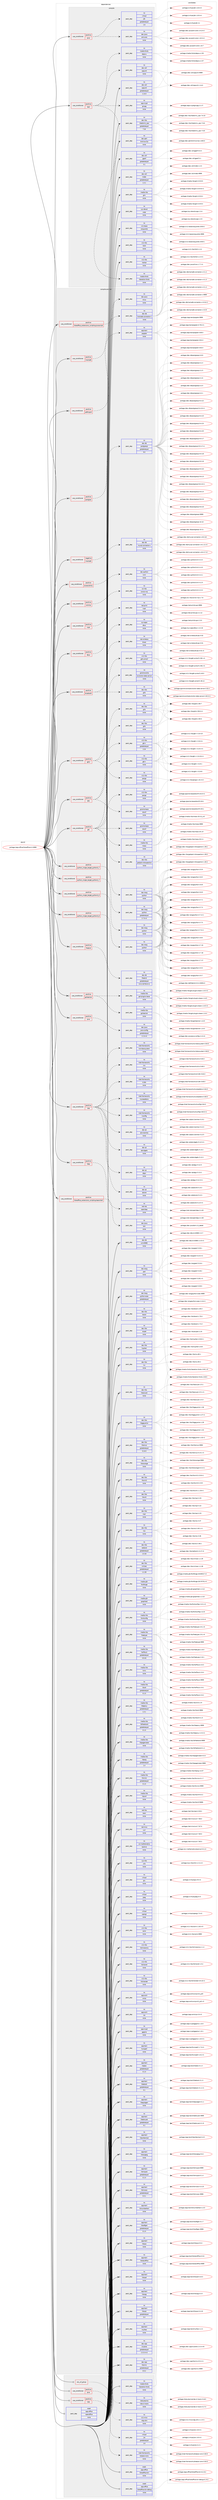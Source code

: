 digraph prolog {

# *************
# Graph options
# *************

newrank=true;
concentrate=true;
compound=true;
graph [rankdir=LR,fontname=Helvetica,fontsize=10,ranksep=1.5];#, ranksep=2.5, nodesep=0.2];
edge  [arrowhead=vee];
node  [fontname=Helvetica,fontsize=10];

# **********
# The ebuild
# **********

subgraph cluster_leftcol {
color=gray;
rank=same;
label=<<i>ebuild</i>>;
id [label="portage://app-office/libreoffice-6.3.9999", color=red, width=4, href="../app-office/libreoffice-6.3.9999.svg"];
}

# ****************
# The dependencies
# ****************

subgraph cluster_midcol {
color=gray;
label=<<i>dependencies</i>>;
subgraph cluster_compile {
fillcolor="#eeeeee";
style=filled;
label=<<i>compile</i>>;
subgraph cond9594 {
dependency38748 [label=<<TABLE BORDER="0" CELLBORDER="1" CELLSPACING="0" CELLPADDING="4"><TR><TD ROWSPAN="3" CELLPADDING="10">use_conditional</TD></TR><TR><TD>positive</TD></TR><TR><TD>java</TD></TR></TABLE>>, shape=none, color=red];
subgraph pack28511 {
dependency38749 [label=<<TABLE BORDER="0" CELLBORDER="1" CELLSPACING="0" CELLPADDING="4" WIDTH="220"><TR><TD ROWSPAN="6" CELLPADDING="30">pack_dep</TD></TR><TR><TD WIDTH="110">no</TD></TR><TR><TD>dev-java</TD></TR><TR><TD>ant-core</TD></TR><TR><TD>none</TD></TR><TR><TD></TD></TR></TABLE>>, shape=none, color=blue];
}
dependency38748:e -> dependency38749:w [weight=20,style="dashed",arrowhead="vee"];
subgraph pack28512 {
dependency38750 [label=<<TABLE BORDER="0" CELLBORDER="1" CELLSPACING="0" CELLPADDING="4" WIDTH="220"><TR><TD ROWSPAN="6" CELLPADDING="30">pack_dep</TD></TR><TR><TD WIDTH="110">no</TD></TR><TR><TD>virtual</TD></TR><TR><TD>jdk</TD></TR><TR><TD>greaterequal</TD></TR><TR><TD>1.6</TD></TR></TABLE>>, shape=none, color=blue];
}
dependency38748:e -> dependency38750:w [weight=20,style="dashed",arrowhead="vee"];
}
id:e -> dependency38748:w [weight=20,style="solid",arrowhead="vee"];
subgraph cond9595 {
dependency38751 [label=<<TABLE BORDER="0" CELLBORDER="1" CELLSPACING="0" CELLPADDING="4"><TR><TD ROWSPAN="3" CELLPADDING="10">use_conditional</TD></TR><TR><TD>positive</TD></TR><TR><TD>test</TD></TR></TABLE>>, shape=none, color=red];
subgraph pack28513 {
dependency38752 [label=<<TABLE BORDER="0" CELLBORDER="1" CELLSPACING="0" CELLPADDING="4" WIDTH="220"><TR><TD ROWSPAN="6" CELLPADDING="30">pack_dep</TD></TR><TR><TD WIDTH="110">no</TD></TR><TR><TD>app-crypt</TD></TR><TR><TD>gnupg</TD></TR><TR><TD>none</TD></TR><TR><TD></TD></TR></TABLE>>, shape=none, color=blue];
}
dependency38751:e -> dependency38752:w [weight=20,style="dashed",arrowhead="vee"];
subgraph pack28514 {
dependency38753 [label=<<TABLE BORDER="0" CELLBORDER="1" CELLSPACING="0" CELLPADDING="4" WIDTH="220"><TR><TD ROWSPAN="6" CELLPADDING="30">pack_dep</TD></TR><TR><TD WIDTH="110">no</TD></TR><TR><TD>dev-util</TD></TR><TR><TD>cppunit</TD></TR><TR><TD>none</TD></TR><TR><TD></TD></TR></TABLE>>, shape=none, color=blue];
}
dependency38751:e -> dependency38753:w [weight=20,style="dashed",arrowhead="vee"];
subgraph pack28515 {
dependency38754 [label=<<TABLE BORDER="0" CELLBORDER="1" CELLSPACING="0" CELLPADDING="4" WIDTH="220"><TR><TD ROWSPAN="6" CELLPADDING="30">pack_dep</TD></TR><TR><TD WIDTH="110">no</TD></TR><TR><TD>media-fonts</TD></TR><TR><TD>dejavu</TD></TR><TR><TD>none</TD></TR><TR><TD></TD></TR></TABLE>>, shape=none, color=blue];
}
dependency38751:e -> dependency38754:w [weight=20,style="dashed",arrowhead="vee"];
subgraph pack28516 {
dependency38755 [label=<<TABLE BORDER="0" CELLBORDER="1" CELLSPACING="0" CELLPADDING="4" WIDTH="220"><TR><TD ROWSPAN="6" CELLPADDING="30">pack_dep</TD></TR><TR><TD WIDTH="110">no</TD></TR><TR><TD>media-fonts</TD></TR><TR><TD>liberation-fonts</TD></TR><TR><TD>none</TD></TR><TR><TD></TD></TR></TABLE>>, shape=none, color=blue];
}
dependency38751:e -> dependency38755:w [weight=20,style="dashed",arrowhead="vee"];
}
id:e -> dependency38751:w [weight=20,style="solid",arrowhead="vee"];
subgraph pack28517 {
dependency38756 [label=<<TABLE BORDER="0" CELLBORDER="1" CELLSPACING="0" CELLPADDING="4" WIDTH="220"><TR><TD ROWSPAN="6" CELLPADDING="30">pack_dep</TD></TR><TR><TD WIDTH="110">no</TD></TR><TR><TD>dev-libs</TD></TR><TR><TD>libatomic_ops</TD></TR><TR><TD>greaterequal</TD></TR><TR><TD>7.2d</TD></TR></TABLE>>, shape=none, color=blue];
}
id:e -> dependency38756:w [weight=20,style="solid",arrowhead="vee"];
subgraph pack28518 {
dependency38757 [label=<<TABLE BORDER="0" CELLBORDER="1" CELLSPACING="0" CELLPADDING="4" WIDTH="220"><TR><TD ROWSPAN="6" CELLPADDING="30">pack_dep</TD></TR><TR><TD WIDTH="110">no</TD></TR><TR><TD>dev-perl</TD></TR><TR><TD>Archive-Zip</TD></TR><TR><TD>none</TD></TR><TR><TD></TD></TR></TABLE>>, shape=none, color=blue];
}
id:e -> dependency38757:w [weight=20,style="solid",arrowhead="vee"];
subgraph pack28519 {
dependency38758 [label=<<TABLE BORDER="0" CELLBORDER="1" CELLSPACING="0" CELLPADDING="4" WIDTH="220"><TR><TD ROWSPAN="6" CELLPADDING="30">pack_dep</TD></TR><TR><TD WIDTH="110">no</TD></TR><TR><TD>dev-util</TD></TR><TR><TD>cppunit</TD></TR><TR><TD>greaterequal</TD></TR><TR><TD>1.14.0</TD></TR></TABLE>>, shape=none, color=blue];
}
id:e -> dependency38758:w [weight=20,style="solid",arrowhead="vee"];
subgraph pack28520 {
dependency38759 [label=<<TABLE BORDER="0" CELLBORDER="1" CELLSPACING="0" CELLPADDING="4" WIDTH="220"><TR><TD ROWSPAN="6" CELLPADDING="30">pack_dep</TD></TR><TR><TD WIDTH="110">no</TD></TR><TR><TD>dev-util</TD></TR><TR><TD>gperf</TD></TR><TR><TD>greaterequal</TD></TR><TR><TD>3.1</TD></TR></TABLE>>, shape=none, color=blue];
}
id:e -> dependency38759:w [weight=20,style="solid",arrowhead="vee"];
subgraph pack28521 {
dependency38760 [label=<<TABLE BORDER="0" CELLBORDER="1" CELLSPACING="0" CELLPADDING="4" WIDTH="220"><TR><TD ROWSPAN="6" CELLPADDING="30">pack_dep</TD></TR><TR><TD WIDTH="110">no</TD></TR><TR><TD>dev-util</TD></TR><TR><TD>mdds</TD></TR><TR><TD>greaterequal</TD></TR><TR><TD>1.4.1</TD></TR></TABLE>>, shape=none, color=blue];
}
id:e -> dependency38760:w [weight=20,style="solid",arrowhead="vee"];
subgraph pack28522 {
dependency38761 [label=<<TABLE BORDER="0" CELLBORDER="1" CELLSPACING="0" CELLPADDING="4" WIDTH="220"><TR><TD ROWSPAN="6" CELLPADDING="30">pack_dep</TD></TR><TR><TD WIDTH="110">no</TD></TR><TR><TD>media-libs</TD></TR><TR><TD>glm</TD></TR><TR><TD>none</TD></TR><TR><TD></TD></TR></TABLE>>, shape=none, color=blue];
}
id:e -> dependency38761:w [weight=20,style="solid",arrowhead="vee"];
subgraph pack28523 {
dependency38762 [label=<<TABLE BORDER="0" CELLBORDER="1" CELLSPACING="0" CELLPADDING="4" WIDTH="220"><TR><TD ROWSPAN="6" CELLPADDING="30">pack_dep</TD></TR><TR><TD WIDTH="110">no</TD></TR><TR><TD>sys-devel</TD></TR><TR><TD>ucpp</TD></TR><TR><TD>none</TD></TR><TR><TD></TD></TR></TABLE>>, shape=none, color=blue];
}
id:e -> dependency38762:w [weight=20,style="solid",arrowhead="vee"];
subgraph pack28524 {
dependency38763 [label=<<TABLE BORDER="0" CELLBORDER="1" CELLSPACING="0" CELLPADDING="4" WIDTH="220"><TR><TD ROWSPAN="6" CELLPADDING="30">pack_dep</TD></TR><TR><TD WIDTH="110">no</TD></TR><TR><TD>x11-base</TD></TR><TR><TD>xorg-proto</TD></TR><TR><TD>none</TD></TR><TR><TD></TD></TR></TABLE>>, shape=none, color=blue];
}
id:e -> dependency38763:w [weight=20,style="solid",arrowhead="vee"];
subgraph pack28525 {
dependency38764 [label=<<TABLE BORDER="0" CELLBORDER="1" CELLSPACING="0" CELLPADDING="4" WIDTH="220"><TR><TD ROWSPAN="6" CELLPADDING="30">pack_dep</TD></TR><TR><TD WIDTH="110">no</TD></TR><TR><TD>x11-libs</TD></TR><TR><TD>libXt</TD></TR><TR><TD>none</TD></TR><TR><TD></TD></TR></TABLE>>, shape=none, color=blue];
}
id:e -> dependency38764:w [weight=20,style="solid",arrowhead="vee"];
subgraph pack28526 {
dependency38765 [label=<<TABLE BORDER="0" CELLBORDER="1" CELLSPACING="0" CELLPADDING="4" WIDTH="220"><TR><TD ROWSPAN="6" CELLPADDING="30">pack_dep</TD></TR><TR><TD WIDTH="110">no</TD></TR><TR><TD>x11-libs</TD></TR><TR><TD>libXtst</TD></TR><TR><TD>none</TD></TR><TR><TD></TD></TR></TABLE>>, shape=none, color=blue];
}
id:e -> dependency38765:w [weight=20,style="solid",arrowhead="vee"];
}
subgraph cluster_compileandrun {
fillcolor="#eeeeee";
style=filled;
label=<<i>compile and run</i>>;
subgraph cond9596 {
dependency38766 [label=<<TABLE BORDER="0" CELLBORDER="1" CELLSPACING="0" CELLPADDING="4"><TR><TD ROWSPAN="3" CELLPADDING="10">use_conditional</TD></TR><TR><TD>negative</TD></TR><TR><TD>mariadb</TD></TR></TABLE>>, shape=none, color=red];
subgraph pack28527 {
dependency38767 [label=<<TABLE BORDER="0" CELLBORDER="1" CELLSPACING="0" CELLPADDING="4" WIDTH="220"><TR><TD ROWSPAN="6" CELLPADDING="30">pack_dep</TD></TR><TR><TD WIDTH="110">no</TD></TR><TR><TD>dev-db</TD></TR><TR><TD>mysql-connector-c</TD></TR><TR><TD>none</TD></TR><TR><TD></TD></TR></TABLE>>, shape=none, color=blue];
}
dependency38766:e -> dependency38767:w [weight=20,style="dashed",arrowhead="vee"];
}
id:e -> dependency38766:w [weight=20,style="solid",arrowhead="odotvee"];
subgraph cond9597 {
dependency38768 [label=<<TABLE BORDER="0" CELLBORDER="1" CELLSPACING="0" CELLPADDING="4"><TR><TD ROWSPAN="3" CELLPADDING="10">use_conditional</TD></TR><TR><TD>positive</TD></TR><TR><TD>accessibility</TD></TR></TABLE>>, shape=none, color=red];
subgraph pack28528 {
dependency38769 [label=<<TABLE BORDER="0" CELLBORDER="1" CELLSPACING="0" CELLPADDING="4" WIDTH="220"><TR><TD ROWSPAN="6" CELLPADDING="30">pack_dep</TD></TR><TR><TD WIDTH="110">no</TD></TR><TR><TD>dev-python</TD></TR><TR><TD>lxml</TD></TR><TR><TD>none</TD></TR><TR><TD></TD></TR></TABLE>>, shape=none, color=blue];
}
dependency38768:e -> dependency38769:w [weight=20,style="dashed",arrowhead="vee"];
}
id:e -> dependency38768:w [weight=20,style="solid",arrowhead="odotvee"];
subgraph cond9598 {
dependency38770 [label=<<TABLE BORDER="0" CELLBORDER="1" CELLSPACING="0" CELLPADDING="4"><TR><TD ROWSPAN="3" CELLPADDING="10">use_conditional</TD></TR><TR><TD>positive</TD></TR><TR><TD>bluetooth</TD></TR></TABLE>>, shape=none, color=red];
subgraph pack28529 {
dependency38771 [label=<<TABLE BORDER="0" CELLBORDER="1" CELLSPACING="0" CELLPADDING="4" WIDTH="220"><TR><TD ROWSPAN="6" CELLPADDING="30">pack_dep</TD></TR><TR><TD WIDTH="110">no</TD></TR><TR><TD>dev-libs</TD></TR><TR><TD>glib</TD></TR><TR><TD>none</TD></TR><TR><TD></TD></TR></TABLE>>, shape=none, color=blue];
}
dependency38770:e -> dependency38771:w [weight=20,style="dashed",arrowhead="vee"];
subgraph pack28530 {
dependency38772 [label=<<TABLE BORDER="0" CELLBORDER="1" CELLSPACING="0" CELLPADDING="4" WIDTH="220"><TR><TD ROWSPAN="6" CELLPADDING="30">pack_dep</TD></TR><TR><TD WIDTH="110">no</TD></TR><TR><TD>net-wireless</TD></TR><TR><TD>bluez</TD></TR><TR><TD>none</TD></TR><TR><TD></TD></TR></TABLE>>, shape=none, color=blue];
}
dependency38770:e -> dependency38772:w [weight=20,style="dashed",arrowhead="vee"];
}
id:e -> dependency38770:w [weight=20,style="solid",arrowhead="odotvee"];
subgraph cond9599 {
dependency38773 [label=<<TABLE BORDER="0" CELLBORDER="1" CELLSPACING="0" CELLPADDING="4"><TR><TD ROWSPAN="3" CELLPADDING="10">use_conditional</TD></TR><TR><TD>positive</TD></TR><TR><TD>coinmp</TD></TR></TABLE>>, shape=none, color=red];
subgraph pack28531 {
dependency38774 [label=<<TABLE BORDER="0" CELLBORDER="1" CELLSPACING="0" CELLPADDING="4" WIDTH="220"><TR><TD ROWSPAN="6" CELLPADDING="30">pack_dep</TD></TR><TR><TD WIDTH="110">no</TD></TR><TR><TD>sci-libs</TD></TR><TR><TD>coinor-mp</TD></TR><TR><TD>none</TD></TR><TR><TD></TD></TR></TABLE>>, shape=none, color=blue];
}
dependency38773:e -> dependency38774:w [weight=20,style="dashed",arrowhead="vee"];
}
id:e -> dependency38773:w [weight=20,style="solid",arrowhead="odotvee"];
subgraph cond9600 {
dependency38775 [label=<<TABLE BORDER="0" CELLBORDER="1" CELLSPACING="0" CELLPADDING="4"><TR><TD ROWSPAN="3" CELLPADDING="10">use_conditional</TD></TR><TR><TD>positive</TD></TR><TR><TD>cups</TD></TR></TABLE>>, shape=none, color=red];
subgraph pack28532 {
dependency38776 [label=<<TABLE BORDER="0" CELLBORDER="1" CELLSPACING="0" CELLPADDING="4" WIDTH="220"><TR><TD ROWSPAN="6" CELLPADDING="30">pack_dep</TD></TR><TR><TD WIDTH="110">no</TD></TR><TR><TD>net-print</TD></TR><TR><TD>cups</TD></TR><TR><TD>none</TD></TR><TR><TD></TD></TR></TABLE>>, shape=none, color=blue];
}
dependency38775:e -> dependency38776:w [weight=20,style="dashed",arrowhead="vee"];
}
id:e -> dependency38775:w [weight=20,style="solid",arrowhead="odotvee"];
subgraph cond9601 {
dependency38777 [label=<<TABLE BORDER="0" CELLBORDER="1" CELLSPACING="0" CELLPADDING="4"><TR><TD ROWSPAN="3" CELLPADDING="10">use_conditional</TD></TR><TR><TD>positive</TD></TR><TR><TD>dbus</TD></TR></TABLE>>, shape=none, color=red];
subgraph pack28533 {
dependency38778 [label=<<TABLE BORDER="0" CELLBORDER="1" CELLSPACING="0" CELLPADDING="4" WIDTH="220"><TR><TD ROWSPAN="6" CELLPADDING="30">pack_dep</TD></TR><TR><TD WIDTH="110">no</TD></TR><TR><TD>sys-apps</TD></TR><TR><TD>dbus</TD></TR><TR><TD>none</TD></TR><TR><TD></TD></TR></TABLE>>, shape=none, color=blue];
}
dependency38777:e -> dependency38778:w [weight=20,style="dashed",arrowhead="vee"];
}
id:e -> dependency38777:w [weight=20,style="solid",arrowhead="odotvee"];
subgraph cond9602 {
dependency38779 [label=<<TABLE BORDER="0" CELLBORDER="1" CELLSPACING="0" CELLPADDING="4"><TR><TD ROWSPAN="3" CELLPADDING="10">use_conditional</TD></TR><TR><TD>positive</TD></TR><TR><TD>eds</TD></TR></TABLE>>, shape=none, color=red];
subgraph pack28534 {
dependency38780 [label=<<TABLE BORDER="0" CELLBORDER="1" CELLSPACING="0" CELLPADDING="4" WIDTH="220"><TR><TD ROWSPAN="6" CELLPADDING="30">pack_dep</TD></TR><TR><TD WIDTH="110">no</TD></TR><TR><TD>dev-libs</TD></TR><TR><TD>glib</TD></TR><TR><TD>none</TD></TR><TR><TD></TD></TR></TABLE>>, shape=none, color=blue];
}
dependency38779:e -> dependency38780:w [weight=20,style="dashed",arrowhead="vee"];
subgraph pack28535 {
dependency38781 [label=<<TABLE BORDER="0" CELLBORDER="1" CELLSPACING="0" CELLPADDING="4" WIDTH="220"><TR><TD ROWSPAN="6" CELLPADDING="30">pack_dep</TD></TR><TR><TD WIDTH="110">no</TD></TR><TR><TD>gnome-base</TD></TR><TR><TD>dconf</TD></TR><TR><TD>none</TD></TR><TR><TD></TD></TR></TABLE>>, shape=none, color=blue];
}
dependency38779:e -> dependency38781:w [weight=20,style="dashed",arrowhead="vee"];
subgraph pack28536 {
dependency38782 [label=<<TABLE BORDER="0" CELLBORDER="1" CELLSPACING="0" CELLPADDING="4" WIDTH="220"><TR><TD ROWSPAN="6" CELLPADDING="30">pack_dep</TD></TR><TR><TD WIDTH="110">no</TD></TR><TR><TD>gnome-extra</TD></TR><TR><TD>evolution-data-server</TD></TR><TR><TD>none</TD></TR><TR><TD></TD></TR></TABLE>>, shape=none, color=blue];
}
dependency38779:e -> dependency38782:w [weight=20,style="dashed",arrowhead="vee"];
}
id:e -> dependency38779:w [weight=20,style="solid",arrowhead="odotvee"];
subgraph cond9603 {
dependency38783 [label=<<TABLE BORDER="0" CELLBORDER="1" CELLSPACING="0" CELLPADDING="4"><TR><TD ROWSPAN="3" CELLPADDING="10">use_conditional</TD></TR><TR><TD>positive</TD></TR><TR><TD>firebird</TD></TR></TABLE>>, shape=none, color=red];
subgraph pack28537 {
dependency38784 [label=<<TABLE BORDER="0" CELLBORDER="1" CELLSPACING="0" CELLPADDING="4" WIDTH="220"><TR><TD ROWSPAN="6" CELLPADDING="30">pack_dep</TD></TR><TR><TD WIDTH="110">no</TD></TR><TR><TD>dev-db</TD></TR><TR><TD>firebird</TD></TR><TR><TD>greaterequal</TD></TR><TR><TD>3.0.2.32703.0-r1</TD></TR></TABLE>>, shape=none, color=blue];
}
dependency38783:e -> dependency38784:w [weight=20,style="dashed",arrowhead="vee"];
}
id:e -> dependency38783:w [weight=20,style="solid",arrowhead="odotvee"];
subgraph cond9604 {
dependency38785 [label=<<TABLE BORDER="0" CELLBORDER="1" CELLSPACING="0" CELLPADDING="4"><TR><TD ROWSPAN="3" CELLPADDING="10">use_conditional</TD></TR><TR><TD>positive</TD></TR><TR><TD>gstreamer</TD></TR></TABLE>>, shape=none, color=red];
subgraph pack28538 {
dependency38786 [label=<<TABLE BORDER="0" CELLBORDER="1" CELLSPACING="0" CELLPADDING="4" WIDTH="220"><TR><TD ROWSPAN="6" CELLPADDING="30">pack_dep</TD></TR><TR><TD WIDTH="110">no</TD></TR><TR><TD>media-libs</TD></TR><TR><TD>gstreamer</TD></TR><TR><TD>none</TD></TR><TR><TD></TD></TR></TABLE>>, shape=none, color=blue];
}
dependency38785:e -> dependency38786:w [weight=20,style="dashed",arrowhead="vee"];
subgraph pack28539 {
dependency38787 [label=<<TABLE BORDER="0" CELLBORDER="1" CELLSPACING="0" CELLPADDING="4" WIDTH="220"><TR><TD ROWSPAN="6" CELLPADDING="30">pack_dep</TD></TR><TR><TD WIDTH="110">no</TD></TR><TR><TD>media-libs</TD></TR><TR><TD>gst-plugins-base</TD></TR><TR><TD>none</TD></TR><TR><TD></TD></TR></TABLE>>, shape=none, color=blue];
}
dependency38785:e -> dependency38787:w [weight=20,style="dashed",arrowhead="vee"];
}
id:e -> dependency38785:w [weight=20,style="solid",arrowhead="odotvee"];
subgraph cond9605 {
dependency38788 [label=<<TABLE BORDER="0" CELLBORDER="1" CELLSPACING="0" CELLPADDING="4"><TR><TD ROWSPAN="3" CELLPADDING="10">use_conditional</TD></TR><TR><TD>positive</TD></TR><TR><TD>gtk</TD></TR></TABLE>>, shape=none, color=red];
subgraph pack28540 {
dependency38789 [label=<<TABLE BORDER="0" CELLBORDER="1" CELLSPACING="0" CELLPADDING="4" WIDTH="220"><TR><TD ROWSPAN="6" CELLPADDING="30">pack_dep</TD></TR><TR><TD WIDTH="110">no</TD></TR><TR><TD>dev-libs</TD></TR><TR><TD>glib</TD></TR><TR><TD>none</TD></TR><TR><TD></TD></TR></TABLE>>, shape=none, color=blue];
}
dependency38788:e -> dependency38789:w [weight=20,style="dashed",arrowhead="vee"];
subgraph pack28541 {
dependency38790 [label=<<TABLE BORDER="0" CELLBORDER="1" CELLSPACING="0" CELLPADDING="4" WIDTH="220"><TR><TD ROWSPAN="6" CELLPADDING="30">pack_dep</TD></TR><TR><TD WIDTH="110">no</TD></TR><TR><TD>dev-libs</TD></TR><TR><TD>gobject-introspection</TD></TR><TR><TD>none</TD></TR><TR><TD></TD></TR></TABLE>>, shape=none, color=blue];
}
dependency38788:e -> dependency38790:w [weight=20,style="dashed",arrowhead="vee"];
subgraph pack28542 {
dependency38791 [label=<<TABLE BORDER="0" CELLBORDER="1" CELLSPACING="0" CELLPADDING="4" WIDTH="220"><TR><TD ROWSPAN="6" CELLPADDING="30">pack_dep</TD></TR><TR><TD WIDTH="110">no</TD></TR><TR><TD>gnome-base</TD></TR><TR><TD>dconf</TD></TR><TR><TD>none</TD></TR><TR><TD></TD></TR></TABLE>>, shape=none, color=blue];
}
dependency38788:e -> dependency38791:w [weight=20,style="dashed",arrowhead="vee"];
subgraph pack28543 {
dependency38792 [label=<<TABLE BORDER="0" CELLBORDER="1" CELLSPACING="0" CELLPADDING="4" WIDTH="220"><TR><TD ROWSPAN="6" CELLPADDING="30">pack_dep</TD></TR><TR><TD WIDTH="110">no</TD></TR><TR><TD>media-libs</TD></TR><TR><TD>mesa</TD></TR><TR><TD>none</TD></TR><TR><TD></TD></TR></TABLE>>, shape=none, color=blue];
}
dependency38788:e -> dependency38792:w [weight=20,style="dashed",arrowhead="vee"];
subgraph pack28544 {
dependency38793 [label=<<TABLE BORDER="0" CELLBORDER="1" CELLSPACING="0" CELLPADDING="4" WIDTH="220"><TR><TD ROWSPAN="6" CELLPADDING="30">pack_dep</TD></TR><TR><TD WIDTH="110">no</TD></TR><TR><TD>x11-libs</TD></TR><TR><TD>gtk+</TD></TR><TR><TD>none</TD></TR><TR><TD></TD></TR></TABLE>>, shape=none, color=blue];
}
dependency38788:e -> dependency38793:w [weight=20,style="dashed",arrowhead="vee"];
subgraph pack28545 {
dependency38794 [label=<<TABLE BORDER="0" CELLBORDER="1" CELLSPACING="0" CELLPADDING="4" WIDTH="220"><TR><TD ROWSPAN="6" CELLPADDING="30">pack_dep</TD></TR><TR><TD WIDTH="110">no</TD></TR><TR><TD>x11-libs</TD></TR><TR><TD>pango</TD></TR><TR><TD>none</TD></TR><TR><TD></TD></TR></TABLE>>, shape=none, color=blue];
}
dependency38788:e -> dependency38794:w [weight=20,style="dashed",arrowhead="vee"];
}
id:e -> dependency38788:w [weight=20,style="solid",arrowhead="odotvee"];
subgraph cond9606 {
dependency38795 [label=<<TABLE BORDER="0" CELLBORDER="1" CELLSPACING="0" CELLPADDING="4"><TR><TD ROWSPAN="3" CELLPADDING="10">use_conditional</TD></TR><TR><TD>positive</TD></TR><TR><TD>gtk2</TD></TR></TABLE>>, shape=none, color=red];
subgraph pack28546 {
dependency38796 [label=<<TABLE BORDER="0" CELLBORDER="1" CELLSPACING="0" CELLPADDING="4" WIDTH="220"><TR><TD ROWSPAN="6" CELLPADDING="30">pack_dep</TD></TR><TR><TD WIDTH="110">no</TD></TR><TR><TD>x11-libs</TD></TR><TR><TD>gdk-pixbuf</TD></TR><TR><TD>none</TD></TR><TR><TD></TD></TR></TABLE>>, shape=none, color=blue];
}
dependency38795:e -> dependency38796:w [weight=20,style="dashed",arrowhead="vee"];
subgraph pack28547 {
dependency38797 [label=<<TABLE BORDER="0" CELLBORDER="1" CELLSPACING="0" CELLPADDING="4" WIDTH="220"><TR><TD ROWSPAN="6" CELLPADDING="30">pack_dep</TD></TR><TR><TD WIDTH="110">no</TD></TR><TR><TD>x11-libs</TD></TR><TR><TD>gtk+</TD></TR><TR><TD>greaterequal</TD></TR><TR><TD>2.24</TD></TR></TABLE>>, shape=none, color=blue];
}
dependency38795:e -> dependency38797:w [weight=20,style="dashed",arrowhead="vee"];
subgraph pack28548 {
dependency38798 [label=<<TABLE BORDER="0" CELLBORDER="1" CELLSPACING="0" CELLPADDING="4" WIDTH="220"><TR><TD ROWSPAN="6" CELLPADDING="30">pack_dep</TD></TR><TR><TD WIDTH="110">no</TD></TR><TR><TD>x11-libs</TD></TR><TR><TD>pango</TD></TR><TR><TD>none</TD></TR><TR><TD></TD></TR></TABLE>>, shape=none, color=blue];
}
dependency38795:e -> dependency38798:w [weight=20,style="dashed",arrowhead="vee"];
}
id:e -> dependency38795:w [weight=20,style="solid",arrowhead="odotvee"];
subgraph cond9607 {
dependency38799 [label=<<TABLE BORDER="0" CELLBORDER="1" CELLSPACING="0" CELLPADDING="4"><TR><TD ROWSPAN="3" CELLPADDING="10">use_conditional</TD></TR><TR><TD>positive</TD></TR><TR><TD>java</TD></TR></TABLE>>, shape=none, color=red];
subgraph pack28549 {
dependency38800 [label=<<TABLE BORDER="0" CELLBORDER="1" CELLSPACING="0" CELLPADDING="4" WIDTH="220"><TR><TD ROWSPAN="6" CELLPADDING="30">pack_dep</TD></TR><TR><TD WIDTH="110">no</TD></TR><TR><TD>dev-java</TD></TR><TR><TD>java-config</TD></TR><TR><TD>greaterequal</TD></TR><TR><TD>2.2.0-r3</TD></TR></TABLE>>, shape=none, color=blue];
}
dependency38799:e -> dependency38800:w [weight=20,style="dashed",arrowhead="vee"];
}
id:e -> dependency38799:w [weight=20,style="solid",arrowhead="odotvee"];
subgraph cond9608 {
dependency38801 [label=<<TABLE BORDER="0" CELLBORDER="1" CELLSPACING="0" CELLPADDING="4"><TR><TD ROWSPAN="3" CELLPADDING="10">use_conditional</TD></TR><TR><TD>positive</TD></TR><TR><TD>kde</TD></TR></TABLE>>, shape=none, color=red];
subgraph pack28550 {
dependency38802 [label=<<TABLE BORDER="0" CELLBORDER="1" CELLSPACING="0" CELLPADDING="4" WIDTH="220"><TR><TD ROWSPAN="6" CELLPADDING="30">pack_dep</TD></TR><TR><TD WIDTH="110">no</TD></TR><TR><TD>dev-qt</TD></TR><TR><TD>qtcore</TD></TR><TR><TD>none</TD></TR><TR><TD></TD></TR></TABLE>>, shape=none, color=blue];
}
dependency38801:e -> dependency38802:w [weight=20,style="dashed",arrowhead="vee"];
subgraph pack28551 {
dependency38803 [label=<<TABLE BORDER="0" CELLBORDER="1" CELLSPACING="0" CELLPADDING="4" WIDTH="220"><TR><TD ROWSPAN="6" CELLPADDING="30">pack_dep</TD></TR><TR><TD WIDTH="110">no</TD></TR><TR><TD>dev-qt</TD></TR><TR><TD>qtgui</TD></TR><TR><TD>none</TD></TR><TR><TD></TD></TR></TABLE>>, shape=none, color=blue];
}
dependency38801:e -> dependency38803:w [weight=20,style="dashed",arrowhead="vee"];
subgraph pack28552 {
dependency38804 [label=<<TABLE BORDER="0" CELLBORDER="1" CELLSPACING="0" CELLPADDING="4" WIDTH="220"><TR><TD ROWSPAN="6" CELLPADDING="30">pack_dep</TD></TR><TR><TD WIDTH="110">no</TD></TR><TR><TD>dev-qt</TD></TR><TR><TD>qtwidgets</TD></TR><TR><TD>none</TD></TR><TR><TD></TD></TR></TABLE>>, shape=none, color=blue];
}
dependency38801:e -> dependency38804:w [weight=20,style="dashed",arrowhead="vee"];
subgraph pack28553 {
dependency38805 [label=<<TABLE BORDER="0" CELLBORDER="1" CELLSPACING="0" CELLPADDING="4" WIDTH="220"><TR><TD ROWSPAN="6" CELLPADDING="30">pack_dep</TD></TR><TR><TD WIDTH="110">no</TD></TR><TR><TD>dev-qt</TD></TR><TR><TD>qtx11extras</TD></TR><TR><TD>none</TD></TR><TR><TD></TD></TR></TABLE>>, shape=none, color=blue];
}
dependency38801:e -> dependency38805:w [weight=20,style="dashed",arrowhead="vee"];
subgraph pack28554 {
dependency38806 [label=<<TABLE BORDER="0" CELLBORDER="1" CELLSPACING="0" CELLPADDING="4" WIDTH="220"><TR><TD ROWSPAN="6" CELLPADDING="30">pack_dep</TD></TR><TR><TD WIDTH="110">no</TD></TR><TR><TD>kde-frameworks</TD></TR><TR><TD>kconfig</TD></TR><TR><TD>none</TD></TR><TR><TD></TD></TR></TABLE>>, shape=none, color=blue];
}
dependency38801:e -> dependency38806:w [weight=20,style="dashed",arrowhead="vee"];
subgraph pack28555 {
dependency38807 [label=<<TABLE BORDER="0" CELLBORDER="1" CELLSPACING="0" CELLPADDING="4" WIDTH="220"><TR><TD ROWSPAN="6" CELLPADDING="30">pack_dep</TD></TR><TR><TD WIDTH="110">no</TD></TR><TR><TD>kde-frameworks</TD></TR><TR><TD>kcoreaddons</TD></TR><TR><TD>none</TD></TR><TR><TD></TD></TR></TABLE>>, shape=none, color=blue];
}
dependency38801:e -> dependency38807:w [weight=20,style="dashed",arrowhead="vee"];
subgraph pack28556 {
dependency38808 [label=<<TABLE BORDER="0" CELLBORDER="1" CELLSPACING="0" CELLPADDING="4" WIDTH="220"><TR><TD ROWSPAN="6" CELLPADDING="30">pack_dep</TD></TR><TR><TD WIDTH="110">no</TD></TR><TR><TD>kde-frameworks</TD></TR><TR><TD>ki18n</TD></TR><TR><TD>none</TD></TR><TR><TD></TD></TR></TABLE>>, shape=none, color=blue];
}
dependency38801:e -> dependency38808:w [weight=20,style="dashed",arrowhead="vee"];
subgraph pack28557 {
dependency38809 [label=<<TABLE BORDER="0" CELLBORDER="1" CELLSPACING="0" CELLPADDING="4" WIDTH="220"><TR><TD ROWSPAN="6" CELLPADDING="30">pack_dep</TD></TR><TR><TD WIDTH="110">no</TD></TR><TR><TD>kde-frameworks</TD></TR><TR><TD>kio</TD></TR><TR><TD>none</TD></TR><TR><TD></TD></TR></TABLE>>, shape=none, color=blue];
}
dependency38801:e -> dependency38809:w [weight=20,style="dashed",arrowhead="vee"];
subgraph pack28558 {
dependency38810 [label=<<TABLE BORDER="0" CELLBORDER="1" CELLSPACING="0" CELLPADDING="4" WIDTH="220"><TR><TD ROWSPAN="6" CELLPADDING="30">pack_dep</TD></TR><TR><TD WIDTH="110">no</TD></TR><TR><TD>kde-frameworks</TD></TR><TR><TD>kwindowsystem</TD></TR><TR><TD>none</TD></TR><TR><TD></TD></TR></TABLE>>, shape=none, color=blue];
}
dependency38801:e -> dependency38810:w [weight=20,style="dashed",arrowhead="vee"];
}
id:e -> dependency38801:w [weight=20,style="solid",arrowhead="odotvee"];
subgraph cond9609 {
dependency38811 [label=<<TABLE BORDER="0" CELLBORDER="1" CELLSPACING="0" CELLPADDING="4"><TR><TD ROWSPAN="3" CELLPADDING="10">use_conditional</TD></TR><TR><TD>positive</TD></TR><TR><TD>ldap</TD></TR></TABLE>>, shape=none, color=red];
subgraph pack28559 {
dependency38812 [label=<<TABLE BORDER="0" CELLBORDER="1" CELLSPACING="0" CELLPADDING="4" WIDTH="220"><TR><TD ROWSPAN="6" CELLPADDING="30">pack_dep</TD></TR><TR><TD WIDTH="110">no</TD></TR><TR><TD>net-nds</TD></TR><TR><TD>openldap</TD></TR><TR><TD>none</TD></TR><TR><TD></TD></TR></TABLE>>, shape=none, color=blue];
}
dependency38811:e -> dependency38812:w [weight=20,style="dashed",arrowhead="vee"];
}
id:e -> dependency38811:w [weight=20,style="solid",arrowhead="odotvee"];
subgraph cond9610 {
dependency38813 [label=<<TABLE BORDER="0" CELLBORDER="1" CELLSPACING="0" CELLPADDING="4"><TR><TD ROWSPAN="3" CELLPADDING="10">use_conditional</TD></TR><TR><TD>positive</TD></TR><TR><TD>libreoffice_extensions_scripting-beanshell</TD></TR></TABLE>>, shape=none, color=red];
subgraph pack28560 {
dependency38814 [label=<<TABLE BORDER="0" CELLBORDER="1" CELLSPACING="0" CELLPADDING="4" WIDTH="220"><TR><TD ROWSPAN="6" CELLPADDING="30">pack_dep</TD></TR><TR><TD WIDTH="110">no</TD></TR><TR><TD>dev-java</TD></TR><TR><TD>bsh</TD></TR><TR><TD>none</TD></TR><TR><TD></TD></TR></TABLE>>, shape=none, color=blue];
}
dependency38813:e -> dependency38814:w [weight=20,style="dashed",arrowhead="vee"];
}
id:e -> dependency38813:w [weight=20,style="solid",arrowhead="odotvee"];
subgraph cond9611 {
dependency38815 [label=<<TABLE BORDER="0" CELLBORDER="1" CELLSPACING="0" CELLPADDING="4"><TR><TD ROWSPAN="3" CELLPADDING="10">use_conditional</TD></TR><TR><TD>positive</TD></TR><TR><TD>libreoffice_extensions_scripting-javascript</TD></TR></TABLE>>, shape=none, color=red];
subgraph pack28561 {
dependency38816 [label=<<TABLE BORDER="0" CELLBORDER="1" CELLSPACING="0" CELLPADDING="4" WIDTH="220"><TR><TD ROWSPAN="6" CELLPADDING="30">pack_dep</TD></TR><TR><TD WIDTH="110">no</TD></TR><TR><TD>dev-java</TD></TR><TR><TD>rhino</TD></TR><TR><TD>none</TD></TR><TR><TD></TD></TR></TABLE>>, shape=none, color=blue];
}
dependency38815:e -> dependency38816:w [weight=20,style="dashed",arrowhead="vee"];
}
id:e -> dependency38815:w [weight=20,style="solid",arrowhead="odotvee"];
subgraph cond9612 {
dependency38817 [label=<<TABLE BORDER="0" CELLBORDER="1" CELLSPACING="0" CELLPADDING="4"><TR><TD ROWSPAN="3" CELLPADDING="10">use_conditional</TD></TR><TR><TD>positive</TD></TR><TR><TD>mariadb</TD></TR></TABLE>>, shape=none, color=red];
subgraph pack28562 {
dependency38818 [label=<<TABLE BORDER="0" CELLBORDER="1" CELLSPACING="0" CELLPADDING="4" WIDTH="220"><TR><TD ROWSPAN="6" CELLPADDING="30">pack_dep</TD></TR><TR><TD WIDTH="110">no</TD></TR><TR><TD>dev-db</TD></TR><TR><TD>mariadb-connector-c</TD></TR><TR><TD>none</TD></TR><TR><TD></TD></TR></TABLE>>, shape=none, color=blue];
}
dependency38817:e -> dependency38818:w [weight=20,style="dashed",arrowhead="vee"];
}
id:e -> dependency38817:w [weight=20,style="solid",arrowhead="odotvee"];
subgraph cond9613 {
dependency38819 [label=<<TABLE BORDER="0" CELLBORDER="1" CELLSPACING="0" CELLPADDING="4"><TR><TD ROWSPAN="3" CELLPADDING="10">use_conditional</TD></TR><TR><TD>positive</TD></TR><TR><TD>pdfimport</TD></TR></TABLE>>, shape=none, color=red];
subgraph pack28563 {
dependency38820 [label=<<TABLE BORDER="0" CELLBORDER="1" CELLSPACING="0" CELLPADDING="4" WIDTH="220"><TR><TD ROWSPAN="6" CELLPADDING="30">pack_dep</TD></TR><TR><TD WIDTH="110">no</TD></TR><TR><TD>app-text</TD></TR><TR><TD>poppler</TD></TR><TR><TD>none</TD></TR><TR><TD></TD></TR></TABLE>>, shape=none, color=blue];
}
dependency38819:e -> dependency38820:w [weight=20,style="dashed",arrowhead="vee"];
}
id:e -> dependency38819:w [weight=20,style="solid",arrowhead="odotvee"];
subgraph cond9614 {
dependency38821 [label=<<TABLE BORDER="0" CELLBORDER="1" CELLSPACING="0" CELLPADDING="4"><TR><TD ROWSPAN="3" CELLPADDING="10">use_conditional</TD></TR><TR><TD>positive</TD></TR><TR><TD>postgres</TD></TR></TABLE>>, shape=none, color=red];
subgraph pack28564 {
dependency38822 [label=<<TABLE BORDER="0" CELLBORDER="1" CELLSPACING="0" CELLPADDING="4" WIDTH="220"><TR><TD ROWSPAN="6" CELLPADDING="30">pack_dep</TD></TR><TR><TD WIDTH="110">no</TD></TR><TR><TD>dev-db</TD></TR><TR><TD>postgresql</TD></TR><TR><TD>greaterequal</TD></TR><TR><TD>9.0</TD></TR></TABLE>>, shape=none, color=blue];
}
dependency38821:e -> dependency38822:w [weight=20,style="dashed",arrowhead="vee"];
}
id:e -> dependency38821:w [weight=20,style="solid",arrowhead="odotvee"];
subgraph cond9615 {
dependency38823 [label=<<TABLE BORDER="0" CELLBORDER="1" CELLSPACING="0" CELLPADDING="4"><TR><TD ROWSPAN="3" CELLPADDING="10">use_conditional</TD></TR><TR><TD>positive</TD></TR><TR><TD>python_single_target_python2_7</TD></TR></TABLE>>, shape=none, color=red];
subgraph pack28565 {
dependency38824 [label=<<TABLE BORDER="0" CELLBORDER="1" CELLSPACING="0" CELLPADDING="4" WIDTH="220"><TR><TD ROWSPAN="6" CELLPADDING="30">pack_dep</TD></TR><TR><TD WIDTH="110">no</TD></TR><TR><TD>dev-lang</TD></TR><TR><TD>python</TD></TR><TR><TD>greaterequal</TD></TR><TR><TD>2.7.5-r2</TD></TR></TABLE>>, shape=none, color=blue];
}
dependency38823:e -> dependency38824:w [weight=20,style="dashed",arrowhead="vee"];
}
id:e -> dependency38823:w [weight=20,style="solid",arrowhead="odotvee"];
subgraph cond9616 {
dependency38825 [label=<<TABLE BORDER="0" CELLBORDER="1" CELLSPACING="0" CELLPADDING="4"><TR><TD ROWSPAN="3" CELLPADDING="10">use_conditional</TD></TR><TR><TD>positive</TD></TR><TR><TD>python_single_target_python3_5</TD></TR></TABLE>>, shape=none, color=red];
subgraph pack28566 {
dependency38826 [label=<<TABLE BORDER="0" CELLBORDER="1" CELLSPACING="0" CELLPADDING="4" WIDTH="220"><TR><TD ROWSPAN="6" CELLPADDING="30">pack_dep</TD></TR><TR><TD WIDTH="110">no</TD></TR><TR><TD>dev-lang</TD></TR><TR><TD>python</TD></TR><TR><TD>none</TD></TR><TR><TD></TD></TR></TABLE>>, shape=none, color=blue];
}
dependency38825:e -> dependency38826:w [weight=20,style="dashed",arrowhead="vee"];
}
id:e -> dependency38825:w [weight=20,style="solid",arrowhead="odotvee"];
subgraph cond9617 {
dependency38827 [label=<<TABLE BORDER="0" CELLBORDER="1" CELLSPACING="0" CELLPADDING="4"><TR><TD ROWSPAN="3" CELLPADDING="10">use_conditional</TD></TR><TR><TD>positive</TD></TR><TR><TD>python_single_target_python3_6</TD></TR></TABLE>>, shape=none, color=red];
subgraph pack28567 {
dependency38828 [label=<<TABLE BORDER="0" CELLBORDER="1" CELLSPACING="0" CELLPADDING="4" WIDTH="220"><TR><TD ROWSPAN="6" CELLPADDING="30">pack_dep</TD></TR><TR><TD WIDTH="110">no</TD></TR><TR><TD>dev-lang</TD></TR><TR><TD>python</TD></TR><TR><TD>none</TD></TR><TR><TD></TD></TR></TABLE>>, shape=none, color=blue];
}
dependency38827:e -> dependency38828:w [weight=20,style="dashed",arrowhead="vee"];
}
id:e -> dependency38827:w [weight=20,style="solid",arrowhead="odotvee"];
subgraph cond9618 {
dependency38829 [label=<<TABLE BORDER="0" CELLBORDER="1" CELLSPACING="0" CELLPADDING="4"><TR><TD ROWSPAN="3" CELLPADDING="10">use_conditional</TD></TR><TR><TD>positive</TD></TR><TR><TD>python_single_target_python3_7</TD></TR></TABLE>>, shape=none, color=red];
subgraph pack28568 {
dependency38830 [label=<<TABLE BORDER="0" CELLBORDER="1" CELLSPACING="0" CELLPADDING="4" WIDTH="220"><TR><TD ROWSPAN="6" CELLPADDING="30">pack_dep</TD></TR><TR><TD WIDTH="110">no</TD></TR><TR><TD>dev-lang</TD></TR><TR><TD>python</TD></TR><TR><TD>none</TD></TR><TR><TD></TD></TR></TABLE>>, shape=none, color=blue];
}
dependency38829:e -> dependency38830:w [weight=20,style="dashed",arrowhead="vee"];
}
id:e -> dependency38829:w [weight=20,style="solid",arrowhead="odotvee"];
subgraph pack28569 {
dependency38831 [label=<<TABLE BORDER="0" CELLBORDER="1" CELLSPACING="0" CELLPADDING="4" WIDTH="220"><TR><TD ROWSPAN="6" CELLPADDING="30">pack_dep</TD></TR><TR><TD WIDTH="110">no</TD></TR><TR><TD>app-arch</TD></TR><TR><TD>unzip</TD></TR><TR><TD>none</TD></TR><TR><TD></TD></TR></TABLE>>, shape=none, color=blue];
}
id:e -> dependency38831:w [weight=20,style="solid",arrowhead="odotvee"];
subgraph pack28570 {
dependency38832 [label=<<TABLE BORDER="0" CELLBORDER="1" CELLSPACING="0" CELLPADDING="4" WIDTH="220"><TR><TD ROWSPAN="6" CELLPADDING="30">pack_dep</TD></TR><TR><TD WIDTH="110">no</TD></TR><TR><TD>app-arch</TD></TR><TR><TD>zip</TD></TR><TR><TD>none</TD></TR><TR><TD></TD></TR></TABLE>>, shape=none, color=blue];
}
id:e -> dependency38832:w [weight=20,style="solid",arrowhead="odotvee"];
subgraph pack28571 {
dependency38833 [label=<<TABLE BORDER="0" CELLBORDER="1" CELLSPACING="0" CELLPADDING="4" WIDTH="220"><TR><TD ROWSPAN="6" CELLPADDING="30">pack_dep</TD></TR><TR><TD WIDTH="110">no</TD></TR><TR><TD>app-crypt</TD></TR><TR><TD>gpgme</TD></TR><TR><TD>none</TD></TR><TR><TD></TD></TR></TABLE>>, shape=none, color=blue];
}
id:e -> dependency38833:w [weight=20,style="solid",arrowhead="odotvee"];
subgraph pack28572 {
dependency38834 [label=<<TABLE BORDER="0" CELLBORDER="1" CELLSPACING="0" CELLPADDING="4" WIDTH="220"><TR><TD ROWSPAN="6" CELLPADDING="30">pack_dep</TD></TR><TR><TD WIDTH="110">no</TD></TR><TR><TD>app-text</TD></TR><TR><TD>hunspell</TD></TR><TR><TD>none</TD></TR><TR><TD></TD></TR></TABLE>>, shape=none, color=blue];
}
id:e -> dependency38834:w [weight=20,style="solid",arrowhead="odotvee"];
subgraph pack28573 {
dependency38835 [label=<<TABLE BORDER="0" CELLBORDER="1" CELLSPACING="0" CELLPADDING="4" WIDTH="220"><TR><TD ROWSPAN="6" CELLPADDING="30">pack_dep</TD></TR><TR><TD WIDTH="110">no</TD></TR><TR><TD>app-text</TD></TR><TR><TD>libabw</TD></TR><TR><TD>greaterequal</TD></TR><TR><TD>0.1.0</TD></TR></TABLE>>, shape=none, color=blue];
}
id:e -> dependency38835:w [weight=20,style="solid",arrowhead="odotvee"];
subgraph pack28574 {
dependency38836 [label=<<TABLE BORDER="0" CELLBORDER="1" CELLSPACING="0" CELLPADDING="4" WIDTH="220"><TR><TD ROWSPAN="6" CELLPADDING="30">pack_dep</TD></TR><TR><TD WIDTH="110">no</TD></TR><TR><TD>app-text</TD></TR><TR><TD>libebook</TD></TR><TR><TD>greaterequal</TD></TR><TR><TD>0.1</TD></TR></TABLE>>, shape=none, color=blue];
}
id:e -> dependency38836:w [weight=20,style="solid",arrowhead="odotvee"];
subgraph pack28575 {
dependency38837 [label=<<TABLE BORDER="0" CELLBORDER="1" CELLSPACING="0" CELLPADDING="4" WIDTH="220"><TR><TD ROWSPAN="6" CELLPADDING="30">pack_dep</TD></TR><TR><TD WIDTH="110">no</TD></TR><TR><TD>app-text</TD></TR><TR><TD>libepubgen</TD></TR><TR><TD>none</TD></TR><TR><TD></TD></TR></TABLE>>, shape=none, color=blue];
}
id:e -> dependency38837:w [weight=20,style="solid",arrowhead="odotvee"];
subgraph pack28576 {
dependency38838 [label=<<TABLE BORDER="0" CELLBORDER="1" CELLSPACING="0" CELLPADDING="4" WIDTH="220"><TR><TD ROWSPAN="6" CELLPADDING="30">pack_dep</TD></TR><TR><TD WIDTH="110">no</TD></TR><TR><TD>app-text</TD></TR><TR><TD>libetonyek</TD></TR><TR><TD>greaterequal</TD></TR><TR><TD>0.1</TD></TR></TABLE>>, shape=none, color=blue];
}
id:e -> dependency38838:w [weight=20,style="solid",arrowhead="odotvee"];
subgraph pack28577 {
dependency38839 [label=<<TABLE BORDER="0" CELLBORDER="1" CELLSPACING="0" CELLPADDING="4" WIDTH="220"><TR><TD ROWSPAN="6" CELLPADDING="30">pack_dep</TD></TR><TR><TD WIDTH="110">no</TD></TR><TR><TD>app-text</TD></TR><TR><TD>libexttextcat</TD></TR><TR><TD>none</TD></TR><TR><TD></TD></TR></TABLE>>, shape=none, color=blue];
}
id:e -> dependency38839:w [weight=20,style="solid",arrowhead="odotvee"];
subgraph pack28578 {
dependency38840 [label=<<TABLE BORDER="0" CELLBORDER="1" CELLSPACING="0" CELLPADDING="4" WIDTH="220"><TR><TD ROWSPAN="6" CELLPADDING="30">pack_dep</TD></TR><TR><TD WIDTH="110">no</TD></TR><TR><TD>app-text</TD></TR><TR><TD>liblangtag</TD></TR><TR><TD>none</TD></TR><TR><TD></TD></TR></TABLE>>, shape=none, color=blue];
}
id:e -> dependency38840:w [weight=20,style="solid",arrowhead="odotvee"];
subgraph pack28579 {
dependency38841 [label=<<TABLE BORDER="0" CELLBORDER="1" CELLSPACING="0" CELLPADDING="4" WIDTH="220"><TR><TD ROWSPAN="6" CELLPADDING="30">pack_dep</TD></TR><TR><TD WIDTH="110">no</TD></TR><TR><TD>app-text</TD></TR><TR><TD>libmspub</TD></TR><TR><TD>greaterequal</TD></TR><TR><TD>0.1.0</TD></TR></TABLE>>, shape=none, color=blue];
}
id:e -> dependency38841:w [weight=20,style="solid",arrowhead="odotvee"];
subgraph pack28580 {
dependency38842 [label=<<TABLE BORDER="0" CELLBORDER="1" CELLSPACING="0" CELLPADDING="4" WIDTH="220"><TR><TD ROWSPAN="6" CELLPADDING="30">pack_dep</TD></TR><TR><TD WIDTH="110">no</TD></TR><TR><TD>app-text</TD></TR><TR><TD>libmwaw</TD></TR><TR><TD>greaterequal</TD></TR><TR><TD>0.3.1</TD></TR></TABLE>>, shape=none, color=blue];
}
id:e -> dependency38842:w [weight=20,style="solid",arrowhead="odotvee"];
subgraph pack28581 {
dependency38843 [label=<<TABLE BORDER="0" CELLBORDER="1" CELLSPACING="0" CELLPADDING="4" WIDTH="220"><TR><TD ROWSPAN="6" CELLPADDING="30">pack_dep</TD></TR><TR><TD WIDTH="110">no</TD></TR><TR><TD>app-text</TD></TR><TR><TD>libnumbertext</TD></TR><TR><TD>none</TD></TR><TR><TD></TD></TR></TABLE>>, shape=none, color=blue];
}
id:e -> dependency38843:w [weight=20,style="solid",arrowhead="odotvee"];
subgraph pack28582 {
dependency38844 [label=<<TABLE BORDER="0" CELLBORDER="1" CELLSPACING="0" CELLPADDING="4" WIDTH="220"><TR><TD ROWSPAN="6" CELLPADDING="30">pack_dep</TD></TR><TR><TD WIDTH="110">no</TD></TR><TR><TD>app-text</TD></TR><TR><TD>libodfgen</TD></TR><TR><TD>greaterequal</TD></TR><TR><TD>0.1.0</TD></TR></TABLE>>, shape=none, color=blue];
}
id:e -> dependency38844:w [weight=20,style="solid",arrowhead="odotvee"];
subgraph pack28583 {
dependency38845 [label=<<TABLE BORDER="0" CELLBORDER="1" CELLSPACING="0" CELLPADDING="4" WIDTH="220"><TR><TD ROWSPAN="6" CELLPADDING="30">pack_dep</TD></TR><TR><TD WIDTH="110">no</TD></TR><TR><TD>app-text</TD></TR><TR><TD>libqxp</TD></TR><TR><TD>none</TD></TR><TR><TD></TD></TR></TABLE>>, shape=none, color=blue];
}
id:e -> dependency38845:w [weight=20,style="solid",arrowhead="odotvee"];
subgraph pack28584 {
dependency38846 [label=<<TABLE BORDER="0" CELLBORDER="1" CELLSPACING="0" CELLPADDING="4" WIDTH="220"><TR><TD ROWSPAN="6" CELLPADDING="30">pack_dep</TD></TR><TR><TD WIDTH="110">no</TD></TR><TR><TD>app-text</TD></TR><TR><TD>libstaroffice</TD></TR><TR><TD>none</TD></TR><TR><TD></TD></TR></TABLE>>, shape=none, color=blue];
}
id:e -> dependency38846:w [weight=20,style="solid",arrowhead="odotvee"];
subgraph pack28585 {
dependency38847 [label=<<TABLE BORDER="0" CELLBORDER="1" CELLSPACING="0" CELLPADDING="4" WIDTH="220"><TR><TD ROWSPAN="6" CELLPADDING="30">pack_dep</TD></TR><TR><TD WIDTH="110">no</TD></TR><TR><TD>app-text</TD></TR><TR><TD>libwpd</TD></TR><TR><TD>none</TD></TR><TR><TD></TD></TR></TABLE>>, shape=none, color=blue];
}
id:e -> dependency38847:w [weight=20,style="solid",arrowhead="odotvee"];
subgraph pack28586 {
dependency38848 [label=<<TABLE BORDER="0" CELLBORDER="1" CELLSPACING="0" CELLPADDING="4" WIDTH="220"><TR><TD ROWSPAN="6" CELLPADDING="30">pack_dep</TD></TR><TR><TD WIDTH="110">no</TD></TR><TR><TD>app-text</TD></TR><TR><TD>libwpg</TD></TR><TR><TD>none</TD></TR><TR><TD></TD></TR></TABLE>>, shape=none, color=blue];
}
id:e -> dependency38848:w [weight=20,style="solid",arrowhead="odotvee"];
subgraph pack28587 {
dependency38849 [label=<<TABLE BORDER="0" CELLBORDER="1" CELLSPACING="0" CELLPADDING="4" WIDTH="220"><TR><TD ROWSPAN="6" CELLPADDING="30">pack_dep</TD></TR><TR><TD WIDTH="110">no</TD></TR><TR><TD>app-text</TD></TR><TR><TD>libwps</TD></TR><TR><TD>greaterequal</TD></TR><TR><TD>0.4</TD></TR></TABLE>>, shape=none, color=blue];
}
id:e -> dependency38849:w [weight=20,style="solid",arrowhead="odotvee"];
subgraph pack28588 {
dependency38850 [label=<<TABLE BORDER="0" CELLBORDER="1" CELLSPACING="0" CELLPADDING="4" WIDTH="220"><TR><TD ROWSPAN="6" CELLPADDING="30">pack_dep</TD></TR><TR><TD WIDTH="110">no</TD></TR><TR><TD>app-text</TD></TR><TR><TD>mythes</TD></TR><TR><TD>none</TD></TR><TR><TD></TD></TR></TABLE>>, shape=none, color=blue];
}
id:e -> dependency38850:w [weight=20,style="solid",arrowhead="odotvee"];
subgraph pack28589 {
dependency38851 [label=<<TABLE BORDER="0" CELLBORDER="1" CELLSPACING="0" CELLPADDING="4" WIDTH="220"><TR><TD ROWSPAN="6" CELLPADDING="30">pack_dep</TD></TR><TR><TD WIDTH="110">no</TD></TR><TR><TD>dev-cpp</TD></TR><TR><TD>clucene</TD></TR><TR><TD>greaterequal</TD></TR><TR><TD>2.3.3.4-r2</TD></TR></TABLE>>, shape=none, color=blue];
}
id:e -> dependency38851:w [weight=20,style="solid",arrowhead="odotvee"];
subgraph pack28590 {
dependency38852 [label=<<TABLE BORDER="0" CELLBORDER="1" CELLSPACING="0" CELLPADDING="4" WIDTH="220"><TR><TD ROWSPAN="6" CELLPADDING="30">pack_dep</TD></TR><TR><TD WIDTH="110">no</TD></TR><TR><TD>dev-cpp</TD></TR><TR><TD>libcmis</TD></TR><TR><TD>greaterequal</TD></TR><TR><TD>0.5.2</TD></TR></TABLE>>, shape=none, color=blue];
}
id:e -> dependency38852:w [weight=20,style="solid",arrowhead="odotvee"];
subgraph pack28591 {
dependency38853 [label=<<TABLE BORDER="0" CELLBORDER="1" CELLSPACING="0" CELLPADDING="4" WIDTH="220"><TR><TD ROWSPAN="6" CELLPADDING="30">pack_dep</TD></TR><TR><TD WIDTH="110">no</TD></TR><TR><TD>dev-db</TD></TR><TR><TD>unixODBC</TD></TR><TR><TD>none</TD></TR><TR><TD></TD></TR></TABLE>>, shape=none, color=blue];
}
id:e -> dependency38853:w [weight=20,style="solid",arrowhead="odotvee"];
subgraph pack28592 {
dependency38854 [label=<<TABLE BORDER="0" CELLBORDER="1" CELLSPACING="0" CELLPADDING="4" WIDTH="220"><TR><TD ROWSPAN="6" CELLPADDING="30">pack_dep</TD></TR><TR><TD WIDTH="110">no</TD></TR><TR><TD>dev-lang</TD></TR><TR><TD>perl</TD></TR><TR><TD>none</TD></TR><TR><TD></TD></TR></TABLE>>, shape=none, color=blue];
}
id:e -> dependency38854:w [weight=20,style="solid",arrowhead="odotvee"];
subgraph pack28593 {
dependency38855 [label=<<TABLE BORDER="0" CELLBORDER="1" CELLSPACING="0" CELLPADDING="4" WIDTH="220"><TR><TD ROWSPAN="6" CELLPADDING="30">pack_dep</TD></TR><TR><TD WIDTH="110">no</TD></TR><TR><TD>dev-lang</TD></TR><TR><TD>python-exec</TD></TR><TR><TD>greaterequal</TD></TR><TR><TD>2</TD></TR></TABLE>>, shape=none, color=blue];
}
id:e -> dependency38855:w [weight=20,style="solid",arrowhead="odotvee"];
subgraph pack28594 {
dependency38856 [label=<<TABLE BORDER="0" CELLBORDER="1" CELLSPACING="0" CELLPADDING="4" WIDTH="220"><TR><TD ROWSPAN="6" CELLPADDING="30">pack_dep</TD></TR><TR><TD WIDTH="110">no</TD></TR><TR><TD>dev-libs</TD></TR><TR><TD>boost</TD></TR><TR><TD>none</TD></TR><TR><TD></TD></TR></TABLE>>, shape=none, color=blue];
}
id:e -> dependency38856:w [weight=20,style="solid",arrowhead="odotvee"];
subgraph pack28595 {
dependency38857 [label=<<TABLE BORDER="0" CELLBORDER="1" CELLSPACING="0" CELLPADDING="4" WIDTH="220"><TR><TD ROWSPAN="6" CELLPADDING="30">pack_dep</TD></TR><TR><TD WIDTH="110">no</TD></TR><TR><TD>dev-libs</TD></TR><TR><TD>expat</TD></TR><TR><TD>none</TD></TR><TR><TD></TD></TR></TABLE>>, shape=none, color=blue];
}
id:e -> dependency38857:w [weight=20,style="solid",arrowhead="odotvee"];
subgraph pack28596 {
dependency38858 [label=<<TABLE BORDER="0" CELLBORDER="1" CELLSPACING="0" CELLPADDING="4" WIDTH="220"><TR><TD ROWSPAN="6" CELLPADDING="30">pack_dep</TD></TR><TR><TD WIDTH="110">no</TD></TR><TR><TD>dev-libs</TD></TR><TR><TD>hyphen</TD></TR><TR><TD>none</TD></TR><TR><TD></TD></TR></TABLE>>, shape=none, color=blue];
}
id:e -> dependency38858:w [weight=20,style="solid",arrowhead="odotvee"];
subgraph pack28597 {
dependency38859 [label=<<TABLE BORDER="0" CELLBORDER="1" CELLSPACING="0" CELLPADDING="4" WIDTH="220"><TR><TD ROWSPAN="6" CELLPADDING="30">pack_dep</TD></TR><TR><TD WIDTH="110">no</TD></TR><TR><TD>dev-libs</TD></TR><TR><TD>icu</TD></TR><TR><TD>none</TD></TR><TR><TD></TD></TR></TABLE>>, shape=none, color=blue];
}
id:e -> dependency38859:w [weight=20,style="solid",arrowhead="odotvee"];
subgraph pack28598 {
dependency38860 [label=<<TABLE BORDER="0" CELLBORDER="1" CELLSPACING="0" CELLPADDING="4" WIDTH="220"><TR><TD ROWSPAN="6" CELLPADDING="30">pack_dep</TD></TR><TR><TD WIDTH="110">no</TD></TR><TR><TD>dev-libs</TD></TR><TR><TD>libassuan</TD></TR><TR><TD>none</TD></TR><TR><TD></TD></TR></TABLE>>, shape=none, color=blue];
}
id:e -> dependency38860:w [weight=20,style="solid",arrowhead="odotvee"];
subgraph pack28599 {
dependency38861 [label=<<TABLE BORDER="0" CELLBORDER="1" CELLSPACING="0" CELLPADDING="4" WIDTH="220"><TR><TD ROWSPAN="6" CELLPADDING="30">pack_dep</TD></TR><TR><TD WIDTH="110">no</TD></TR><TR><TD>dev-libs</TD></TR><TR><TD>libgpg-error</TD></TR><TR><TD>none</TD></TR><TR><TD></TD></TR></TABLE>>, shape=none, color=blue];
}
id:e -> dependency38861:w [weight=20,style="solid",arrowhead="odotvee"];
subgraph pack28600 {
dependency38862 [label=<<TABLE BORDER="0" CELLBORDER="1" CELLSPACING="0" CELLPADDING="4" WIDTH="220"><TR><TD ROWSPAN="6" CELLPADDING="30">pack_dep</TD></TR><TR><TD WIDTH="110">no</TD></TR><TR><TD>dev-libs</TD></TR><TR><TD>liborcus</TD></TR><TR><TD>greaterequal</TD></TR><TR><TD>0.14.0</TD></TR></TABLE>>, shape=none, color=blue];
}
id:e -> dependency38862:w [weight=20,style="solid",arrowhead="odotvee"];
subgraph pack28601 {
dependency38863 [label=<<TABLE BORDER="0" CELLBORDER="1" CELLSPACING="0" CELLPADDING="4" WIDTH="220"><TR><TD ROWSPAN="6" CELLPADDING="30">pack_dep</TD></TR><TR><TD WIDTH="110">no</TD></TR><TR><TD>dev-libs</TD></TR><TR><TD>librevenge</TD></TR><TR><TD>none</TD></TR><TR><TD></TD></TR></TABLE>>, shape=none, color=blue];
}
id:e -> dependency38863:w [weight=20,style="solid",arrowhead="odotvee"];
subgraph pack28602 {
dependency38864 [label=<<TABLE BORDER="0" CELLBORDER="1" CELLSPACING="0" CELLPADDING="4" WIDTH="220"><TR><TD ROWSPAN="6" CELLPADDING="30">pack_dep</TD></TR><TR><TD WIDTH="110">no</TD></TR><TR><TD>dev-libs</TD></TR><TR><TD>libxml2</TD></TR><TR><TD>none</TD></TR><TR><TD></TD></TR></TABLE>>, shape=none, color=blue];
}
id:e -> dependency38864:w [weight=20,style="solid",arrowhead="odotvee"];
subgraph pack28603 {
dependency38865 [label=<<TABLE BORDER="0" CELLBORDER="1" CELLSPACING="0" CELLPADDING="4" WIDTH="220"><TR><TD ROWSPAN="6" CELLPADDING="30">pack_dep</TD></TR><TR><TD WIDTH="110">no</TD></TR><TR><TD>dev-libs</TD></TR><TR><TD>libxslt</TD></TR><TR><TD>none</TD></TR><TR><TD></TD></TR></TABLE>>, shape=none, color=blue];
}
id:e -> dependency38865:w [weight=20,style="solid",arrowhead="odotvee"];
subgraph pack28604 {
dependency38866 [label=<<TABLE BORDER="0" CELLBORDER="1" CELLSPACING="0" CELLPADDING="4" WIDTH="220"><TR><TD ROWSPAN="6" CELLPADDING="30">pack_dep</TD></TR><TR><TD WIDTH="110">no</TD></TR><TR><TD>dev-libs</TD></TR><TR><TD>nspr</TD></TR><TR><TD>none</TD></TR><TR><TD></TD></TR></TABLE>>, shape=none, color=blue];
}
id:e -> dependency38866:w [weight=20,style="solid",arrowhead="odotvee"];
subgraph pack28605 {
dependency38867 [label=<<TABLE BORDER="0" CELLBORDER="1" CELLSPACING="0" CELLPADDING="4" WIDTH="220"><TR><TD ROWSPAN="6" CELLPADDING="30">pack_dep</TD></TR><TR><TD WIDTH="110">no</TD></TR><TR><TD>dev-libs</TD></TR><TR><TD>nss</TD></TR><TR><TD>none</TD></TR><TR><TD></TD></TR></TABLE>>, shape=none, color=blue];
}
id:e -> dependency38867:w [weight=20,style="solid",arrowhead="odotvee"];
subgraph pack28606 {
dependency38868 [label=<<TABLE BORDER="0" CELLBORDER="1" CELLSPACING="0" CELLPADDING="4" WIDTH="220"><TR><TD ROWSPAN="6" CELLPADDING="30">pack_dep</TD></TR><TR><TD WIDTH="110">no</TD></TR><TR><TD>dev-libs</TD></TR><TR><TD>redland</TD></TR><TR><TD>greaterequal</TD></TR><TR><TD>1.0.16</TD></TR></TABLE>>, shape=none, color=blue];
}
id:e -> dependency38868:w [weight=20,style="solid",arrowhead="odotvee"];
subgraph pack28607 {
dependency38869 [label=<<TABLE BORDER="0" CELLBORDER="1" CELLSPACING="0" CELLPADDING="4" WIDTH="220"><TR><TD ROWSPAN="6" CELLPADDING="30">pack_dep</TD></TR><TR><TD WIDTH="110">no</TD></TR><TR><TD>dev-libs</TD></TR><TR><TD>xmlsec</TD></TR><TR><TD>greaterequal</TD></TR><TR><TD>1.2.28</TD></TR></TABLE>>, shape=none, color=blue];
}
id:e -> dependency38869:w [weight=20,style="solid",arrowhead="odotvee"];
subgraph pack28608 {
dependency38870 [label=<<TABLE BORDER="0" CELLBORDER="1" CELLSPACING="0" CELLPADDING="4" WIDTH="220"><TR><TD ROWSPAN="6" CELLPADDING="30">pack_dep</TD></TR><TR><TD WIDTH="110">no</TD></TR><TR><TD>media-gfx</TD></TR><TR><TD>fontforge</TD></TR><TR><TD>none</TD></TR><TR><TD></TD></TR></TABLE>>, shape=none, color=blue];
}
id:e -> dependency38870:w [weight=20,style="solid",arrowhead="odotvee"];
subgraph pack28609 {
dependency38871 [label=<<TABLE BORDER="0" CELLBORDER="1" CELLSPACING="0" CELLPADDING="4" WIDTH="220"><TR><TD ROWSPAN="6" CELLPADDING="30">pack_dep</TD></TR><TR><TD WIDTH="110">no</TD></TR><TR><TD>media-gfx</TD></TR><TR><TD>graphite2</TD></TR><TR><TD>none</TD></TR><TR><TD></TD></TR></TABLE>>, shape=none, color=blue];
}
id:e -> dependency38871:w [weight=20,style="solid",arrowhead="odotvee"];
subgraph pack28610 {
dependency38872 [label=<<TABLE BORDER="0" CELLBORDER="1" CELLSPACING="0" CELLPADDING="4" WIDTH="220"><TR><TD ROWSPAN="6" CELLPADDING="30">pack_dep</TD></TR><TR><TD WIDTH="110">no</TD></TR><TR><TD>media-libs</TD></TR><TR><TD>fontconfig</TD></TR><TR><TD>none</TD></TR><TR><TD></TD></TR></TABLE>>, shape=none, color=blue];
}
id:e -> dependency38872:w [weight=20,style="solid",arrowhead="odotvee"];
subgraph pack28611 {
dependency38873 [label=<<TABLE BORDER="0" CELLBORDER="1" CELLSPACING="0" CELLPADDING="4" WIDTH="220"><TR><TD ROWSPAN="6" CELLPADDING="30">pack_dep</TD></TR><TR><TD WIDTH="110">no</TD></TR><TR><TD>media-libs</TD></TR><TR><TD>freetype</TD></TR><TR><TD>none</TD></TR><TR><TD></TD></TR></TABLE>>, shape=none, color=blue];
}
id:e -> dependency38873:w [weight=20,style="solid",arrowhead="odotvee"];
subgraph pack28612 {
dependency38874 [label=<<TABLE BORDER="0" CELLBORDER="1" CELLSPACING="0" CELLPADDING="4" WIDTH="220"><TR><TD ROWSPAN="6" CELLPADDING="30">pack_dep</TD></TR><TR><TD WIDTH="110">no</TD></TR><TR><TD>media-libs</TD></TR><TR><TD>harfbuzz</TD></TR><TR><TD>greaterequal</TD></TR><TR><TD>0.9.42</TD></TR></TABLE>>, shape=none, color=blue];
}
id:e -> dependency38874:w [weight=20,style="solid",arrowhead="odotvee"];
subgraph pack28613 {
dependency38875 [label=<<TABLE BORDER="0" CELLBORDER="1" CELLSPACING="0" CELLPADDING="4" WIDTH="220"><TR><TD ROWSPAN="6" CELLPADDING="30">pack_dep</TD></TR><TR><TD WIDTH="110">no</TD></TR><TR><TD>media-libs</TD></TR><TR><TD>lcms</TD></TR><TR><TD>none</TD></TR><TR><TD></TD></TR></TABLE>>, shape=none, color=blue];
}
id:e -> dependency38875:w [weight=20,style="solid",arrowhead="odotvee"];
subgraph pack28614 {
dependency38876 [label=<<TABLE BORDER="0" CELLBORDER="1" CELLSPACING="0" CELLPADDING="4" WIDTH="220"><TR><TD ROWSPAN="6" CELLPADDING="30">pack_dep</TD></TR><TR><TD WIDTH="110">no</TD></TR><TR><TD>media-libs</TD></TR><TR><TD>libcdr</TD></TR><TR><TD>greaterequal</TD></TR><TR><TD>0.1.0</TD></TR></TABLE>>, shape=none, color=blue];
}
id:e -> dependency38876:w [weight=20,style="solid",arrowhead="odotvee"];
subgraph pack28615 {
dependency38877 [label=<<TABLE BORDER="0" CELLBORDER="1" CELLSPACING="0" CELLPADDING="4" WIDTH="220"><TR><TD ROWSPAN="6" CELLPADDING="30">pack_dep</TD></TR><TR><TD WIDTH="110">no</TD></TR><TR><TD>media-libs</TD></TR><TR><TD>libepoxy</TD></TR><TR><TD>greaterequal</TD></TR><TR><TD>1.3.1</TD></TR></TABLE>>, shape=none, color=blue];
}
id:e -> dependency38877:w [weight=20,style="solid",arrowhead="odotvee"];
subgraph pack28616 {
dependency38878 [label=<<TABLE BORDER="0" CELLBORDER="1" CELLSPACING="0" CELLPADDING="4" WIDTH="220"><TR><TD ROWSPAN="6" CELLPADDING="30">pack_dep</TD></TR><TR><TD WIDTH="110">no</TD></TR><TR><TD>media-libs</TD></TR><TR><TD>libfreehand</TD></TR><TR><TD>greaterequal</TD></TR><TR><TD>0.1.0</TD></TR></TABLE>>, shape=none, color=blue];
}
id:e -> dependency38878:w [weight=20,style="solid",arrowhead="odotvee"];
subgraph pack28617 {
dependency38879 [label=<<TABLE BORDER="0" CELLBORDER="1" CELLSPACING="0" CELLPADDING="4" WIDTH="220"><TR><TD ROWSPAN="6" CELLPADDING="30">pack_dep</TD></TR><TR><TD WIDTH="110">no</TD></TR><TR><TD>media-libs</TD></TR><TR><TD>libpagemaker</TD></TR><TR><TD>none</TD></TR><TR><TD></TD></TR></TABLE>>, shape=none, color=blue];
}
id:e -> dependency38879:w [weight=20,style="solid",arrowhead="odotvee"];
subgraph pack28618 {
dependency38880 [label=<<TABLE BORDER="0" CELLBORDER="1" CELLSPACING="0" CELLPADDING="4" WIDTH="220"><TR><TD ROWSPAN="6" CELLPADDING="30">pack_dep</TD></TR><TR><TD WIDTH="110">no</TD></TR><TR><TD>media-libs</TD></TR><TR><TD>libpng</TD></TR><TR><TD>greaterequal</TD></TR><TR><TD>1.4</TD></TR></TABLE>>, shape=none, color=blue];
}
id:e -> dependency38880:w [weight=20,style="solid",arrowhead="odotvee"];
subgraph pack28619 {
dependency38881 [label=<<TABLE BORDER="0" CELLBORDER="1" CELLSPACING="0" CELLPADDING="4" WIDTH="220"><TR><TD ROWSPAN="6" CELLPADDING="30">pack_dep</TD></TR><TR><TD WIDTH="110">no</TD></TR><TR><TD>media-libs</TD></TR><TR><TD>libvisio</TD></TR><TR><TD>greaterequal</TD></TR><TR><TD>0.1.0</TD></TR></TABLE>>, shape=none, color=blue];
}
id:e -> dependency38881:w [weight=20,style="solid",arrowhead="odotvee"];
subgraph pack28620 {
dependency38882 [label=<<TABLE BORDER="0" CELLBORDER="1" CELLSPACING="0" CELLPADDING="4" WIDTH="220"><TR><TD ROWSPAN="6" CELLPADDING="30">pack_dep</TD></TR><TR><TD WIDTH="110">no</TD></TR><TR><TD>media-libs</TD></TR><TR><TD>libzmf</TD></TR><TR><TD>none</TD></TR><TR><TD></TD></TR></TABLE>>, shape=none, color=blue];
}
id:e -> dependency38882:w [weight=20,style="solid",arrowhead="odotvee"];
subgraph pack28621 {
dependency38883 [label=<<TABLE BORDER="0" CELLBORDER="1" CELLSPACING="0" CELLPADDING="4" WIDTH="220"><TR><TD ROWSPAN="6" CELLPADDING="30">pack_dep</TD></TR><TR><TD WIDTH="110">no</TD></TR><TR><TD>net-libs</TD></TR><TR><TD>neon</TD></TR><TR><TD>none</TD></TR><TR><TD></TD></TR></TABLE>>, shape=none, color=blue];
}
id:e -> dependency38883:w [weight=20,style="solid",arrowhead="odotvee"];
subgraph pack28622 {
dependency38884 [label=<<TABLE BORDER="0" CELLBORDER="1" CELLSPACING="0" CELLPADDING="4" WIDTH="220"><TR><TD ROWSPAN="6" CELLPADDING="30">pack_dep</TD></TR><TR><TD WIDTH="110">no</TD></TR><TR><TD>net-misc</TD></TR><TR><TD>curl</TD></TR><TR><TD>none</TD></TR><TR><TD></TD></TR></TABLE>>, shape=none, color=blue];
}
id:e -> dependency38884:w [weight=20,style="solid",arrowhead="odotvee"];
subgraph pack28623 {
dependency38885 [label=<<TABLE BORDER="0" CELLBORDER="1" CELLSPACING="0" CELLPADDING="4" WIDTH="220"><TR><TD ROWSPAN="6" CELLPADDING="30">pack_dep</TD></TR><TR><TD WIDTH="110">no</TD></TR><TR><TD>sci-mathematics</TD></TR><TR><TD>lpsolve</TD></TR><TR><TD>none</TD></TR><TR><TD></TD></TR></TABLE>>, shape=none, color=blue];
}
id:e -> dependency38885:w [weight=20,style="solid",arrowhead="odotvee"];
subgraph pack28624 {
dependency38886 [label=<<TABLE BORDER="0" CELLBORDER="1" CELLSPACING="0" CELLPADDING="4" WIDTH="220"><TR><TD ROWSPAN="6" CELLPADDING="30">pack_dep</TD></TR><TR><TD WIDTH="110">no</TD></TR><TR><TD>sys-libs</TD></TR><TR><TD>zlib</TD></TR><TR><TD>none</TD></TR><TR><TD></TD></TR></TABLE>>, shape=none, color=blue];
}
id:e -> dependency38886:w [weight=20,style="solid",arrowhead="odotvee"];
subgraph pack28625 {
dependency38887 [label=<<TABLE BORDER="0" CELLBORDER="1" CELLSPACING="0" CELLPADDING="4" WIDTH="220"><TR><TD ROWSPAN="6" CELLPADDING="30">pack_dep</TD></TR><TR><TD WIDTH="110">no</TD></TR><TR><TD>virtual</TD></TR><TR><TD>glu</TD></TR><TR><TD>none</TD></TR><TR><TD></TD></TR></TABLE>>, shape=none, color=blue];
}
id:e -> dependency38887:w [weight=20,style="solid",arrowhead="odotvee"];
subgraph pack28626 {
dependency38888 [label=<<TABLE BORDER="0" CELLBORDER="1" CELLSPACING="0" CELLPADDING="4" WIDTH="220"><TR><TD ROWSPAN="6" CELLPADDING="30">pack_dep</TD></TR><TR><TD WIDTH="110">no</TD></TR><TR><TD>virtual</TD></TR><TR><TD>jpeg</TD></TR><TR><TD>none</TD></TR><TR><TD></TD></TR></TABLE>>, shape=none, color=blue];
}
id:e -> dependency38888:w [weight=20,style="solid",arrowhead="odotvee"];
subgraph pack28627 {
dependency38889 [label=<<TABLE BORDER="0" CELLBORDER="1" CELLSPACING="0" CELLPADDING="4" WIDTH="220"><TR><TD ROWSPAN="6" CELLPADDING="30">pack_dep</TD></TR><TR><TD WIDTH="110">no</TD></TR><TR><TD>virtual</TD></TR><TR><TD>opengl</TD></TR><TR><TD>none</TD></TR><TR><TD></TD></TR></TABLE>>, shape=none, color=blue];
}
id:e -> dependency38889:w [weight=20,style="solid",arrowhead="odotvee"];
subgraph pack28628 {
dependency38890 [label=<<TABLE BORDER="0" CELLBORDER="1" CELLSPACING="0" CELLPADDING="4" WIDTH="220"><TR><TD ROWSPAN="6" CELLPADDING="30">pack_dep</TD></TR><TR><TD WIDTH="110">no</TD></TR><TR><TD>x11-libs</TD></TR><TR><TD>cairo</TD></TR><TR><TD>none</TD></TR><TR><TD></TD></TR></TABLE>>, shape=none, color=blue];
}
id:e -> dependency38890:w [weight=20,style="solid",arrowhead="odotvee"];
subgraph pack28629 {
dependency38891 [label=<<TABLE BORDER="0" CELLBORDER="1" CELLSPACING="0" CELLPADDING="4" WIDTH="220"><TR><TD ROWSPAN="6" CELLPADDING="30">pack_dep</TD></TR><TR><TD WIDTH="110">no</TD></TR><TR><TD>x11-libs</TD></TR><TR><TD>libXinerama</TD></TR><TR><TD>none</TD></TR><TR><TD></TD></TR></TABLE>>, shape=none, color=blue];
}
id:e -> dependency38891:w [weight=20,style="solid",arrowhead="odotvee"];
subgraph pack28630 {
dependency38892 [label=<<TABLE BORDER="0" CELLBORDER="1" CELLSPACING="0" CELLPADDING="4" WIDTH="220"><TR><TD ROWSPAN="6" CELLPADDING="30">pack_dep</TD></TR><TR><TD WIDTH="110">no</TD></TR><TR><TD>x11-libs</TD></TR><TR><TD>libXrandr</TD></TR><TR><TD>none</TD></TR><TR><TD></TD></TR></TABLE>>, shape=none, color=blue];
}
id:e -> dependency38892:w [weight=20,style="solid",arrowhead="odotvee"];
subgraph pack28631 {
dependency38893 [label=<<TABLE BORDER="0" CELLBORDER="1" CELLSPACING="0" CELLPADDING="4" WIDTH="220"><TR><TD ROWSPAN="6" CELLPADDING="30">pack_dep</TD></TR><TR><TD WIDTH="110">no</TD></TR><TR><TD>x11-libs</TD></TR><TR><TD>libXrender</TD></TR><TR><TD>none</TD></TR><TR><TD></TD></TR></TABLE>>, shape=none, color=blue];
}
id:e -> dependency38893:w [weight=20,style="solid",arrowhead="odotvee"];
}
subgraph cluster_run {
fillcolor="#eeeeee";
style=filled;
label=<<i>run</i>>;
subgraph any627 {
dependency38894 [label=<<TABLE BORDER="0" CELLBORDER="1" CELLSPACING="0" CELLPADDING="4"><TR><TD CELLPADDING="10">any_of_group</TD></TR></TABLE>>, shape=none, color=red];subgraph pack28632 {
dependency38895 [label=<<TABLE BORDER="0" CELLBORDER="1" CELLSPACING="0" CELLPADDING="4" WIDTH="220"><TR><TD ROWSPAN="6" CELLPADDING="30">pack_dep</TD></TR><TR><TD WIDTH="110">no</TD></TR><TR><TD>x11-misc</TD></TR><TR><TD>xdg-utils</TD></TR><TR><TD>none</TD></TR><TR><TD></TD></TR></TABLE>>, shape=none, color=blue];
}
dependency38894:e -> dependency38895:w [weight=20,style="dotted",arrowhead="oinv"];
subgraph pack28633 {
dependency38896 [label=<<TABLE BORDER="0" CELLBORDER="1" CELLSPACING="0" CELLPADDING="4" WIDTH="220"><TR><TD ROWSPAN="6" CELLPADDING="30">pack_dep</TD></TR><TR><TD WIDTH="110">no</TD></TR><TR><TD>kde-plasma</TD></TR><TR><TD>kde-cli-tools</TD></TR><TR><TD>none</TD></TR><TR><TD></TD></TR></TABLE>>, shape=none, color=blue];
}
dependency38894:e -> dependency38896:w [weight=20,style="dotted",arrowhead="oinv"];
}
id:e -> dependency38894:w [weight=20,style="solid",arrowhead="odot"];
subgraph cond9619 {
dependency38897 [label=<<TABLE BORDER="0" CELLBORDER="1" CELLSPACING="0" CELLPADDING="4"><TR><TD ROWSPAN="3" CELLPADDING="10">use_conditional</TD></TR><TR><TD>positive</TD></TR><TR><TD>java</TD></TR></TABLE>>, shape=none, color=red];
subgraph pack28634 {
dependency38898 [label=<<TABLE BORDER="0" CELLBORDER="1" CELLSPACING="0" CELLPADDING="4" WIDTH="220"><TR><TD ROWSPAN="6" CELLPADDING="30">pack_dep</TD></TR><TR><TD WIDTH="110">no</TD></TR><TR><TD>virtual</TD></TR><TR><TD>jre</TD></TR><TR><TD>greaterequal</TD></TR><TR><TD>1.6</TD></TR></TABLE>>, shape=none, color=blue];
}
dependency38897:e -> dependency38898:w [weight=20,style="dashed",arrowhead="vee"];
}
id:e -> dependency38897:w [weight=20,style="solid",arrowhead="odot"];
subgraph cond9620 {
dependency38899 [label=<<TABLE BORDER="0" CELLBORDER="1" CELLSPACING="0" CELLPADDING="4"><TR><TD ROWSPAN="3" CELLPADDING="10">use_conditional</TD></TR><TR><TD>positive</TD></TR><TR><TD>kde</TD></TR></TABLE>>, shape=none, color=red];
subgraph pack28635 {
dependency38900 [label=<<TABLE BORDER="0" CELLBORDER="1" CELLSPACING="0" CELLPADDING="4" WIDTH="220"><TR><TD ROWSPAN="6" CELLPADDING="30">pack_dep</TD></TR><TR><TD WIDTH="110">no</TD></TR><TR><TD>kde-frameworks</TD></TR><TR><TD>breeze-icons</TD></TR><TR><TD>none</TD></TR><TR><TD></TD></TR></TABLE>>, shape=none, color=blue];
}
dependency38899:e -> dependency38900:w [weight=20,style="dashed",arrowhead="vee"];
}
id:e -> dependency38899:w [weight=20,style="solid",arrowhead="odot"];
subgraph pack28636 {
dependency38901 [label=<<TABLE BORDER="0" CELLBORDER="1" CELLSPACING="0" CELLPADDING="4" WIDTH="220"><TR><TD ROWSPAN="6" CELLPADDING="30">pack_dep</TD></TR><TR><TD WIDTH="110">no</TD></TR><TR><TD>media-fonts</TD></TR><TR><TD>liberation-fonts</TD></TR><TR><TD>none</TD></TR><TR><TD></TD></TR></TABLE>>, shape=none, color=blue];
}
id:e -> dependency38901:w [weight=20,style="solid",arrowhead="odot"];
subgraph pack28637 {
dependency38902 [label=<<TABLE BORDER="0" CELLBORDER="1" CELLSPACING="0" CELLPADDING="4" WIDTH="220"><TR><TD ROWSPAN="6" CELLPADDING="30">pack_dep</TD></TR><TR><TD WIDTH="110">weak</TD></TR><TR><TD>app-office</TD></TR><TR><TD>libreoffice-bin</TD></TR><TR><TD>none</TD></TR><TR><TD></TD></TR></TABLE>>, shape=none, color=blue];
}
id:e -> dependency38902:w [weight=20,style="solid",arrowhead="odot"];
subgraph pack28638 {
dependency38903 [label=<<TABLE BORDER="0" CELLBORDER="1" CELLSPACING="0" CELLPADDING="4" WIDTH="220"><TR><TD ROWSPAN="6" CELLPADDING="30">pack_dep</TD></TR><TR><TD WIDTH="110">weak</TD></TR><TR><TD>app-office</TD></TR><TR><TD>libreoffice-bin-debug</TD></TR><TR><TD>none</TD></TR><TR><TD></TD></TR></TABLE>>, shape=none, color=blue];
}
id:e -> dependency38903:w [weight=20,style="solid",arrowhead="odot"];
subgraph pack28639 {
dependency38904 [label=<<TABLE BORDER="0" CELLBORDER="1" CELLSPACING="0" CELLPADDING="4" WIDTH="220"><TR><TD ROWSPAN="6" CELLPADDING="30">pack_dep</TD></TR><TR><TD WIDTH="110">weak</TD></TR><TR><TD>app-office</TD></TR><TR><TD>openoffice</TD></TR><TR><TD>none</TD></TR><TR><TD></TD></TR></TABLE>>, shape=none, color=blue];
}
id:e -> dependency38904:w [weight=20,style="solid",arrowhead="odot"];
}
}

# **************
# The candidates
# **************

subgraph cluster_choices {
rank=same;
color=gray;
label=<<i>candidates</i>>;

subgraph choice28511 {
color=black;
nodesep=1;
choiceportage10010111845106971189747971101164599111114101454946494846534511450 [label="portage://dev-java/ant-core-1.10.5-r2", color=red, width=4,href="../dev-java/ant-core-1.10.5-r2.svg"];
choiceportage1001011184510697118974797110116459911111410145494649484655 [label="portage://dev-java/ant-core-1.10.7", color=red, width=4,href="../dev-java/ant-core-1.10.7.svg"];
choiceportage10010111845106971189747971101164599111114101454946574649514511450 [label="portage://dev-java/ant-core-1.9.13-r2", color=red, width=4,href="../dev-java/ant-core-1.9.13-r2.svg"];
dependency38749:e -> choiceportage10010111845106971189747971101164599111114101454946494846534511450:w [style=dotted,weight="100"];
dependency38749:e -> choiceportage1001011184510697118974797110116459911111410145494649484655:w [style=dotted,weight="100"];
dependency38749:e -> choiceportage10010111845106971189747971101164599111114101454946574649514511450:w [style=dotted,weight="100"];
}
subgraph choice28512 {
color=black;
nodesep=1;
choiceportage11810511411611797108471061001074549465646484511451 [label="portage://virtual/jdk-1.8.0-r3", color=red, width=4,href="../virtual/jdk-1.8.0-r3.svg"];
choiceportage11810511411611797108471061001074549465646484511452 [label="portage://virtual/jdk-1.8.0-r4", color=red, width=4,href="../virtual/jdk-1.8.0-r4.svg"];
choiceportage1181051141161179710847106100107454949 [label="portage://virtual/jdk-11", color=red, width=4,href="../virtual/jdk-11.svg"];
dependency38750:e -> choiceportage11810511411611797108471061001074549465646484511451:w [style=dotted,weight="100"];
dependency38750:e -> choiceportage11810511411611797108471061001074549465646484511452:w [style=dotted,weight="100"];
dependency38750:e -> choiceportage1181051141161179710847106100107454949:w [style=dotted,weight="100"];
}
subgraph choice28513 {
color=black;
nodesep=1;
choiceportage9711211245991141211121164710311011711210345504650464955 [label="portage://app-crypt/gnupg-2.2.17", color=red, width=4,href="../app-crypt/gnupg-2.2.17.svg"];
dependency38752:e -> choiceportage9711211245991141211121164710311011711210345504650464955:w [style=dotted,weight="100"];
}
subgraph choice28514 {
color=black;
nodesep=1;
choiceportage10010111845117116105108479911211211711010511645494649524648 [label="portage://dev-util/cppunit-1.14.0", color=red, width=4,href="../dev-util/cppunit-1.14.0.svg"];
choiceportage1001011184511711610510847991121121171101051164557575757 [label="portage://dev-util/cppunit-9999", color=red, width=4,href="../dev-util/cppunit-9999.svg"];
dependency38753:e -> choiceportage10010111845117116105108479911211211711010511645494649524648:w [style=dotted,weight="100"];
dependency38753:e -> choiceportage1001011184511711610510847991121121171101051164557575757:w [style=dotted,weight="100"];
}
subgraph choice28515 {
color=black;
nodesep=1;
choiceportage109101100105974510211111011611547100101106971181174550465153 [label="portage://media-fonts/dejavu-2.35", color=red, width=4,href="../media-fonts/dejavu-2.35.svg"];
choiceportage109101100105974510211111011611547100101106971181174550465155 [label="portage://media-fonts/dejavu-2.37", color=red, width=4,href="../media-fonts/dejavu-2.37.svg"];
dependency38754:e -> choiceportage109101100105974510211111011611547100101106971181174550465153:w [style=dotted,weight="100"];
dependency38754:e -> choiceportage109101100105974510211111011611547100101106971181174550465155:w [style=dotted,weight="100"];
}
subgraph choice28516 {
color=black;
nodesep=1;
choiceportage109101100105974510211111011611547108105981011149711610511111045102111110116115455046484846494511451 [label="portage://media-fonts/liberation-fonts-2.00.1-r3", color=red, width=4,href="../media-fonts/liberation-fonts-2.00.1-r3.svg"];
choiceportage10910110010597451021111101161154710810598101114971161051111104510211111011611545504648484653 [label="portage://media-fonts/liberation-fonts-2.00.5", color=red, width=4,href="../media-fonts/liberation-fonts-2.00.5.svg"];
dependency38755:e -> choiceportage109101100105974510211111011611547108105981011149711610511111045102111110116115455046484846494511451:w [style=dotted,weight="100"];
dependency38755:e -> choiceportage10910110010597451021111101161154710810598101114971161051111104510211111011611545504648484653:w [style=dotted,weight="100"];
}
subgraph choice28517 {
color=black;
nodesep=1;
choiceportage1001011184510810598115471081059897116111109105999511111211545554654464948 [label="portage://dev-libs/libatomic_ops-7.6.10", color=red, width=4,href="../dev-libs/libatomic_ops-7.6.10.svg"];
choiceportage10010111845108105981154710810598971161111091059995111112115455546544654 [label="portage://dev-libs/libatomic_ops-7.6.6", color=red, width=4,href="../dev-libs/libatomic_ops-7.6.6.svg"];
choiceportage10010111845108105981154710810598971161111091059995111112115455546544656 [label="portage://dev-libs/libatomic_ops-7.6.8", color=red, width=4,href="../dev-libs/libatomic_ops-7.6.8.svg"];
dependency38756:e -> choiceportage1001011184510810598115471081059897116111109105999511111211545554654464948:w [style=dotted,weight="100"];
dependency38756:e -> choiceportage10010111845108105981154710810598971161111091059995111112115455546544654:w [style=dotted,weight="100"];
dependency38756:e -> choiceportage10010111845108105981154710810598971161111091059995111112115455546544656:w [style=dotted,weight="100"];
}
subgraph choice28518 {
color=black;
nodesep=1;
choiceportage1001011184511210111410847651149910410511810145901051124549465452484648 [label="portage://dev-perl/Archive-Zip-1.640.0", color=red, width=4,href="../dev-perl/Archive-Zip-1.640.0.svg"];
dependency38757:e -> choiceportage1001011184511210111410847651149910410511810145901051124549465452484648:w [style=dotted,weight="100"];
}
subgraph choice28519 {
color=black;
nodesep=1;
choiceportage10010111845117116105108479911211211711010511645494649524648 [label="portage://dev-util/cppunit-1.14.0", color=red, width=4,href="../dev-util/cppunit-1.14.0.svg"];
choiceportage1001011184511711610510847991121121171101051164557575757 [label="portage://dev-util/cppunit-9999", color=red, width=4,href="../dev-util/cppunit-9999.svg"];
dependency38758:e -> choiceportage10010111845117116105108479911211211711010511645494649524648:w [style=dotted,weight="100"];
dependency38758:e -> choiceportage1001011184511711610510847991121121171101051164557575757:w [style=dotted,weight="100"];
}
subgraph choice28520 {
color=black;
nodesep=1;
choiceportage1001011184511711610510847103112101114102455146484652 [label="portage://dev-util/gperf-3.0.4", color=red, width=4,href="../dev-util/gperf-3.0.4.svg"];
choiceportage100101118451171161051084710311210111410245514649 [label="portage://dev-util/gperf-3.1", color=red, width=4,href="../dev-util/gperf-3.1.svg"];
dependency38759:e -> choiceportage1001011184511711610510847103112101114102455146484652:w [style=dotted,weight="100"];
dependency38759:e -> choiceportage100101118451171161051084710311210111410245514649:w [style=dotted,weight="100"];
}
subgraph choice28521 {
color=black;
nodesep=1;
choiceportage1001011184511711610510847109100100115454946524651 [label="portage://dev-util/mdds-1.4.3", color=red, width=4,href="../dev-util/mdds-1.4.3.svg"];
choiceportage10010111845117116105108471091001001154557575757 [label="portage://dev-util/mdds-9999", color=red, width=4,href="../dev-util/mdds-9999.svg"];
dependency38760:e -> choiceportage1001011184511711610510847109100100115454946524651:w [style=dotted,weight="100"];
dependency38760:e -> choiceportage10010111845117116105108471091001001154557575757:w [style=dotted,weight="100"];
}
subgraph choice28522 {
color=black;
nodesep=1;
choiceportage109101100105974510810598115471031081094548465746574650 [label="portage://media-libs/glm-0.9.9.2", color=red, width=4,href="../media-libs/glm-0.9.9.2.svg"];
choiceportage109101100105974510810598115471031081094548465746574652 [label="portage://media-libs/glm-0.9.9.4", color=red, width=4,href="../media-libs/glm-0.9.9.4.svg"];
choiceportage109101100105974510810598115471031081094548465746574653 [label="portage://media-libs/glm-0.9.9.5", color=red, width=4,href="../media-libs/glm-0.9.9.5.svg"];
choiceportage1091011001059745108105981154710310810945484657465746544511449 [label="portage://media-libs/glm-0.9.9.6-r1", color=red, width=4,href="../media-libs/glm-0.9.9.6-r1.svg"];
dependency38761:e -> choiceportage109101100105974510810598115471031081094548465746574650:w [style=dotted,weight="100"];
dependency38761:e -> choiceportage109101100105974510810598115471031081094548465746574652:w [style=dotted,weight="100"];
dependency38761:e -> choiceportage109101100105974510810598115471031081094548465746574653:w [style=dotted,weight="100"];
dependency38761:e -> choiceportage1091011001059745108105981154710310810945484657465746544511449:w [style=dotted,weight="100"];
}
subgraph choice28523 {
color=black;
nodesep=1;
choiceportage115121115451001011181011084711799112112454946514652 [label="portage://sys-devel/ucpp-1.3.4", color=red, width=4,href="../sys-devel/ucpp-1.3.4.svg"];
choiceportage115121115451001011181011084711799112112454946514653 [label="portage://sys-devel/ucpp-1.3.5", color=red, width=4,href="../sys-devel/ucpp-1.3.5.svg"];
dependency38762:e -> choiceportage115121115451001011181011084711799112112454946514652:w [style=dotted,weight="100"];
dependency38762:e -> choiceportage115121115451001011181011084711799112112454946514653:w [style=dotted,weight="100"];
}
subgraph choice28524 {
color=black;
nodesep=1;
choiceportage1204949459897115101471201111141034511211411111611145504849574649 [label="portage://x11-base/xorg-proto-2019.1", color=red, width=4,href="../x11-base/xorg-proto-2019.1.svg"];
choiceportage1204949459897115101471201111141034511211411111611145504849574650 [label="portage://x11-base/xorg-proto-2019.2", color=red, width=4,href="../x11-base/xorg-proto-2019.2.svg"];
choiceportage120494945989711510147120111114103451121141111161114557575757 [label="portage://x11-base/xorg-proto-9999", color=red, width=4,href="../x11-base/xorg-proto-9999.svg"];
dependency38763:e -> choiceportage1204949459897115101471201111141034511211411111611145504849574649:w [style=dotted,weight="100"];
dependency38763:e -> choiceportage1204949459897115101471201111141034511211411111611145504849574650:w [style=dotted,weight="100"];
dependency38763:e -> choiceportage120494945989711510147120111114103451121141111161114557575757:w [style=dotted,weight="100"];
}
subgraph choice28525 {
color=black;
nodesep=1;
choiceportage12049494510810598115471081059888116454946504648 [label="portage://x11-libs/libXt-1.2.0", color=red, width=4,href="../x11-libs/libXt-1.2.0.svg"];
dependency38764:e -> choiceportage12049494510810598115471081059888116454946504648:w [style=dotted,weight="100"];
}
subgraph choice28526 {
color=black;
nodesep=1;
choiceportage120494945108105981154710810598881161151164549465046514511449 [label="portage://x11-libs/libXtst-1.2.3-r1", color=red, width=4,href="../x11-libs/libXtst-1.2.3-r1.svg"];
dependency38765:e -> choiceportage120494945108105981154710810598881161151164549465046514511449:w [style=dotted,weight="100"];
}
subgraph choice28527 {
color=black;
nodesep=1;
choiceportage1001011184510098471091211151131084599111110110101991161111144599455446494649494511450 [label="portage://dev-db/mysql-connector-c-6.1.11-r2", color=red, width=4,href="../dev-db/mysql-connector-c-6.1.11-r2.svg"];
choiceportage1001011184510098471091211151131084599111110110101991161111144599455646484649554511451 [label="portage://dev-db/mysql-connector-c-8.0.17-r3", color=red, width=4,href="../dev-db/mysql-connector-c-8.0.17-r3.svg"];
choiceportage100101118451009847109121115113108459911111011010199116111114459945564648464956 [label="portage://dev-db/mysql-connector-c-8.0.18", color=red, width=4,href="../dev-db/mysql-connector-c-8.0.18.svg"];
dependency38767:e -> choiceportage1001011184510098471091211151131084599111110110101991161111144599455446494649494511450:w [style=dotted,weight="100"];
dependency38767:e -> choiceportage1001011184510098471091211151131084599111110110101991161111144599455646484649554511451:w [style=dotted,weight="100"];
dependency38767:e -> choiceportage100101118451009847109121115113108459911111011010199116111114459945564648464956:w [style=dotted,weight="100"];
}
subgraph choice28528 {
color=black;
nodesep=1;
choiceportage1001011184511212111610411111047108120109108455246504653 [label="portage://dev-python/lxml-4.2.5", color=red, width=4,href="../dev-python/lxml-4.2.5.svg"];
choiceportage1001011184511212111610411111047108120109108455246514651 [label="portage://dev-python/lxml-4.3.3", color=red, width=4,href="../dev-python/lxml-4.3.3.svg"];
choiceportage1001011184511212111610411111047108120109108455246514652 [label="portage://dev-python/lxml-4.3.4", color=red, width=4,href="../dev-python/lxml-4.3.4.svg"];
choiceportage1001011184511212111610411111047108120109108455246524648 [label="portage://dev-python/lxml-4.4.0", color=red, width=4,href="../dev-python/lxml-4.4.0.svg"];
choiceportage1001011184511212111610411111047108120109108455246524649 [label="portage://dev-python/lxml-4.4.1", color=red, width=4,href="../dev-python/lxml-4.4.1.svg"];
dependency38769:e -> choiceportage1001011184511212111610411111047108120109108455246504653:w [style=dotted,weight="100"];
dependency38769:e -> choiceportage1001011184511212111610411111047108120109108455246514651:w [style=dotted,weight="100"];
dependency38769:e -> choiceportage1001011184511212111610411111047108120109108455246514652:w [style=dotted,weight="100"];
dependency38769:e -> choiceportage1001011184511212111610411111047108120109108455246524648:w [style=dotted,weight="100"];
dependency38769:e -> choiceportage1001011184511212111610411111047108120109108455246524649:w [style=dotted,weight="100"];
}
subgraph choice28529 {
color=black;
nodesep=1;
choiceportage10010111845108105981154710310810598455046535646514511449 [label="portage://dev-libs/glib-2.58.3-r1", color=red, width=4,href="../dev-libs/glib-2.58.3-r1.svg"];
choiceportage1001011184510810598115471031081059845504654484654 [label="portage://dev-libs/glib-2.60.6", color=red, width=4,href="../dev-libs/glib-2.60.6.svg"];
choiceportage1001011184510810598115471031081059845504654484655 [label="portage://dev-libs/glib-2.60.7", color=red, width=4,href="../dev-libs/glib-2.60.7.svg"];
dependency38771:e -> choiceportage10010111845108105981154710310810598455046535646514511449:w [style=dotted,weight="100"];
dependency38771:e -> choiceportage1001011184510810598115471031081059845504654484654:w [style=dotted,weight="100"];
dependency38771:e -> choiceportage1001011184510810598115471031081059845504654484655:w [style=dotted,weight="100"];
}
subgraph choice28530 {
color=black;
nodesep=1;
choiceportage1101011164511910511410110810111511547981081171011224553465349 [label="portage://net-wireless/bluez-5.51", color=red, width=4,href="../net-wireless/bluez-5.51.svg"];
choiceportage11010111645119105114101108101115115479810811710112245534653494511450 [label="portage://net-wireless/bluez-5.51-r2", color=red, width=4,href="../net-wireless/bluez-5.51-r2.svg"];
choiceportage1101011164511910511410110810111511547981081171011224553465350 [label="portage://net-wireless/bluez-5.52", color=red, width=4,href="../net-wireless/bluez-5.52.svg"];
dependency38772:e -> choiceportage1101011164511910511410110810111511547981081171011224553465349:w [style=dotted,weight="100"];
dependency38772:e -> choiceportage11010111645119105114101108101115115479810811710112245534653494511450:w [style=dotted,weight="100"];
dependency38772:e -> choiceportage1101011164511910511410110810111511547981081171011224553465350:w [style=dotted,weight="100"];
}
subgraph choice28531 {
color=black;
nodesep=1;
choiceportage115991054510810598115479911110511011111445109112454946554654 [label="portage://sci-libs/coinor-mp-1.7.6", color=red, width=4,href="../sci-libs/coinor-mp-1.7.6.svg"];
dependency38774:e -> choiceportage115991054510810598115479911110511011111445109112454946554654:w [style=dotted,weight="100"];
}
subgraph choice28532 {
color=black;
nodesep=1;
choiceportage11010111645112114105110116479911711211545504650464950 [label="portage://net-print/cups-2.2.12", color=red, width=4,href="../net-print/cups-2.2.12.svg"];
choiceportage110101116451121141051101164799117112115455046514648 [label="portage://net-print/cups-2.3.0", color=red, width=4,href="../net-print/cups-2.3.0.svg"];
choiceportage1101011164511211410511011647991171121154557575757 [label="portage://net-print/cups-9999", color=red, width=4,href="../net-print/cups-9999.svg"];
dependency38776:e -> choiceportage11010111645112114105110116479911711211545504650464950:w [style=dotted,weight="100"];
dependency38776:e -> choiceportage110101116451121141051101164799117112115455046514648:w [style=dotted,weight="100"];
dependency38776:e -> choiceportage1101011164511211410511011647991171121154557575757:w [style=dotted,weight="100"];
}
subgraph choice28533 {
color=black;
nodesep=1;
choiceportage115121115459711211211547100981171154549464950464954 [label="portage://sys-apps/dbus-1.12.16", color=red, width=4,href="../sys-apps/dbus-1.12.16.svg"];
dependency38778:e -> choiceportage115121115459711211211547100981171154549464950464954:w [style=dotted,weight="100"];
}
subgraph choice28534 {
color=black;
nodesep=1;
choiceportage10010111845108105981154710310810598455046535646514511449 [label="portage://dev-libs/glib-2.58.3-r1", color=red, width=4,href="../dev-libs/glib-2.58.3-r1.svg"];
choiceportage1001011184510810598115471031081059845504654484654 [label="portage://dev-libs/glib-2.60.6", color=red, width=4,href="../dev-libs/glib-2.60.6.svg"];
choiceportage1001011184510810598115471031081059845504654484655 [label="portage://dev-libs/glib-2.60.7", color=red, width=4,href="../dev-libs/glib-2.60.7.svg"];
dependency38780:e -> choiceportage10010111845108105981154710310810598455046535646514511449:w [style=dotted,weight="100"];
dependency38780:e -> choiceportage1001011184510810598115471031081059845504654484654:w [style=dotted,weight="100"];
dependency38780:e -> choiceportage1001011184510810598115471031081059845504654484655:w [style=dotted,weight="100"];
}
subgraph choice28535 {
color=black;
nodesep=1;
choiceportage103110111109101459897115101471009911111010245484650544649 [label="portage://gnome-base/dconf-0.26.1", color=red, width=4,href="../gnome-base/dconf-0.26.1.svg"];
choiceportage103110111109101459897115101471009911111010245484651484649 [label="portage://gnome-base/dconf-0.30.1", color=red, width=4,href="../gnome-base/dconf-0.30.1.svg"];
choiceportage1031101111091014598971151014710099111110102454846515046484511449 [label="portage://gnome-base/dconf-0.32.0-r1", color=red, width=4,href="../gnome-base/dconf-0.32.0-r1.svg"];
dependency38781:e -> choiceportage103110111109101459897115101471009911111010245484650544649:w [style=dotted,weight="100"];
dependency38781:e -> choiceportage103110111109101459897115101471009911111010245484651484649:w [style=dotted,weight="100"];
dependency38781:e -> choiceportage1031101111091014598971151014710099111110102454846515046484511449:w [style=dotted,weight="100"];
}
subgraph choice28536 {
color=black;
nodesep=1;
choiceportage10311011110910145101120116114974710111811110811711610511111045100971169745115101114118101114455146514846534511449 [label="portage://gnome-extra/evolution-data-server-3.30.5-r1", color=red, width=4,href="../gnome-extra/evolution-data-server-3.30.5-r1.svg"];
choiceportage1031101111091014510112011611497471011181111081171161051111104510097116974511510111411810111445514651504652 [label="portage://gnome-extra/evolution-data-server-3.32.4", color=red, width=4,href="../gnome-extra/evolution-data-server-3.32.4.svg"];
dependency38782:e -> choiceportage10311011110910145101120116114974710111811110811711610511111045100971169745115101114118101114455146514846534511449:w [style=dotted,weight="100"];
dependency38782:e -> choiceportage1031101111091014510112011611497471011181111081171161051111104510097116974511510111411810111445514651504652:w [style=dotted,weight="100"];
}
subgraph choice28537 {
color=black;
nodesep=1;
choiceportage100101118451009847102105114101981051141004551464846524651514853524648 [label="portage://dev-db/firebird-3.0.4.33054.0", color=red, width=4,href="../dev-db/firebird-3.0.4.33054.0.svg"];
dependency38784:e -> choiceportage100101118451009847102105114101981051141004551464846524651514853524648:w [style=dotted,weight="100"];
}
subgraph choice28538 {
color=black;
nodesep=1;
choiceportage109101100105974510810598115471031151161141019710910111445494649524652 [label="portage://media-libs/gstreamer-1.14.4", color=red, width=4,href="../media-libs/gstreamer-1.14.4.svg"];
choiceportage109101100105974510810598115471031151161141019710910111445494649524653 [label="portage://media-libs/gstreamer-1.14.5", color=red, width=4,href="../media-libs/gstreamer-1.14.5.svg"];
dependency38786:e -> choiceportage109101100105974510810598115471031151161141019710910111445494649524652:w [style=dotted,weight="100"];
dependency38786:e -> choiceportage109101100105974510810598115471031151161141019710910111445494649524653:w [style=dotted,weight="100"];
}
subgraph choice28539 {
color=black;
nodesep=1;
choiceportage109101100105974510810598115471031151164511210811710310511011545989711510145494649524652 [label="portage://media-libs/gst-plugins-base-1.14.4", color=red, width=4,href="../media-libs/gst-plugins-base-1.14.4.svg"];
choiceportage1091011001059745108105981154710311511645112108117103105110115459897115101454946495246524511449 [label="portage://media-libs/gst-plugins-base-1.14.4-r1", color=red, width=4,href="../media-libs/gst-plugins-base-1.14.4-r1.svg"];
choiceportage109101100105974510810598115471031151164511210811710310511011545989711510145494649524653 [label="portage://media-libs/gst-plugins-base-1.14.5", color=red, width=4,href="../media-libs/gst-plugins-base-1.14.5.svg"];
choiceportage1091011001059745108105981154710311511645112108117103105110115459897115101454946495246534511449 [label="portage://media-libs/gst-plugins-base-1.14.5-r1", color=red, width=4,href="../media-libs/gst-plugins-base-1.14.5-r1.svg"];
dependency38787:e -> choiceportage109101100105974510810598115471031151164511210811710310511011545989711510145494649524652:w [style=dotted,weight="100"];
dependency38787:e -> choiceportage1091011001059745108105981154710311511645112108117103105110115459897115101454946495246524511449:w [style=dotted,weight="100"];
dependency38787:e -> choiceportage109101100105974510810598115471031151164511210811710310511011545989711510145494649524653:w [style=dotted,weight="100"];
dependency38787:e -> choiceportage1091011001059745108105981154710311511645112108117103105110115459897115101454946495246534511449:w [style=dotted,weight="100"];
}
subgraph choice28540 {
color=black;
nodesep=1;
choiceportage10010111845108105981154710310810598455046535646514511449 [label="portage://dev-libs/glib-2.58.3-r1", color=red, width=4,href="../dev-libs/glib-2.58.3-r1.svg"];
choiceportage1001011184510810598115471031081059845504654484654 [label="portage://dev-libs/glib-2.60.6", color=red, width=4,href="../dev-libs/glib-2.60.6.svg"];
choiceportage1001011184510810598115471031081059845504654484655 [label="portage://dev-libs/glib-2.60.7", color=red, width=4,href="../dev-libs/glib-2.60.7.svg"];
dependency38789:e -> choiceportage10010111845108105981154710310810598455046535646514511449:w [style=dotted,weight="100"];
dependency38789:e -> choiceportage1001011184510810598115471031081059845504654484654:w [style=dotted,weight="100"];
dependency38789:e -> choiceportage1001011184510810598115471031081059845504654484655:w [style=dotted,weight="100"];
}
subgraph choice28541 {
color=black;
nodesep=1;
choiceportage1001011184510810598115471031119810610199116451051101161141111151121019911610511111045494653544649 [label="portage://dev-libs/gobject-introspection-1.56.1", color=red, width=4,href="../dev-libs/gobject-introspection-1.56.1.svg"];
choiceportage1001011184510810598115471031119810610199116451051101161141111151121019911610511111045494653564651 [label="portage://dev-libs/gobject-introspection-1.58.3", color=red, width=4,href="../dev-libs/gobject-introspection-1.58.3.svg"];
choiceportage1001011184510810598115471031119810610199116451051101161141111151121019911610511111045494654484650 [label="portage://dev-libs/gobject-introspection-1.60.2", color=red, width=4,href="../dev-libs/gobject-introspection-1.60.2.svg"];
dependency38790:e -> choiceportage1001011184510810598115471031119810610199116451051101161141111151121019911610511111045494653544649:w [style=dotted,weight="100"];
dependency38790:e -> choiceportage1001011184510810598115471031119810610199116451051101161141111151121019911610511111045494653564651:w [style=dotted,weight="100"];
dependency38790:e -> choiceportage1001011184510810598115471031119810610199116451051101161141111151121019911610511111045494654484650:w [style=dotted,weight="100"];
}
subgraph choice28542 {
color=black;
nodesep=1;
choiceportage103110111109101459897115101471009911111010245484650544649 [label="portage://gnome-base/dconf-0.26.1", color=red, width=4,href="../gnome-base/dconf-0.26.1.svg"];
choiceportage103110111109101459897115101471009911111010245484651484649 [label="portage://gnome-base/dconf-0.30.1", color=red, width=4,href="../gnome-base/dconf-0.30.1.svg"];
choiceportage1031101111091014598971151014710099111110102454846515046484511449 [label="portage://gnome-base/dconf-0.32.0-r1", color=red, width=4,href="../gnome-base/dconf-0.32.0-r1.svg"];
dependency38791:e -> choiceportage103110111109101459897115101471009911111010245484650544649:w [style=dotted,weight="100"];
dependency38791:e -> choiceportage103110111109101459897115101471009911111010245484651484649:w [style=dotted,weight="100"];
dependency38791:e -> choiceportage1031101111091014598971151014710099111110102454846515046484511449:w [style=dotted,weight="100"];
}
subgraph choice28543 {
color=black;
nodesep=1;
choiceportage109101100105974510810598115471091011159745495746494656 [label="portage://media-libs/mesa-19.1.8", color=red, width=4,href="../media-libs/mesa-19.1.8.svg"];
choiceportage109101100105974510810598115471091011159745495746504652 [label="portage://media-libs/mesa-19.2.4", color=red, width=4,href="../media-libs/mesa-19.2.4.svg"];
choiceportage109101100105974510810598115471091011159745495746514648951149951 [label="portage://media-libs/mesa-19.3.0_rc3", color=red, width=4,href="../media-libs/mesa-19.3.0_rc3.svg"];
choiceportage10910110010597451081059811547109101115974557575757 [label="portage://media-libs/mesa-9999", color=red, width=4,href="../media-libs/mesa-9999.svg"];
dependency38792:e -> choiceportage109101100105974510810598115471091011159745495746494656:w [style=dotted,weight="100"];
dependency38792:e -> choiceportage109101100105974510810598115471091011159745495746504652:w [style=dotted,weight="100"];
dependency38792:e -> choiceportage109101100105974510810598115471091011159745495746514648951149951:w [style=dotted,weight="100"];
dependency38792:e -> choiceportage10910110010597451081059811547109101115974557575757:w [style=dotted,weight="100"];
}
subgraph choice28544 {
color=black;
nodesep=1;
choiceportage12049494510810598115471031161074345504650524651504511449 [label="portage://x11-libs/gtk+-2.24.32-r1", color=red, width=4,href="../x11-libs/gtk+-2.24.32-r1.svg"];
choiceportage12049494510810598115471031161074345514650524649 [label="portage://x11-libs/gtk+-3.24.1", color=red, width=4,href="../x11-libs/gtk+-3.24.1.svg"];
choiceportage1204949451081059811547103116107434551465052464948 [label="portage://x11-libs/gtk+-3.24.10", color=red, width=4,href="../x11-libs/gtk+-3.24.10.svg"];
choiceportage1204949451081059811547103116107434551465052464949 [label="portage://x11-libs/gtk+-3.24.11", color=red, width=4,href="../x11-libs/gtk+-3.24.11.svg"];
choiceportage120494945108105981154710311610743455146505246524511449 [label="portage://x11-libs/gtk+-3.24.4-r1", color=red, width=4,href="../x11-libs/gtk+-3.24.4-r1.svg"];
choiceportage12049494510810598115471031161074345514650524656 [label="portage://x11-libs/gtk+-3.24.8", color=red, width=4,href="../x11-libs/gtk+-3.24.8.svg"];
dependency38793:e -> choiceportage12049494510810598115471031161074345504650524651504511449:w [style=dotted,weight="100"];
dependency38793:e -> choiceportage12049494510810598115471031161074345514650524649:w [style=dotted,weight="100"];
dependency38793:e -> choiceportage1204949451081059811547103116107434551465052464948:w [style=dotted,weight="100"];
dependency38793:e -> choiceportage1204949451081059811547103116107434551465052464949:w [style=dotted,weight="100"];
dependency38793:e -> choiceportage120494945108105981154710311610743455146505246524511449:w [style=dotted,weight="100"];
dependency38793:e -> choiceportage12049494510810598115471031161074345514650524656:w [style=dotted,weight="100"];
}
subgraph choice28545 {
color=black;
nodesep=1;
choiceportage120494945108105981154711297110103111454946525046524511450 [label="portage://x11-libs/pango-1.42.4-r2", color=red, width=4,href="../x11-libs/pango-1.42.4-r2.svg"];
dependency38794:e -> choiceportage120494945108105981154711297110103111454946525046524511450:w [style=dotted,weight="100"];
}
subgraph choice28546 {
color=black;
nodesep=1;
choiceportage120494945108105981154710310010745112105120981171024550465154464950 [label="portage://x11-libs/gdk-pixbuf-2.36.12", color=red, width=4,href="../x11-libs/gdk-pixbuf-2.36.12.svg"];
choiceportage12049494510810598115471031001074511210512098117102455046515646494511449 [label="portage://x11-libs/gdk-pixbuf-2.38.1-r1", color=red, width=4,href="../x11-libs/gdk-pixbuf-2.38.1-r1.svg"];
choiceportage12049494510810598115471031001074511210512098117102455046515646504511449 [label="portage://x11-libs/gdk-pixbuf-2.38.2-r1", color=red, width=4,href="../x11-libs/gdk-pixbuf-2.38.2-r1.svg"];
choiceportage1204949451081059811547103100107451121051209811710245504652484648 [label="portage://x11-libs/gdk-pixbuf-2.40.0", color=red, width=4,href="../x11-libs/gdk-pixbuf-2.40.0.svg"];
dependency38796:e -> choiceportage120494945108105981154710310010745112105120981171024550465154464950:w [style=dotted,weight="100"];
dependency38796:e -> choiceportage12049494510810598115471031001074511210512098117102455046515646494511449:w [style=dotted,weight="100"];
dependency38796:e -> choiceportage12049494510810598115471031001074511210512098117102455046515646504511449:w [style=dotted,weight="100"];
dependency38796:e -> choiceportage1204949451081059811547103100107451121051209811710245504652484648:w [style=dotted,weight="100"];
}
subgraph choice28547 {
color=black;
nodesep=1;
choiceportage12049494510810598115471031161074345504650524651504511449 [label="portage://x11-libs/gtk+-2.24.32-r1", color=red, width=4,href="../x11-libs/gtk+-2.24.32-r1.svg"];
choiceportage12049494510810598115471031161074345514650524649 [label="portage://x11-libs/gtk+-3.24.1", color=red, width=4,href="../x11-libs/gtk+-3.24.1.svg"];
choiceportage1204949451081059811547103116107434551465052464948 [label="portage://x11-libs/gtk+-3.24.10", color=red, width=4,href="../x11-libs/gtk+-3.24.10.svg"];
choiceportage1204949451081059811547103116107434551465052464949 [label="portage://x11-libs/gtk+-3.24.11", color=red, width=4,href="../x11-libs/gtk+-3.24.11.svg"];
choiceportage120494945108105981154710311610743455146505246524511449 [label="portage://x11-libs/gtk+-3.24.4-r1", color=red, width=4,href="../x11-libs/gtk+-3.24.4-r1.svg"];
choiceportage12049494510810598115471031161074345514650524656 [label="portage://x11-libs/gtk+-3.24.8", color=red, width=4,href="../x11-libs/gtk+-3.24.8.svg"];
dependency38797:e -> choiceportage12049494510810598115471031161074345504650524651504511449:w [style=dotted,weight="100"];
dependency38797:e -> choiceportage12049494510810598115471031161074345514650524649:w [style=dotted,weight="100"];
dependency38797:e -> choiceportage1204949451081059811547103116107434551465052464948:w [style=dotted,weight="100"];
dependency38797:e -> choiceportage1204949451081059811547103116107434551465052464949:w [style=dotted,weight="100"];
dependency38797:e -> choiceportage120494945108105981154710311610743455146505246524511449:w [style=dotted,weight="100"];
dependency38797:e -> choiceportage12049494510810598115471031161074345514650524656:w [style=dotted,weight="100"];
}
subgraph choice28548 {
color=black;
nodesep=1;
choiceportage120494945108105981154711297110103111454946525046524511450 [label="portage://x11-libs/pango-1.42.4-r2", color=red, width=4,href="../x11-libs/pango-1.42.4-r2.svg"];
dependency38798:e -> choiceportage120494945108105981154711297110103111454946525046524511450:w [style=dotted,weight="100"];
}
subgraph choice28549 {
color=black;
nodesep=1;
choiceportage10010111845106971189747106971189745991111101021051034550465046484511452 [label="portage://dev-java/java-config-2.2.0-r4", color=red, width=4,href="../dev-java/java-config-2.2.0-r4.svg"];
dependency38800:e -> choiceportage10010111845106971189747106971189745991111101021051034550465046484511452:w [style=dotted,weight="100"];
}
subgraph choice28550 {
color=black;
nodesep=1;
choiceportage10010111845113116471131169911111410145534649504651 [label="portage://dev-qt/qtcore-5.12.3", color=red, width=4,href="../dev-qt/qtcore-5.12.3.svg"];
choiceportage100101118451131164711311699111114101455346495046534511449 [label="portage://dev-qt/qtcore-5.12.5-r1", color=red, width=4,href="../dev-qt/qtcore-5.12.5-r1.svg"];
choiceportage10010111845113116471131169911111410145534649514650 [label="portage://dev-qt/qtcore-5.13.2", color=red, width=4,href="../dev-qt/qtcore-5.13.2.svg"];
dependency38802:e -> choiceportage10010111845113116471131169911111410145534649504651:w [style=dotted,weight="100"];
dependency38802:e -> choiceportage100101118451131164711311699111114101455346495046534511449:w [style=dotted,weight="100"];
dependency38802:e -> choiceportage10010111845113116471131169911111410145534649514650:w [style=dotted,weight="100"];
}
subgraph choice28551 {
color=black;
nodesep=1;
choiceportage1001011184511311647113116103117105455346495046514511449 [label="portage://dev-qt/qtgui-5.12.3-r1", color=red, width=4,href="../dev-qt/qtgui-5.12.3-r1.svg"];
choiceportage100101118451131164711311610311710545534649504653 [label="portage://dev-qt/qtgui-5.12.5", color=red, width=4,href="../dev-qt/qtgui-5.12.5.svg"];
choiceportage100101118451131164711311610311710545534649514650 [label="portage://dev-qt/qtgui-5.13.2", color=red, width=4,href="../dev-qt/qtgui-5.13.2.svg"];
dependency38803:e -> choiceportage1001011184511311647113116103117105455346495046514511449:w [style=dotted,weight="100"];
dependency38803:e -> choiceportage100101118451131164711311610311710545534649504653:w [style=dotted,weight="100"];
dependency38803:e -> choiceportage100101118451131164711311610311710545534649514650:w [style=dotted,weight="100"];
}
subgraph choice28552 {
color=black;
nodesep=1;
choiceportage100101118451131164711311611910510010310111611545534649504651 [label="portage://dev-qt/qtwidgets-5.12.3", color=red, width=4,href="../dev-qt/qtwidgets-5.12.3.svg"];
choiceportage1001011184511311647113116119105100103101116115455346495046534511449 [label="portage://dev-qt/qtwidgets-5.12.5-r1", color=red, width=4,href="../dev-qt/qtwidgets-5.12.5-r1.svg"];
choiceportage100101118451131164711311611910510010310111611545534649514650 [label="portage://dev-qt/qtwidgets-5.13.2", color=red, width=4,href="../dev-qt/qtwidgets-5.13.2.svg"];
dependency38804:e -> choiceportage100101118451131164711311611910510010310111611545534649504651:w [style=dotted,weight="100"];
dependency38804:e -> choiceportage1001011184511311647113116119105100103101116115455346495046534511449:w [style=dotted,weight="100"];
dependency38804:e -> choiceportage100101118451131164711311611910510010310111611545534649514650:w [style=dotted,weight="100"];
}
subgraph choice28553 {
color=black;
nodesep=1;
choiceportage100101118451131164711311612049491011201161149711545534649504651 [label="portage://dev-qt/qtx11extras-5.12.3", color=red, width=4,href="../dev-qt/qtx11extras-5.12.3.svg"];
choiceportage100101118451131164711311612049491011201161149711545534649504653 [label="portage://dev-qt/qtx11extras-5.12.5", color=red, width=4,href="../dev-qt/qtx11extras-5.12.5.svg"];
choiceportage100101118451131164711311612049491011201161149711545534649514650 [label="portage://dev-qt/qtx11extras-5.13.2", color=red, width=4,href="../dev-qt/qtx11extras-5.13.2.svg"];
dependency38805:e -> choiceportage100101118451131164711311612049491011201161149711545534649504651:w [style=dotted,weight="100"];
dependency38805:e -> choiceportage100101118451131164711311612049491011201161149711545534649504653:w [style=dotted,weight="100"];
dependency38805:e -> choiceportage100101118451131164711311612049491011201161149711545534649514650:w [style=dotted,weight="100"];
}
subgraph choice28554 {
color=black;
nodesep=1;
choiceportage10710010145102114971091011191111141071154710799111110102105103455346544846484511449 [label="portage://kde-frameworks/kconfig-5.60.0-r1", color=red, width=4,href="../kde-frameworks/kconfig-5.60.0-r1.svg"];
choiceportage1071001014510211497109101119111114107115471079911111010210510345534654524648 [label="portage://kde-frameworks/kconfig-5.64.0", color=red, width=4,href="../kde-frameworks/kconfig-5.64.0.svg"];
dependency38806:e -> choiceportage10710010145102114971091011191111141071154710799111110102105103455346544846484511449:w [style=dotted,weight="100"];
dependency38806:e -> choiceportage1071001014510211497109101119111114107115471079911111010210510345534654524648:w [style=dotted,weight="100"];
}
subgraph choice28555 {
color=black;
nodesep=1;
choiceportage107100101451021149710910111911111410711547107991111141019710010011111011545534654484648 [label="portage://kde-frameworks/kcoreaddons-5.60.0", color=red, width=4,href="../kde-frameworks/kcoreaddons-5.60.0.svg"];
choiceportage107100101451021149710910111911111410711547107991111141019710010011111011545534654524648 [label="portage://kde-frameworks/kcoreaddons-5.64.0", color=red, width=4,href="../kde-frameworks/kcoreaddons-5.64.0.svg"];
dependency38807:e -> choiceportage107100101451021149710910111911111410711547107991111141019710010011111011545534654484648:w [style=dotted,weight="100"];
dependency38807:e -> choiceportage107100101451021149710910111911111410711547107991111141019710010011111011545534654524648:w [style=dotted,weight="100"];
}
subgraph choice28556 {
color=black;
nodesep=1;
choiceportage107100101451021149710910111911111410711547107105495611045534654484648 [label="portage://kde-frameworks/ki18n-5.60.0", color=red, width=4,href="../kde-frameworks/ki18n-5.60.0.svg"];
choiceportage107100101451021149710910111911111410711547107105495611045534654524648 [label="portage://kde-frameworks/ki18n-5.64.0", color=red, width=4,href="../kde-frameworks/ki18n-5.64.0.svg"];
dependency38808:e -> choiceportage107100101451021149710910111911111410711547107105495611045534654484648:w [style=dotted,weight="100"];
dependency38808:e -> choiceportage107100101451021149710910111911111410711547107105495611045534654524648:w [style=dotted,weight="100"];
}
subgraph choice28557 {
color=black;
nodesep=1;
choiceportage10710010145102114971091011191111141071154710710511145534654484648 [label="portage://kde-frameworks/kio-5.60.0", color=red, width=4,href="../kde-frameworks/kio-5.60.0.svg"];
choiceportage10710010145102114971091011191111141071154710710511145534654524648 [label="portage://kde-frameworks/kio-5.64.0", color=red, width=4,href="../kde-frameworks/kio-5.64.0.svg"];
dependency38809:e -> choiceportage10710010145102114971091011191111141071154710710511145534654484648:w [style=dotted,weight="100"];
dependency38809:e -> choiceportage10710010145102114971091011191111141071154710710511145534654524648:w [style=dotted,weight="100"];
}
subgraph choice28558 {
color=black;
nodesep=1;
choiceportage10710010145102114971091011191111141071154710711910511010011111911512111511610110945534654484648 [label="portage://kde-frameworks/kwindowsystem-5.60.0", color=red, width=4,href="../kde-frameworks/kwindowsystem-5.60.0.svg"];
choiceportage10710010145102114971091011191111141071154710711910511010011111911512111511610110945534654524648 [label="portage://kde-frameworks/kwindowsystem-5.64.0", color=red, width=4,href="../kde-frameworks/kwindowsystem-5.64.0.svg"];
dependency38810:e -> choiceportage10710010145102114971091011191111141071154710711910511010011111911512111511610110945534654484648:w [style=dotted,weight="100"];
dependency38810:e -> choiceportage10710010145102114971091011191111141071154710711910511010011111911512111511610110945534654524648:w [style=dotted,weight="100"];
}
subgraph choice28559 {
color=black;
nodesep=1;
choiceportage11010111645110100115471111121011101081009711245504652465253 [label="portage://net-nds/openldap-2.4.45", color=red, width=4,href="../net-nds/openldap-2.4.45.svg"];
choiceportage11010111645110100115471111121011101081009711245504652465256 [label="portage://net-nds/openldap-2.4.48", color=red, width=4,href="../net-nds/openldap-2.4.48.svg"];
dependency38812:e -> choiceportage11010111645110100115471111121011101081009711245504652465253:w [style=dotted,weight="100"];
dependency38812:e -> choiceportage11010111645110100115471111121011101081009711245504652465256:w [style=dotted,weight="100"];
}
subgraph choice28560 {
color=black;
nodesep=1;
choiceportage10010111845106971189747981151044550464895981011169754 [label="portage://dev-java/bsh-2.0_beta6", color=red, width=4,href="../dev-java/bsh-2.0_beta6.svg"];
dependency38814:e -> choiceportage10010111845106971189747981151044550464895981011169754:w [style=dotted,weight="100"];
}
subgraph choice28561 {
color=black;
nodesep=1;
choiceportage100101118451069711897471141041051101114549465546554511449 [label="portage://dev-java/rhino-1.7.7-r1", color=red, width=4,href="../dev-java/rhino-1.7.7-r1.svg"];
dependency38816:e -> choiceportage100101118451069711897471141041051101114549465546554511449:w [style=dotted,weight="100"];
}
subgraph choice28562 {
color=black;
nodesep=1;
choiceportage10010111845100984710997114105971009845991111101101019911611111445994551464846544511449 [label="portage://dev-db/mariadb-connector-c-3.0.6-r1", color=red, width=4,href="../dev-db/mariadb-connector-c-3.0.6-r1.svg"];
choiceportage1001011184510098471099711410597100984599111110110101991161111144599455146484657 [label="portage://dev-db/mariadb-connector-c-3.0.9", color=red, width=4,href="../dev-db/mariadb-connector-c-3.0.9.svg"];
choiceportage1001011184510098471099711410597100984599111110110101991161111144599455146494650 [label="portage://dev-db/mariadb-connector-c-3.1.2", color=red, width=4,href="../dev-db/mariadb-connector-c-3.1.2.svg"];
choiceportage1001011184510098471099711410597100984599111110110101991161111144599455146494651 [label="portage://dev-db/mariadb-connector-c-3.1.3", color=red, width=4,href="../dev-db/mariadb-connector-c-3.1.3.svg"];
choiceportage1001011184510098471099711410597100984599111110110101991161111144599455146494652 [label="portage://dev-db/mariadb-connector-c-3.1.4", color=red, width=4,href="../dev-db/mariadb-connector-c-3.1.4.svg"];
choiceportage10010111845100984710997114105971009845991111101101019911611111445994557575757 [label="portage://dev-db/mariadb-connector-c-9999", color=red, width=4,href="../dev-db/mariadb-connector-c-9999.svg"];
dependency38818:e -> choiceportage10010111845100984710997114105971009845991111101101019911611111445994551464846544511449:w [style=dotted,weight="100"];
dependency38818:e -> choiceportage1001011184510098471099711410597100984599111110110101991161111144599455146484657:w [style=dotted,weight="100"];
dependency38818:e -> choiceportage1001011184510098471099711410597100984599111110110101991161111144599455146494650:w [style=dotted,weight="100"];
dependency38818:e -> choiceportage1001011184510098471099711410597100984599111110110101991161111144599455146494651:w [style=dotted,weight="100"];
dependency38818:e -> choiceportage1001011184510098471099711410597100984599111110110101991161111144599455146494652:w [style=dotted,weight="100"];
dependency38818:e -> choiceportage10010111845100984710997114105971009845991111101101019911611111445994557575757:w [style=dotted,weight="100"];
}
subgraph choice28563 {
color=black;
nodesep=1;
choiceportage971121124511610112011647112111112112108101114454846555746484511449 [label="portage://app-text/poppler-0.79.0-r1", color=red, width=4,href="../app-text/poppler-0.79.0-r1.svg"];
choiceportage97112112451161011201164711211111211210810111445484656484648 [label="portage://app-text/poppler-0.80.0", color=red, width=4,href="../app-text/poppler-0.80.0.svg"];
choiceportage97112112451161011201164711211111211210810111445484656494648 [label="portage://app-text/poppler-0.81.0", color=red, width=4,href="../app-text/poppler-0.81.0.svg"];
choiceportage97112112451161011201164711211111211210810111445484656504648 [label="portage://app-text/poppler-0.82.0", color=red, width=4,href="../app-text/poppler-0.82.0.svg"];
choiceportage9711211245116101120116471121111121121081011144557575757 [label="portage://app-text/poppler-9999", color=red, width=4,href="../app-text/poppler-9999.svg"];
dependency38820:e -> choiceportage971121124511610112011647112111112112108101114454846555746484511449:w [style=dotted,weight="100"];
dependency38820:e -> choiceportage97112112451161011201164711211111211210810111445484656484648:w [style=dotted,weight="100"];
dependency38820:e -> choiceportage97112112451161011201164711211111211210810111445484656494648:w [style=dotted,weight="100"];
dependency38820:e -> choiceportage97112112451161011201164711211111211210810111445484656504648:w [style=dotted,weight="100"];
dependency38820:e -> choiceportage9711211245116101120116471121111121121081011144557575757:w [style=dotted,weight="100"];
}
subgraph choice28564 {
color=black;
nodesep=1;
choiceportage100101118451009847112111115116103114101115113108454948464948 [label="portage://dev-db/postgresql-10.10", color=red, width=4,href="../dev-db/postgresql-10.10.svg"];
choiceportage100101118451009847112111115116103114101115113108454948464949 [label="portage://dev-db/postgresql-10.11", color=red, width=4,href="../dev-db/postgresql-10.11.svg"];
choiceportage1001011184510098471121111151161031141011151131084549484657 [label="portage://dev-db/postgresql-10.9", color=red, width=4,href="../dev-db/postgresql-10.9.svg"];
choiceportage1001011184510098471121111151161031141011151131084549494652 [label="portage://dev-db/postgresql-11.4", color=red, width=4,href="../dev-db/postgresql-11.4.svg"];
choiceportage1001011184510098471121111151161031141011151131084549494653 [label="portage://dev-db/postgresql-11.5", color=red, width=4,href="../dev-db/postgresql-11.5.svg"];
choiceportage1001011184510098471121111151161031141011151131084549494654 [label="portage://dev-db/postgresql-11.6", color=red, width=4,href="../dev-db/postgresql-11.6.svg"];
choiceportage1001011184510098471121111151161031141011151131084549504648 [label="portage://dev-db/postgresql-12.0", color=red, width=4,href="../dev-db/postgresql-12.0.svg"];
choiceportage1001011184510098471121111151161031141011151131084549504649 [label="portage://dev-db/postgresql-12.1", color=red, width=4,href="../dev-db/postgresql-12.1.svg"];
choiceportage10010111845100984711211111511610311410111511310845574652465050 [label="portage://dev-db/postgresql-9.4.22", color=red, width=4,href="../dev-db/postgresql-9.4.22.svg"];
choiceportage100101118451009847112111115116103114101115113108455746524650504511449 [label="portage://dev-db/postgresql-9.4.22-r1", color=red, width=4,href="../dev-db/postgresql-9.4.22-r1.svg"];
choiceportage10010111845100984711211111511610311410111511310845574652465051 [label="portage://dev-db/postgresql-9.4.23", color=red, width=4,href="../dev-db/postgresql-9.4.23.svg"];
choiceportage10010111845100984711211111511610311410111511310845574652465052 [label="portage://dev-db/postgresql-9.4.24", color=red, width=4,href="../dev-db/postgresql-9.4.24.svg"];
choiceportage10010111845100984711211111511610311410111511310845574652465053 [label="portage://dev-db/postgresql-9.4.25", color=red, width=4,href="../dev-db/postgresql-9.4.25.svg"];
choiceportage10010111845100984711211111511610311410111511310845574653464955 [label="portage://dev-db/postgresql-9.5.17", color=red, width=4,href="../dev-db/postgresql-9.5.17.svg"];
choiceportage100101118451009847112111115116103114101115113108455746534649554511449 [label="portage://dev-db/postgresql-9.5.17-r1", color=red, width=4,href="../dev-db/postgresql-9.5.17-r1.svg"];
choiceportage10010111845100984711211111511610311410111511310845574653464956 [label="portage://dev-db/postgresql-9.5.18", color=red, width=4,href="../dev-db/postgresql-9.5.18.svg"];
choiceportage10010111845100984711211111511610311410111511310845574653464957 [label="portage://dev-db/postgresql-9.5.19", color=red, width=4,href="../dev-db/postgresql-9.5.19.svg"];
choiceportage10010111845100984711211111511610311410111511310845574653465048 [label="portage://dev-db/postgresql-9.5.20", color=red, width=4,href="../dev-db/postgresql-9.5.20.svg"];
choiceportage10010111845100984711211111511610311410111511310845574654464951 [label="portage://dev-db/postgresql-9.6.13", color=red, width=4,href="../dev-db/postgresql-9.6.13.svg"];
choiceportage100101118451009847112111115116103114101115113108455746544649514511449 [label="portage://dev-db/postgresql-9.6.13-r1", color=red, width=4,href="../dev-db/postgresql-9.6.13-r1.svg"];
choiceportage10010111845100984711211111511610311410111511310845574654464952 [label="portage://dev-db/postgresql-9.6.14", color=red, width=4,href="../dev-db/postgresql-9.6.14.svg"];
choiceportage10010111845100984711211111511610311410111511310845574654464953 [label="portage://dev-db/postgresql-9.6.15", color=red, width=4,href="../dev-db/postgresql-9.6.15.svg"];
choiceportage10010111845100984711211111511610311410111511310845574654464954 [label="portage://dev-db/postgresql-9.6.16", color=red, width=4,href="../dev-db/postgresql-9.6.16.svg"];
choiceportage1001011184510098471121111151161031141011151131084557575757 [label="portage://dev-db/postgresql-9999", color=red, width=4,href="../dev-db/postgresql-9999.svg"];
dependency38822:e -> choiceportage100101118451009847112111115116103114101115113108454948464948:w [style=dotted,weight="100"];
dependency38822:e -> choiceportage100101118451009847112111115116103114101115113108454948464949:w [style=dotted,weight="100"];
dependency38822:e -> choiceportage1001011184510098471121111151161031141011151131084549484657:w [style=dotted,weight="100"];
dependency38822:e -> choiceportage1001011184510098471121111151161031141011151131084549494652:w [style=dotted,weight="100"];
dependency38822:e -> choiceportage1001011184510098471121111151161031141011151131084549494653:w [style=dotted,weight="100"];
dependency38822:e -> choiceportage1001011184510098471121111151161031141011151131084549494654:w [style=dotted,weight="100"];
dependency38822:e -> choiceportage1001011184510098471121111151161031141011151131084549504648:w [style=dotted,weight="100"];
dependency38822:e -> choiceportage1001011184510098471121111151161031141011151131084549504649:w [style=dotted,weight="100"];
dependency38822:e -> choiceportage10010111845100984711211111511610311410111511310845574652465050:w [style=dotted,weight="100"];
dependency38822:e -> choiceportage100101118451009847112111115116103114101115113108455746524650504511449:w [style=dotted,weight="100"];
dependency38822:e -> choiceportage10010111845100984711211111511610311410111511310845574652465051:w [style=dotted,weight="100"];
dependency38822:e -> choiceportage10010111845100984711211111511610311410111511310845574652465052:w [style=dotted,weight="100"];
dependency38822:e -> choiceportage10010111845100984711211111511610311410111511310845574652465053:w [style=dotted,weight="100"];
dependency38822:e -> choiceportage10010111845100984711211111511610311410111511310845574653464955:w [style=dotted,weight="100"];
dependency38822:e -> choiceportage100101118451009847112111115116103114101115113108455746534649554511449:w [style=dotted,weight="100"];
dependency38822:e -> choiceportage10010111845100984711211111511610311410111511310845574653464956:w [style=dotted,weight="100"];
dependency38822:e -> choiceportage10010111845100984711211111511610311410111511310845574653464957:w [style=dotted,weight="100"];
dependency38822:e -> choiceportage10010111845100984711211111511610311410111511310845574653465048:w [style=dotted,weight="100"];
dependency38822:e -> choiceportage10010111845100984711211111511610311410111511310845574654464951:w [style=dotted,weight="100"];
dependency38822:e -> choiceportage100101118451009847112111115116103114101115113108455746544649514511449:w [style=dotted,weight="100"];
dependency38822:e -> choiceportage10010111845100984711211111511610311410111511310845574654464952:w [style=dotted,weight="100"];
dependency38822:e -> choiceportage10010111845100984711211111511610311410111511310845574654464953:w [style=dotted,weight="100"];
dependency38822:e -> choiceportage10010111845100984711211111511610311410111511310845574654464954:w [style=dotted,weight="100"];
dependency38822:e -> choiceportage1001011184510098471121111151161031141011151131084557575757:w [style=dotted,weight="100"];
}
subgraph choice28565 {
color=black;
nodesep=1;
choiceportage10010111845108971101034711212111610411111045504655464953 [label="portage://dev-lang/python-2.7.15", color=red, width=4,href="../dev-lang/python-2.7.15.svg"];
choiceportage10010111845108971101034711212111610411111045504655464954 [label="portage://dev-lang/python-2.7.16", color=red, width=4,href="../dev-lang/python-2.7.16.svg"];
choiceportage10010111845108971101034711212111610411111045504655464955 [label="portage://dev-lang/python-2.7.17", color=red, width=4,href="../dev-lang/python-2.7.17.svg"];
choiceportage100101118451089711010347112121116104111110455146534653 [label="portage://dev-lang/python-3.5.5", color=red, width=4,href="../dev-lang/python-3.5.5.svg"];
choiceportage100101118451089711010347112121116104111110455146534655 [label="portage://dev-lang/python-3.5.7", color=red, width=4,href="../dev-lang/python-3.5.7.svg"];
choiceportage100101118451089711010347112121116104111110455146534657 [label="portage://dev-lang/python-3.5.9", color=red, width=4,href="../dev-lang/python-3.5.9.svg"];
choiceportage100101118451089711010347112121116104111110455146544653 [label="portage://dev-lang/python-3.6.5", color=red, width=4,href="../dev-lang/python-3.6.5.svg"];
choiceportage100101118451089711010347112121116104111110455146544656 [label="portage://dev-lang/python-3.6.8", color=red, width=4,href="../dev-lang/python-3.6.8.svg"];
choiceportage100101118451089711010347112121116104111110455146544657 [label="portage://dev-lang/python-3.6.9", color=red, width=4,href="../dev-lang/python-3.6.9.svg"];
choiceportage100101118451089711010347112121116104111110455146554650 [label="portage://dev-lang/python-3.7.2", color=red, width=4,href="../dev-lang/python-3.7.2.svg"];
choiceportage100101118451089711010347112121116104111110455146554651 [label="portage://dev-lang/python-3.7.3", color=red, width=4,href="../dev-lang/python-3.7.3.svg"];
choiceportage1001011184510897110103471121211161041111104551465546524511449 [label="portage://dev-lang/python-3.7.4-r1", color=red, width=4,href="../dev-lang/python-3.7.4-r1.svg"];
choiceportage100101118451089711010347112121116104111110455146554653 [label="portage://dev-lang/python-3.7.5", color=red, width=4,href="../dev-lang/python-3.7.5.svg"];
choiceportage1001011184510897110103471121211161041111104551465546534511449 [label="portage://dev-lang/python-3.7.5-r1", color=red, width=4,href="../dev-lang/python-3.7.5-r1.svg"];
choiceportage100101118451089711010347112121116104111110455146564648 [label="portage://dev-lang/python-3.8.0", color=red, width=4,href="../dev-lang/python-3.8.0.svg"];
dependency38824:e -> choiceportage10010111845108971101034711212111610411111045504655464953:w [style=dotted,weight="100"];
dependency38824:e -> choiceportage10010111845108971101034711212111610411111045504655464954:w [style=dotted,weight="100"];
dependency38824:e -> choiceportage10010111845108971101034711212111610411111045504655464955:w [style=dotted,weight="100"];
dependency38824:e -> choiceportage100101118451089711010347112121116104111110455146534653:w [style=dotted,weight="100"];
dependency38824:e -> choiceportage100101118451089711010347112121116104111110455146534655:w [style=dotted,weight="100"];
dependency38824:e -> choiceportage100101118451089711010347112121116104111110455146534657:w [style=dotted,weight="100"];
dependency38824:e -> choiceportage100101118451089711010347112121116104111110455146544653:w [style=dotted,weight="100"];
dependency38824:e -> choiceportage100101118451089711010347112121116104111110455146544656:w [style=dotted,weight="100"];
dependency38824:e -> choiceportage100101118451089711010347112121116104111110455146544657:w [style=dotted,weight="100"];
dependency38824:e -> choiceportage100101118451089711010347112121116104111110455146554650:w [style=dotted,weight="100"];
dependency38824:e -> choiceportage100101118451089711010347112121116104111110455146554651:w [style=dotted,weight="100"];
dependency38824:e -> choiceportage1001011184510897110103471121211161041111104551465546524511449:w [style=dotted,weight="100"];
dependency38824:e -> choiceportage100101118451089711010347112121116104111110455146554653:w [style=dotted,weight="100"];
dependency38824:e -> choiceportage1001011184510897110103471121211161041111104551465546534511449:w [style=dotted,weight="100"];
dependency38824:e -> choiceportage100101118451089711010347112121116104111110455146564648:w [style=dotted,weight="100"];
}
subgraph choice28566 {
color=black;
nodesep=1;
choiceportage10010111845108971101034711212111610411111045504655464953 [label="portage://dev-lang/python-2.7.15", color=red, width=4,href="../dev-lang/python-2.7.15.svg"];
choiceportage10010111845108971101034711212111610411111045504655464954 [label="portage://dev-lang/python-2.7.16", color=red, width=4,href="../dev-lang/python-2.7.16.svg"];
choiceportage10010111845108971101034711212111610411111045504655464955 [label="portage://dev-lang/python-2.7.17", color=red, width=4,href="../dev-lang/python-2.7.17.svg"];
choiceportage100101118451089711010347112121116104111110455146534653 [label="portage://dev-lang/python-3.5.5", color=red, width=4,href="../dev-lang/python-3.5.5.svg"];
choiceportage100101118451089711010347112121116104111110455146534655 [label="portage://dev-lang/python-3.5.7", color=red, width=4,href="../dev-lang/python-3.5.7.svg"];
choiceportage100101118451089711010347112121116104111110455146534657 [label="portage://dev-lang/python-3.5.9", color=red, width=4,href="../dev-lang/python-3.5.9.svg"];
choiceportage100101118451089711010347112121116104111110455146544653 [label="portage://dev-lang/python-3.6.5", color=red, width=4,href="../dev-lang/python-3.6.5.svg"];
choiceportage100101118451089711010347112121116104111110455146544656 [label="portage://dev-lang/python-3.6.8", color=red, width=4,href="../dev-lang/python-3.6.8.svg"];
choiceportage100101118451089711010347112121116104111110455146544657 [label="portage://dev-lang/python-3.6.9", color=red, width=4,href="../dev-lang/python-3.6.9.svg"];
choiceportage100101118451089711010347112121116104111110455146554650 [label="portage://dev-lang/python-3.7.2", color=red, width=4,href="../dev-lang/python-3.7.2.svg"];
choiceportage100101118451089711010347112121116104111110455146554651 [label="portage://dev-lang/python-3.7.3", color=red, width=4,href="../dev-lang/python-3.7.3.svg"];
choiceportage1001011184510897110103471121211161041111104551465546524511449 [label="portage://dev-lang/python-3.7.4-r1", color=red, width=4,href="../dev-lang/python-3.7.4-r1.svg"];
choiceportage100101118451089711010347112121116104111110455146554653 [label="portage://dev-lang/python-3.7.5", color=red, width=4,href="../dev-lang/python-3.7.5.svg"];
choiceportage1001011184510897110103471121211161041111104551465546534511449 [label="portage://dev-lang/python-3.7.5-r1", color=red, width=4,href="../dev-lang/python-3.7.5-r1.svg"];
choiceportage100101118451089711010347112121116104111110455146564648 [label="portage://dev-lang/python-3.8.0", color=red, width=4,href="../dev-lang/python-3.8.0.svg"];
dependency38826:e -> choiceportage10010111845108971101034711212111610411111045504655464953:w [style=dotted,weight="100"];
dependency38826:e -> choiceportage10010111845108971101034711212111610411111045504655464954:w [style=dotted,weight="100"];
dependency38826:e -> choiceportage10010111845108971101034711212111610411111045504655464955:w [style=dotted,weight="100"];
dependency38826:e -> choiceportage100101118451089711010347112121116104111110455146534653:w [style=dotted,weight="100"];
dependency38826:e -> choiceportage100101118451089711010347112121116104111110455146534655:w [style=dotted,weight="100"];
dependency38826:e -> choiceportage100101118451089711010347112121116104111110455146534657:w [style=dotted,weight="100"];
dependency38826:e -> choiceportage100101118451089711010347112121116104111110455146544653:w [style=dotted,weight="100"];
dependency38826:e -> choiceportage100101118451089711010347112121116104111110455146544656:w [style=dotted,weight="100"];
dependency38826:e -> choiceportage100101118451089711010347112121116104111110455146544657:w [style=dotted,weight="100"];
dependency38826:e -> choiceportage100101118451089711010347112121116104111110455146554650:w [style=dotted,weight="100"];
dependency38826:e -> choiceportage100101118451089711010347112121116104111110455146554651:w [style=dotted,weight="100"];
dependency38826:e -> choiceportage1001011184510897110103471121211161041111104551465546524511449:w [style=dotted,weight="100"];
dependency38826:e -> choiceportage100101118451089711010347112121116104111110455146554653:w [style=dotted,weight="100"];
dependency38826:e -> choiceportage1001011184510897110103471121211161041111104551465546534511449:w [style=dotted,weight="100"];
dependency38826:e -> choiceportage100101118451089711010347112121116104111110455146564648:w [style=dotted,weight="100"];
}
subgraph choice28567 {
color=black;
nodesep=1;
choiceportage10010111845108971101034711212111610411111045504655464953 [label="portage://dev-lang/python-2.7.15", color=red, width=4,href="../dev-lang/python-2.7.15.svg"];
choiceportage10010111845108971101034711212111610411111045504655464954 [label="portage://dev-lang/python-2.7.16", color=red, width=4,href="../dev-lang/python-2.7.16.svg"];
choiceportage10010111845108971101034711212111610411111045504655464955 [label="portage://dev-lang/python-2.7.17", color=red, width=4,href="../dev-lang/python-2.7.17.svg"];
choiceportage100101118451089711010347112121116104111110455146534653 [label="portage://dev-lang/python-3.5.5", color=red, width=4,href="../dev-lang/python-3.5.5.svg"];
choiceportage100101118451089711010347112121116104111110455146534655 [label="portage://dev-lang/python-3.5.7", color=red, width=4,href="../dev-lang/python-3.5.7.svg"];
choiceportage100101118451089711010347112121116104111110455146534657 [label="portage://dev-lang/python-3.5.9", color=red, width=4,href="../dev-lang/python-3.5.9.svg"];
choiceportage100101118451089711010347112121116104111110455146544653 [label="portage://dev-lang/python-3.6.5", color=red, width=4,href="../dev-lang/python-3.6.5.svg"];
choiceportage100101118451089711010347112121116104111110455146544656 [label="portage://dev-lang/python-3.6.8", color=red, width=4,href="../dev-lang/python-3.6.8.svg"];
choiceportage100101118451089711010347112121116104111110455146544657 [label="portage://dev-lang/python-3.6.9", color=red, width=4,href="../dev-lang/python-3.6.9.svg"];
choiceportage100101118451089711010347112121116104111110455146554650 [label="portage://dev-lang/python-3.7.2", color=red, width=4,href="../dev-lang/python-3.7.2.svg"];
choiceportage100101118451089711010347112121116104111110455146554651 [label="portage://dev-lang/python-3.7.3", color=red, width=4,href="../dev-lang/python-3.7.3.svg"];
choiceportage1001011184510897110103471121211161041111104551465546524511449 [label="portage://dev-lang/python-3.7.4-r1", color=red, width=4,href="../dev-lang/python-3.7.4-r1.svg"];
choiceportage100101118451089711010347112121116104111110455146554653 [label="portage://dev-lang/python-3.7.5", color=red, width=4,href="../dev-lang/python-3.7.5.svg"];
choiceportage1001011184510897110103471121211161041111104551465546534511449 [label="portage://dev-lang/python-3.7.5-r1", color=red, width=4,href="../dev-lang/python-3.7.5-r1.svg"];
choiceportage100101118451089711010347112121116104111110455146564648 [label="portage://dev-lang/python-3.8.0", color=red, width=4,href="../dev-lang/python-3.8.0.svg"];
dependency38828:e -> choiceportage10010111845108971101034711212111610411111045504655464953:w [style=dotted,weight="100"];
dependency38828:e -> choiceportage10010111845108971101034711212111610411111045504655464954:w [style=dotted,weight="100"];
dependency38828:e -> choiceportage10010111845108971101034711212111610411111045504655464955:w [style=dotted,weight="100"];
dependency38828:e -> choiceportage100101118451089711010347112121116104111110455146534653:w [style=dotted,weight="100"];
dependency38828:e -> choiceportage100101118451089711010347112121116104111110455146534655:w [style=dotted,weight="100"];
dependency38828:e -> choiceportage100101118451089711010347112121116104111110455146534657:w [style=dotted,weight="100"];
dependency38828:e -> choiceportage100101118451089711010347112121116104111110455146544653:w [style=dotted,weight="100"];
dependency38828:e -> choiceportage100101118451089711010347112121116104111110455146544656:w [style=dotted,weight="100"];
dependency38828:e -> choiceportage100101118451089711010347112121116104111110455146544657:w [style=dotted,weight="100"];
dependency38828:e -> choiceportage100101118451089711010347112121116104111110455146554650:w [style=dotted,weight="100"];
dependency38828:e -> choiceportage100101118451089711010347112121116104111110455146554651:w [style=dotted,weight="100"];
dependency38828:e -> choiceportage1001011184510897110103471121211161041111104551465546524511449:w [style=dotted,weight="100"];
dependency38828:e -> choiceportage100101118451089711010347112121116104111110455146554653:w [style=dotted,weight="100"];
dependency38828:e -> choiceportage1001011184510897110103471121211161041111104551465546534511449:w [style=dotted,weight="100"];
dependency38828:e -> choiceportage100101118451089711010347112121116104111110455146564648:w [style=dotted,weight="100"];
}
subgraph choice28568 {
color=black;
nodesep=1;
choiceportage10010111845108971101034711212111610411111045504655464953 [label="portage://dev-lang/python-2.7.15", color=red, width=4,href="../dev-lang/python-2.7.15.svg"];
choiceportage10010111845108971101034711212111610411111045504655464954 [label="portage://dev-lang/python-2.7.16", color=red, width=4,href="../dev-lang/python-2.7.16.svg"];
choiceportage10010111845108971101034711212111610411111045504655464955 [label="portage://dev-lang/python-2.7.17", color=red, width=4,href="../dev-lang/python-2.7.17.svg"];
choiceportage100101118451089711010347112121116104111110455146534653 [label="portage://dev-lang/python-3.5.5", color=red, width=4,href="../dev-lang/python-3.5.5.svg"];
choiceportage100101118451089711010347112121116104111110455146534655 [label="portage://dev-lang/python-3.5.7", color=red, width=4,href="../dev-lang/python-3.5.7.svg"];
choiceportage100101118451089711010347112121116104111110455146534657 [label="portage://dev-lang/python-3.5.9", color=red, width=4,href="../dev-lang/python-3.5.9.svg"];
choiceportage100101118451089711010347112121116104111110455146544653 [label="portage://dev-lang/python-3.6.5", color=red, width=4,href="../dev-lang/python-3.6.5.svg"];
choiceportage100101118451089711010347112121116104111110455146544656 [label="portage://dev-lang/python-3.6.8", color=red, width=4,href="../dev-lang/python-3.6.8.svg"];
choiceportage100101118451089711010347112121116104111110455146544657 [label="portage://dev-lang/python-3.6.9", color=red, width=4,href="../dev-lang/python-3.6.9.svg"];
choiceportage100101118451089711010347112121116104111110455146554650 [label="portage://dev-lang/python-3.7.2", color=red, width=4,href="../dev-lang/python-3.7.2.svg"];
choiceportage100101118451089711010347112121116104111110455146554651 [label="portage://dev-lang/python-3.7.3", color=red, width=4,href="../dev-lang/python-3.7.3.svg"];
choiceportage1001011184510897110103471121211161041111104551465546524511449 [label="portage://dev-lang/python-3.7.4-r1", color=red, width=4,href="../dev-lang/python-3.7.4-r1.svg"];
choiceportage100101118451089711010347112121116104111110455146554653 [label="portage://dev-lang/python-3.7.5", color=red, width=4,href="../dev-lang/python-3.7.5.svg"];
choiceportage1001011184510897110103471121211161041111104551465546534511449 [label="portage://dev-lang/python-3.7.5-r1", color=red, width=4,href="../dev-lang/python-3.7.5-r1.svg"];
choiceportage100101118451089711010347112121116104111110455146564648 [label="portage://dev-lang/python-3.8.0", color=red, width=4,href="../dev-lang/python-3.8.0.svg"];
dependency38830:e -> choiceportage10010111845108971101034711212111610411111045504655464953:w [style=dotted,weight="100"];
dependency38830:e -> choiceportage10010111845108971101034711212111610411111045504655464954:w [style=dotted,weight="100"];
dependency38830:e -> choiceportage10010111845108971101034711212111610411111045504655464955:w [style=dotted,weight="100"];
dependency38830:e -> choiceportage100101118451089711010347112121116104111110455146534653:w [style=dotted,weight="100"];
dependency38830:e -> choiceportage100101118451089711010347112121116104111110455146534655:w [style=dotted,weight="100"];
dependency38830:e -> choiceportage100101118451089711010347112121116104111110455146534657:w [style=dotted,weight="100"];
dependency38830:e -> choiceportage100101118451089711010347112121116104111110455146544653:w [style=dotted,weight="100"];
dependency38830:e -> choiceportage100101118451089711010347112121116104111110455146544656:w [style=dotted,weight="100"];
dependency38830:e -> choiceportage100101118451089711010347112121116104111110455146544657:w [style=dotted,weight="100"];
dependency38830:e -> choiceportage100101118451089711010347112121116104111110455146554650:w [style=dotted,weight="100"];
dependency38830:e -> choiceportage100101118451089711010347112121116104111110455146554651:w [style=dotted,weight="100"];
dependency38830:e -> choiceportage1001011184510897110103471121211161041111104551465546524511449:w [style=dotted,weight="100"];
dependency38830:e -> choiceportage100101118451089711010347112121116104111110455146554653:w [style=dotted,weight="100"];
dependency38830:e -> choiceportage1001011184510897110103471121211161041111104551465546534511449:w [style=dotted,weight="100"];
dependency38830:e -> choiceportage100101118451089711010347112121116104111110455146564648:w [style=dotted,weight="100"];
}
subgraph choice28569 {
color=black;
nodesep=1;
choiceportage9711211245971149910447117110122105112455446489511250494511450 [label="portage://app-arch/unzip-6.0_p21-r2", color=red, width=4,href="../app-arch/unzip-6.0_p21-r2.svg"];
choiceportage971121124597114991044711711012210511245544648951125053 [label="portage://app-arch/unzip-6.0_p25", color=red, width=4,href="../app-arch/unzip-6.0_p25.svg"];
dependency38831:e -> choiceportage9711211245971149910447117110122105112455446489511250494511450:w [style=dotted,weight="100"];
dependency38831:e -> choiceportage971121124597114991044711711012210511245544648951125053:w [style=dotted,weight="100"];
}
subgraph choice28570 {
color=black;
nodesep=1;
choiceportage9711211245971149910447122105112455146484511451 [label="portage://app-arch/zip-3.0-r3", color=red, width=4,href="../app-arch/zip-3.0-r3.svg"];
dependency38832:e -> choiceportage9711211245971149910447122105112455146484511451:w [style=dotted,weight="100"];
}
subgraph choice28571 {
color=black;
nodesep=1;
choiceportage9711211245991141211121164710311210310910145494649514648 [label="portage://app-crypt/gpgme-1.13.0", color=red, width=4,href="../app-crypt/gpgme-1.13.0.svg"];
choiceportage97112112459911412111211647103112103109101454946495146484511449 [label="portage://app-crypt/gpgme-1.13.0-r1", color=red, width=4,href="../app-crypt/gpgme-1.13.0-r1.svg"];
choiceportage9711211245991141211121164710311210310910145494649514649 [label="portage://app-crypt/gpgme-1.13.1", color=red, width=4,href="../app-crypt/gpgme-1.13.1.svg"];
dependency38833:e -> choiceportage9711211245991141211121164710311210310910145494649514648:w [style=dotted,weight="100"];
dependency38833:e -> choiceportage97112112459911412111211647103112103109101454946495146484511449:w [style=dotted,weight="100"];
dependency38833:e -> choiceportage9711211245991141211121164710311210310910145494649514649:w [style=dotted,weight="100"];
}
subgraph choice28572 {
color=black;
nodesep=1;
choiceportage9711211245116101120116471041171101151121011081084549465446504511449 [label="portage://app-text/hunspell-1.6.2-r1", color=red, width=4,href="../app-text/hunspell-1.6.2-r1.svg"];
choiceportage9711211245116101120116471041171101151121011081084549465546484511449 [label="portage://app-text/hunspell-1.7.0-r1", color=red, width=4,href="../app-text/hunspell-1.7.0-r1.svg"];
dependency38834:e -> choiceportage9711211245116101120116471041171101151121011081084549465446504511449:w [style=dotted,weight="100"];
dependency38834:e -> choiceportage9711211245116101120116471041171101151121011081084549465546484511449:w [style=dotted,weight="100"];
}
subgraph choice28573 {
color=black;
nodesep=1;
choiceportage971121124511610112011647108105989798119454846494651 [label="portage://app-text/libabw-0.1.3", color=red, width=4,href="../app-text/libabw-0.1.3.svg"];
dependency38835:e -> choiceportage971121124511610112011647108105989798119454846494651:w [style=dotted,weight="100"];
}
subgraph choice28574 {
color=black;
nodesep=1;
choiceportage97112112451161011201164710810598101981111111074548464946504511449 [label="portage://app-text/libebook-0.1.2-r1", color=red, width=4,href="../app-text/libebook-0.1.2-r1.svg"];
choiceportage9711211245116101120116471081059810198111111107454846494651 [label="portage://app-text/libebook-0.1.3", color=red, width=4,href="../app-text/libebook-0.1.3.svg"];
dependency38836:e -> choiceportage97112112451161011201164710810598101981111111074548464946504511449:w [style=dotted,weight="100"];
dependency38836:e -> choiceportage9711211245116101120116471081059810198111111107454846494651:w [style=dotted,weight="100"];
}
subgraph choice28575 {
color=black;
nodesep=1;
choiceportage9711211245116101120116471081059810111211798103101110454846494649 [label="portage://app-text/libepubgen-0.1.1", color=red, width=4,href="../app-text/libepubgen-0.1.1.svg"];
dependency38837:e -> choiceportage9711211245116101120116471081059810111211798103101110454846494649:w [style=dotted,weight="100"];
}
subgraph choice28576 {
color=black;
nodesep=1;
choiceportage97112112451161011201164710810598101116111110121101107454846494657 [label="portage://app-text/libetonyek-0.1.9", color=red, width=4,href="../app-text/libetonyek-0.1.9.svg"];
choiceportage971121124511610112011647108105981011161111101211011074557575757 [label="portage://app-text/libetonyek-9999", color=red, width=4,href="../app-text/libetonyek-9999.svg"];
dependency38838:e -> choiceportage97112112451161011201164710810598101116111110121101107454846494657:w [style=dotted,weight="100"];
dependency38838:e -> choiceportage971121124511610112011647108105981011161111101211011074557575757:w [style=dotted,weight="100"];
}
subgraph choice28577 {
color=black;
nodesep=1;
choiceportage971121124511610112011647108105981011201161161011201169997116455146524653 [label="portage://app-text/libexttextcat-3.4.5", color=red, width=4,href="../app-text/libexttextcat-3.4.5.svg"];
dependency38839:e -> choiceportage971121124511610112011647108105981011201161161011201169997116455146524653:w [style=dotted,weight="100"];
}
subgraph choice28578 {
color=black;
nodesep=1;
choiceportage971121124511610112011647108105981089711010311697103454846544650 [label="portage://app-text/liblangtag-0.6.2", color=red, width=4,href="../app-text/liblangtag-0.6.2.svg"];
dependency38840:e -> choiceportage971121124511610112011647108105981089711010311697103454846544650:w [style=dotted,weight="100"];
}
subgraph choice28579 {
color=black;
nodesep=1;
choiceportage9711211245116101120116471081059810911511211798454846494652 [label="portage://app-text/libmspub-0.1.4", color=red, width=4,href="../app-text/libmspub-0.1.4.svg"];
choiceportage97112112451161011201164710810598109115112117984557575757 [label="portage://app-text/libmspub-9999", color=red, width=4,href="../app-text/libmspub-9999.svg"];
dependency38841:e -> choiceportage9711211245116101120116471081059810911511211798454846494652:w [style=dotted,weight="100"];
dependency38841:e -> choiceportage97112112451161011201164710810598109115112117984557575757:w [style=dotted,weight="100"];
}
subgraph choice28580 {
color=black;
nodesep=1;
choiceportage971121124511610112011647108105981091199711945484651464953 [label="portage://app-text/libmwaw-0.3.15", color=red, width=4,href="../app-text/libmwaw-0.3.15.svg"];
choiceportage97112112451161011201164710810598109119971194557575757 [label="portage://app-text/libmwaw-9999", color=red, width=4,href="../app-text/libmwaw-9999.svg"];
dependency38842:e -> choiceportage971121124511610112011647108105981091199711945484651464953:w [style=dotted,weight="100"];
dependency38842:e -> choiceportage97112112451161011201164710810598109119971194557575757:w [style=dotted,weight="100"];
}
subgraph choice28581 {
color=black;
nodesep=1;
choiceportage9711211245116101120116471081059811011710998101114116101120116454946484653 [label="portage://app-text/libnumbertext-1.0.5", color=red, width=4,href="../app-text/libnumbertext-1.0.5.svg"];
dependency38843:e -> choiceportage9711211245116101120116471081059811011710998101114116101120116454946484653:w [style=dotted,weight="100"];
}
subgraph choice28582 {
color=black;
nodesep=1;
choiceportage97112112451161011201164710810598111100102103101110454846494655 [label="portage://app-text/libodfgen-0.1.7", color=red, width=4,href="../app-text/libodfgen-0.1.7.svg"];
choiceportage971121124511610112011647108105981111001021031011104557575757 [label="portage://app-text/libodfgen-9999", color=red, width=4,href="../app-text/libodfgen-9999.svg"];
dependency38844:e -> choiceportage97112112451161011201164710810598111100102103101110454846494655:w [style=dotted,weight="100"];
dependency38844:e -> choiceportage971121124511610112011647108105981111001021031011104557575757:w [style=dotted,weight="100"];
}
subgraph choice28583 {
color=black;
nodesep=1;
choiceportage97112112451161011201164710810598113120112454846484650 [label="portage://app-text/libqxp-0.0.2", color=red, width=4,href="../app-text/libqxp-0.0.2.svg"];
dependency38845:e -> choiceportage97112112451161011201164710810598113120112454846484650:w [style=dotted,weight="100"];
}
subgraph choice28584 {
color=black;
nodesep=1;
choiceportage971121124511610112011647108105981151169711411110210210599101454846484654 [label="portage://app-text/libstaroffice-0.0.6", color=red, width=4,href="../app-text/libstaroffice-0.0.6.svg"];
choiceportage9711211245116101120116471081059811511697114111102102105991014557575757 [label="portage://app-text/libstaroffice-9999", color=red, width=4,href="../app-text/libstaroffice-9999.svg"];
dependency38846:e -> choiceportage971121124511610112011647108105981151169711411110210210599101454846484654:w [style=dotted,weight="100"];
dependency38846:e -> choiceportage9711211245116101120116471081059811511697114111102102105991014557575757:w [style=dotted,weight="100"];
}
subgraph choice28585 {
color=black;
nodesep=1;
choiceportage9711211245116101120116471081059811911210045484649484651 [label="portage://app-text/libwpd-0.10.3", color=red, width=4,href="../app-text/libwpd-0.10.3.svg"];
dependency38847:e -> choiceportage9711211245116101120116471081059811911210045484649484651:w [style=dotted,weight="100"];
}
subgraph choice28586 {
color=black;
nodesep=1;
choiceportage97112112451161011201164710810598119112103454846514651 [label="portage://app-text/libwpg-0.3.3", color=red, width=4,href="../app-text/libwpg-0.3.3.svg"];
dependency38848:e -> choiceportage97112112451161011201164710810598119112103454846514651:w [style=dotted,weight="100"];
}
subgraph choice28587 {
color=black;
nodesep=1;
choiceportage9711211245116101120116471081059811911211545484652464948 [label="portage://app-text/libwps-0.4.10", color=red, width=4,href="../app-text/libwps-0.4.10.svg"];
dependency38849:e -> choiceportage9711211245116101120116471081059811911211545484652464948:w [style=dotted,weight="100"];
}
subgraph choice28588 {
color=black;
nodesep=1;
choiceportage971121124511610112011647109121116104101115454946504652 [label="portage://app-text/mythes-1.2.4", color=red, width=4,href="../app-text/mythes-1.2.4.svg"];
dependency38850:e -> choiceportage971121124511610112011647109121116104101115454946504652:w [style=dotted,weight="100"];
}
subgraph choice28589 {
color=black;
nodesep=1;
choiceportage100101118459911211247991081179910111010145504651465146524511454 [label="portage://dev-cpp/clucene-2.3.3.4-r6", color=red, width=4,href="../dev-cpp/clucene-2.3.3.4-r6.svg"];
dependency38851:e -> choiceportage100101118459911211247991081179910111010145504651465146524511454:w [style=dotted,weight="100"];
}
subgraph choice28590 {
color=black;
nodesep=1;
choiceportage10010111845991121124710810598991091051154548465346504511449 [label="portage://dev-cpp/libcmis-0.5.2-r1", color=red, width=4,href="../dev-cpp/libcmis-0.5.2-r1.svg"];
choiceportage10010111845991121124710810598991091051154557575757 [label="portage://dev-cpp/libcmis-9999", color=red, width=4,href="../dev-cpp/libcmis-9999.svg"];
dependency38852:e -> choiceportage10010111845991121124710810598991091051154548465346504511449:w [style=dotted,weight="100"];
dependency38852:e -> choiceportage10010111845991121124710810598991091051154557575757:w [style=dotted,weight="100"];
}
subgraph choice28591 {
color=black;
nodesep=1;
choiceportage100101118451009847117110105120796866674550465146534511449 [label="portage://dev-db/unixODBC-2.3.5-r1", color=red, width=4,href="../dev-db/unixODBC-2.3.5-r1.svg"];
choiceportage10010111845100984711711010512079686667455046514655 [label="portage://dev-db/unixODBC-2.3.7", color=red, width=4,href="../dev-db/unixODBC-2.3.7.svg"];
dependency38853:e -> choiceportage100101118451009847117110105120796866674550465146534511449:w [style=dotted,weight="100"];
dependency38853:e -> choiceportage10010111845100984711711010512079686667455046514655:w [style=dotted,weight="100"];
}
subgraph choice28592 {
color=black;
nodesep=1;
choiceportage100101118451089711010347112101114108455346505246514511449 [label="portage://dev-lang/perl-5.24.3-r1", color=red, width=4,href="../dev-lang/perl-5.24.3-r1.svg"];
choiceportage10010111845108971101034711210111410845534650524652 [label="portage://dev-lang/perl-5.24.4", color=red, width=4,href="../dev-lang/perl-5.24.4.svg"];
choiceportage10010111845108971101034711210111410845534650544650 [label="portage://dev-lang/perl-5.26.2", color=red, width=4,href="../dev-lang/perl-5.26.2.svg"];
choiceportage100101118451089711010347112101114108455346505646504511449 [label="portage://dev-lang/perl-5.28.2-r1", color=red, width=4,href="../dev-lang/perl-5.28.2-r1.svg"];
choiceportage10010111845108971101034711210111410845534651484648 [label="portage://dev-lang/perl-5.30.0", color=red, width=4,href="../dev-lang/perl-5.30.0.svg"];
choiceportage10010111845108971101034711210111410845534651484649 [label="portage://dev-lang/perl-5.30.1", color=red, width=4,href="../dev-lang/perl-5.30.1.svg"];
dependency38854:e -> choiceportage100101118451089711010347112101114108455346505246514511449:w [style=dotted,weight="100"];
dependency38854:e -> choiceportage10010111845108971101034711210111410845534650524652:w [style=dotted,weight="100"];
dependency38854:e -> choiceportage10010111845108971101034711210111410845534650544650:w [style=dotted,weight="100"];
dependency38854:e -> choiceportage100101118451089711010347112101114108455346505646504511449:w [style=dotted,weight="100"];
dependency38854:e -> choiceportage10010111845108971101034711210111410845534651484648:w [style=dotted,weight="100"];
dependency38854:e -> choiceportage10010111845108971101034711210111410845534651484649:w [style=dotted,weight="100"];
}
subgraph choice28593 {
color=black;
nodesep=1;
choiceportage10010111845108971101034711212111610411111045101120101994550465246544511449 [label="portage://dev-lang/python-exec-2.4.6-r1", color=red, width=4,href="../dev-lang/python-exec-2.4.6-r1.svg"];
choiceportage10010111845108971101034711212111610411111045101120101994557575757 [label="portage://dev-lang/python-exec-9999", color=red, width=4,href="../dev-lang/python-exec-9999.svg"];
dependency38855:e -> choiceportage10010111845108971101034711212111610411111045101120101994550465246544511449:w [style=dotted,weight="100"];
dependency38855:e -> choiceportage10010111845108971101034711212111610411111045101120101994557575757:w [style=dotted,weight="100"];
}
subgraph choice28594 {
color=black;
nodesep=1;
choiceportage1001011184510810598115479811111111511645494654534648 [label="portage://dev-libs/boost-1.65.0", color=red, width=4,href="../dev-libs/boost-1.65.0.svg"];
choiceportage1001011184510810598115479811111111511645494655484648 [label="portage://dev-libs/boost-1.70.0", color=red, width=4,href="../dev-libs/boost-1.70.0.svg"];
choiceportage1001011184510810598115479811111111511645494655494648 [label="portage://dev-libs/boost-1.71.0", color=red, width=4,href="../dev-libs/boost-1.71.0.svg"];
dependency38856:e -> choiceportage1001011184510810598115479811111111511645494654534648:w [style=dotted,weight="100"];
dependency38856:e -> choiceportage1001011184510810598115479811111111511645494655484648:w [style=dotted,weight="100"];
dependency38856:e -> choiceportage1001011184510810598115479811111111511645494655494648:w [style=dotted,weight="100"];
}
subgraph choice28595 {
color=black;
nodesep=1;
choiceportage10010111845108105981154710112011297116455046504656 [label="portage://dev-libs/expat-2.2.8", color=red, width=4,href="../dev-libs/expat-2.2.8.svg"];
dependency38857:e -> choiceportage10010111845108105981154710112011297116455046504656:w [style=dotted,weight="100"];
}
subgraph choice28596 {
color=black;
nodesep=1;
choiceportage100101118451081059811547104121112104101110455046564656 [label="portage://dev-libs/hyphen-2.8.8", color=red, width=4,href="../dev-libs/hyphen-2.8.8.svg"];
choiceportage1001011184510810598115471041211121041011104550465646564511449 [label="portage://dev-libs/hyphen-2.8.8-r1", color=red, width=4,href="../dev-libs/hyphen-2.8.8-r1.svg"];
dependency38858:e -> choiceportage100101118451081059811547104121112104101110455046564656:w [style=dotted,weight="100"];
dependency38858:e -> choiceportage1001011184510810598115471041211121041011104550465646564511449:w [style=dotted,weight="100"];
}
subgraph choice28597 {
color=black;
nodesep=1;
choiceportage100101118451081059811547105991174554524650 [label="portage://dev-libs/icu-64.2", color=red, width=4,href="../dev-libs/icu-64.2.svg"];
choiceportage100101118451081059811547105991174554534649 [label="portage://dev-libs/icu-65.1", color=red, width=4,href="../dev-libs/icu-65.1.svg"];
dependency38859:e -> choiceportage100101118451081059811547105991174554524650:w [style=dotted,weight="100"];
dependency38859:e -> choiceportage100101118451081059811547105991174554534649:w [style=dotted,weight="100"];
}
subgraph choice28598 {
color=black;
nodesep=1;
choiceportage100101118451081059811547108105989711511511797110455046534649 [label="portage://dev-libs/libassuan-2.5.1", color=red, width=4,href="../dev-libs/libassuan-2.5.1.svg"];
choiceportage1001011184510810598115471081059897115115117971104550465346494511449 [label="portage://dev-libs/libassuan-2.5.1-r1", color=red, width=4,href="../dev-libs/libassuan-2.5.1-r1.svg"];
choiceportage100101118451081059811547108105989711511511797110455046534651 [label="portage://dev-libs/libassuan-2.5.3", color=red, width=4,href="../dev-libs/libassuan-2.5.3.svg"];
dependency38860:e -> choiceportage100101118451081059811547108105989711511511797110455046534649:w [style=dotted,weight="100"];
dependency38860:e -> choiceportage1001011184510810598115471081059897115115117971104550465346494511449:w [style=dotted,weight="100"];
dependency38860:e -> choiceportage100101118451081059811547108105989711511511797110455046534651:w [style=dotted,weight="100"];
}
subgraph choice28599 {
color=black;
nodesep=1;
choiceportage100101118451081059811547108105981031121034510111411411111445494650554511449 [label="portage://dev-libs/libgpg-error-1.27-r1", color=red, width=4,href="../dev-libs/libgpg-error-1.27-r1.svg"];
choiceportage10010111845108105981154710810598103112103451011141141111144549465057 [label="portage://dev-libs/libgpg-error-1.29", color=red, width=4,href="../dev-libs/libgpg-error-1.29.svg"];
choiceportage10010111845108105981154710810598103112103451011141141111144549465150 [label="portage://dev-libs/libgpg-error-1.32", color=red, width=4,href="../dev-libs/libgpg-error-1.32.svg"];
choiceportage100101118451081059811547108105981031121034510111411411111445494651504511449 [label="portage://dev-libs/libgpg-error-1.32-r1", color=red, width=4,href="../dev-libs/libgpg-error-1.32-r1.svg"];
choiceportage10010111845108105981154710810598103112103451011141141111144549465154 [label="portage://dev-libs/libgpg-error-1.36", color=red, width=4,href="../dev-libs/libgpg-error-1.36.svg"];
dependency38861:e -> choiceportage100101118451081059811547108105981031121034510111411411111445494650554511449:w [style=dotted,weight="100"];
dependency38861:e -> choiceportage10010111845108105981154710810598103112103451011141141111144549465057:w [style=dotted,weight="100"];
dependency38861:e -> choiceportage10010111845108105981154710810598103112103451011141141111144549465150:w [style=dotted,weight="100"];
dependency38861:e -> choiceportage100101118451081059811547108105981031121034510111411411111445494651504511449:w [style=dotted,weight="100"];
dependency38861:e -> choiceportage10010111845108105981154710810598103112103451011141141111144549465154:w [style=dotted,weight="100"];
}
subgraph choice28600 {
color=black;
nodesep=1;
choiceportage1001011184510810598115471081059811111499117115454846495246494511449 [label="portage://dev-libs/liborcus-0.14.1-r1", color=red, width=4,href="../dev-libs/liborcus-0.14.1-r1.svg"];
choiceportage10010111845108105981154710810598111114991171154557575757 [label="portage://dev-libs/liborcus-9999", color=red, width=4,href="../dev-libs/liborcus-9999.svg"];
dependency38862:e -> choiceportage1001011184510810598115471081059811111499117115454846495246494511449:w [style=dotted,weight="100"];
dependency38862:e -> choiceportage10010111845108105981154710810598111114991171154557575757:w [style=dotted,weight="100"];
}
subgraph choice28601 {
color=black;
nodesep=1;
choiceportage100101118451081059811547108105981141011181011101031014548464846524511449 [label="portage://dev-libs/librevenge-0.0.4-r1", color=red, width=4,href="../dev-libs/librevenge-0.0.4-r1.svg"];
choiceportage100101118451081059811547108105981141011181011101031014557575757 [label="portage://dev-libs/librevenge-9999", color=red, width=4,href="../dev-libs/librevenge-9999.svg"];
dependency38863:e -> choiceportage100101118451081059811547108105981141011181011101031014548464846524511449:w [style=dotted,weight="100"];
dependency38863:e -> choiceportage100101118451081059811547108105981141011181011101031014557575757:w [style=dotted,weight="100"];
}
subgraph choice28602 {
color=black;
nodesep=1;
choiceportage1001011184510810598115471081059812010910850455046574657 [label="portage://dev-libs/libxml2-2.9.9", color=red, width=4,href="../dev-libs/libxml2-2.9.9.svg"];
choiceportage10010111845108105981154710810598120109108504550465746574511449 [label="portage://dev-libs/libxml2-2.9.9-r1", color=red, width=4,href="../dev-libs/libxml2-2.9.9-r1.svg"];
dependency38864:e -> choiceportage1001011184510810598115471081059812010910850455046574657:w [style=dotted,weight="100"];
dependency38864:e -> choiceportage10010111845108105981154710810598120109108504550465746574511449:w [style=dotted,weight="100"];
}
subgraph choice28603 {
color=black;
nodesep=1;
choiceportage10010111845108105981154710810598120115108116454946494651514511449 [label="portage://dev-libs/libxslt-1.1.33-r1", color=red, width=4,href="../dev-libs/libxslt-1.1.33-r1.svg"];
dependency38865:e -> choiceportage10010111845108105981154710810598120115108116454946494651514511449:w [style=dotted,weight="100"];
}
subgraph choice28604 {
color=black;
nodesep=1;
choiceportage1001011184510810598115471101151121144552465048 [label="portage://dev-libs/nspr-4.20", color=red, width=4,href="../dev-libs/nspr-4.20.svg"];
choiceportage1001011184510810598115471101151121144552465050 [label="portage://dev-libs/nspr-4.22", color=red, width=4,href="../dev-libs/nspr-4.22.svg"];
choiceportage1001011184510810598115471101151121144552465051 [label="portage://dev-libs/nspr-4.23", color=red, width=4,href="../dev-libs/nspr-4.23.svg"];
dependency38866:e -> choiceportage1001011184510810598115471101151121144552465048:w [style=dotted,weight="100"];
dependency38866:e -> choiceportage1001011184510810598115471101151121144552465050:w [style=dotted,weight="100"];
dependency38866:e -> choiceportage1001011184510810598115471101151121144552465051:w [style=dotted,weight="100"];
}
subgraph choice28605 {
color=black;
nodesep=1;
choiceportage100101118451081059811547110115115455146524846494511449 [label="portage://dev-libs/nss-3.40.1-r1", color=red, width=4,href="../dev-libs/nss-3.40.1-r1.svg"];
choiceportage1001011184510810598115471101151154551465254 [label="portage://dev-libs/nss-3.46", color=red, width=4,href="../dev-libs/nss-3.46.svg"];
choiceportage10010111845108105981154711011511545514652544649 [label="portage://dev-libs/nss-3.46.1", color=red, width=4,href="../dev-libs/nss-3.46.1.svg"];
choiceportage1001011184510810598115471101151154551465255 [label="portage://dev-libs/nss-3.47", color=red, width=4,href="../dev-libs/nss-3.47.svg"];
dependency38867:e -> choiceportage100101118451081059811547110115115455146524846494511449:w [style=dotted,weight="100"];
dependency38867:e -> choiceportage1001011184510810598115471101151154551465254:w [style=dotted,weight="100"];
dependency38867:e -> choiceportage10010111845108105981154711011511545514652544649:w [style=dotted,weight="100"];
dependency38867:e -> choiceportage1001011184510810598115471101151154551465255:w [style=dotted,weight="100"];
}
subgraph choice28606 {
color=black;
nodesep=1;
choiceportage10010111845108105981154711410110010897110100454946484649554511450 [label="portage://dev-libs/redland-1.0.17-r2", color=red, width=4,href="../dev-libs/redland-1.0.17-r2.svg"];
dependency38868:e -> choiceportage10010111845108105981154711410110010897110100454946484649554511450:w [style=dotted,weight="100"];
}
subgraph choice28607 {
color=black;
nodesep=1;
choiceportage1001011184510810598115471201091081151019945494650465056 [label="portage://dev-libs/xmlsec-1.2.28", color=red, width=4,href="../dev-libs/xmlsec-1.2.28.svg"];
choiceportage1001011184510810598115471201091081151019945494650465057 [label="portage://dev-libs/xmlsec-1.2.29", color=red, width=4,href="../dev-libs/xmlsec-1.2.29.svg"];
dependency38869:e -> choiceportage1001011184510810598115471201091081151019945494650465056:w [style=dotted,weight="100"];
dependency38869:e -> choiceportage1001011184510810598115471201091081151019945494650465057:w [style=dotted,weight="100"];
}
subgraph choice28608 {
color=black;
nodesep=1;
choiceportage1091011001059745103102120471021111101161021111141031014550484955485551494511452 [label="portage://media-gfx/fontforge-20170731-r4", color=red, width=4,href="../media-gfx/fontforge-20170731-r4.svg"];
choiceportage1091011001059745103102120471021111101161021111141031014550484957485149554511450 [label="portage://media-gfx/fontforge-20190317-r2", color=red, width=4,href="../media-gfx/fontforge-20190317-r2.svg"];
dependency38870:e -> choiceportage1091011001059745103102120471021111101161021111141031014550484955485551494511452:w [style=dotted,weight="100"];
dependency38870:e -> choiceportage1091011001059745103102120471021111101161021111141031014550484957485149554511450:w [style=dotted,weight="100"];
}
subgraph choice28609 {
color=black;
nodesep=1;
choiceportage109101100105974510310212047103114971121041051161015045494651464948 [label="portage://media-gfx/graphite2-1.3.10", color=red, width=4,href="../media-gfx/graphite2-1.3.10.svg"];
choiceportage109101100105974510310212047103114971121041051161015045494651464951 [label="portage://media-gfx/graphite2-1.3.13", color=red, width=4,href="../media-gfx/graphite2-1.3.13.svg"];
dependency38871:e -> choiceportage109101100105974510310212047103114971121041051161015045494651464948:w [style=dotted,weight="100"];
dependency38871:e -> choiceportage109101100105974510310212047103114971121041051161015045494651464951:w [style=dotted,weight="100"];
}
subgraph choice28610 {
color=black;
nodesep=1;
choiceportage109101100105974510810598115471021111101169911111010210510345504649504654 [label="portage://media-libs/fontconfig-2.12.6", color=red, width=4,href="../media-libs/fontconfig-2.12.6.svg"];
choiceportage1091011001059745108105981154710211111011699111110102105103455046495146484511452 [label="portage://media-libs/fontconfig-2.13.0-r4", color=red, width=4,href="../media-libs/fontconfig-2.13.0-r4.svg"];
choiceportage1091011001059745108105981154710211111011699111110102105103455046495146494511450 [label="portage://media-libs/fontconfig-2.13.1-r2", color=red, width=4,href="../media-libs/fontconfig-2.13.1-r2.svg"];
dependency38872:e -> choiceportage109101100105974510810598115471021111101169911111010210510345504649504654:w [style=dotted,weight="100"];
dependency38872:e -> choiceportage1091011001059745108105981154710211111011699111110102105103455046495146484511452:w [style=dotted,weight="100"];
dependency38872:e -> choiceportage1091011001059745108105981154710211111011699111110102105103455046495146494511450:w [style=dotted,weight="100"];
}
subgraph choice28611 {
color=black;
nodesep=1;
choiceportage1091011001059745108105981154710211410110111612111210145504649484648 [label="portage://media-libs/freetype-2.10.0", color=red, width=4,href="../media-libs/freetype-2.10.0.svg"];
choiceportage1091011001059745108105981154710211410110111612111210145504649484649 [label="portage://media-libs/freetype-2.10.1", color=red, width=4,href="../media-libs/freetype-2.10.1.svg"];
choiceportage109101100105974510810598115471021141011011161211121014550465746494511451 [label="portage://media-libs/freetype-2.9.1-r3", color=red, width=4,href="../media-libs/freetype-2.9.1-r3.svg"];
choiceportage109101100105974510810598115471021141011011161211121014550465746494511452 [label="portage://media-libs/freetype-2.9.1-r4", color=red, width=4,href="../media-libs/freetype-2.9.1-r4.svg"];
choiceportage109101100105974510810598115471021141011011161211121014557575757 [label="portage://media-libs/freetype-9999", color=red, width=4,href="../media-libs/freetype-9999.svg"];
dependency38873:e -> choiceportage1091011001059745108105981154710211410110111612111210145504649484648:w [style=dotted,weight="100"];
dependency38873:e -> choiceportage1091011001059745108105981154710211410110111612111210145504649484649:w [style=dotted,weight="100"];
dependency38873:e -> choiceportage109101100105974510810598115471021141011011161211121014550465746494511451:w [style=dotted,weight="100"];
dependency38873:e -> choiceportage109101100105974510810598115471021141011011161211121014550465746494511452:w [style=dotted,weight="100"];
dependency38873:e -> choiceportage109101100105974510810598115471021141011011161211121014557575757:w [style=dotted,weight="100"];
}
subgraph choice28612 {
color=black;
nodesep=1;
choiceportage109101100105974510810598115471049711410298117122122455046544649 [label="portage://media-libs/harfbuzz-2.6.1", color=red, width=4,href="../media-libs/harfbuzz-2.6.1.svg"];
choiceportage109101100105974510810598115471049711410298117122122455046544650 [label="portage://media-libs/harfbuzz-2.6.2", color=red, width=4,href="../media-libs/harfbuzz-2.6.2.svg"];
choiceportage109101100105974510810598115471049711410298117122122455046544651 [label="portage://media-libs/harfbuzz-2.6.3", color=red, width=4,href="../media-libs/harfbuzz-2.6.3.svg"];
choiceportage109101100105974510810598115471049711410298117122122455046544652 [label="portage://media-libs/harfbuzz-2.6.4", color=red, width=4,href="../media-libs/harfbuzz-2.6.4.svg"];
choiceportage1091011001059745108105981154710497114102981171221224557575757 [label="portage://media-libs/harfbuzz-9999", color=red, width=4,href="../media-libs/harfbuzz-9999.svg"];
dependency38874:e -> choiceportage109101100105974510810598115471049711410298117122122455046544649:w [style=dotted,weight="100"];
dependency38874:e -> choiceportage109101100105974510810598115471049711410298117122122455046544650:w [style=dotted,weight="100"];
dependency38874:e -> choiceportage109101100105974510810598115471049711410298117122122455046544651:w [style=dotted,weight="100"];
dependency38874:e -> choiceportage109101100105974510810598115471049711410298117122122455046544652:w [style=dotted,weight="100"];
dependency38874:e -> choiceportage1091011001059745108105981154710497114102981171221224557575757:w [style=dotted,weight="100"];
}
subgraph choice28613 {
color=black;
nodesep=1;
choiceportage109101100105974510810598115471089910911545504657 [label="portage://media-libs/lcms-2.9", color=red, width=4,href="../media-libs/lcms-2.9.svg"];
dependency38875:e -> choiceportage109101100105974510810598115471089910911545504657:w [style=dotted,weight="100"];
}
subgraph choice28614 {
color=black;
nodesep=1;
choiceportage109101100105974510810598115471081059899100114454846494653 [label="portage://media-libs/libcdr-0.1.5", color=red, width=4,href="../media-libs/libcdr-0.1.5.svg"];
choiceportage1091011001059745108105981154710810598991001144557575757 [label="portage://media-libs/libcdr-9999", color=red, width=4,href="../media-libs/libcdr-9999.svg"];
dependency38876:e -> choiceportage109101100105974510810598115471081059899100114454846494653:w [style=dotted,weight="100"];
dependency38876:e -> choiceportage1091011001059745108105981154710810598991001144557575757:w [style=dotted,weight="100"];
}
subgraph choice28615 {
color=black;
nodesep=1;
choiceportage10910110010597451081059811547108105981011121111201214549465346514511449 [label="portage://media-libs/libepoxy-1.5.3-r1", color=red, width=4,href="../media-libs/libepoxy-1.5.3-r1.svg"];
choiceportage10910110010597451081059811547108105981011121111201214557575757 [label="portage://media-libs/libepoxy-9999", color=red, width=4,href="../media-libs/libepoxy-9999.svg"];
dependency38877:e -> choiceportage10910110010597451081059811547108105981011121111201214549465346514511449:w [style=dotted,weight="100"];
dependency38877:e -> choiceportage10910110010597451081059811547108105981011121111201214557575757:w [style=dotted,weight="100"];
}
subgraph choice28616 {
color=black;
nodesep=1;
choiceportage109101100105974510810598115471081059810211410110110497110100454846494650 [label="portage://media-libs/libfreehand-0.1.2", color=red, width=4,href="../media-libs/libfreehand-0.1.2.svg"];
choiceportage1091011001059745108105981154710810598102114101101104971101004557575757 [label="portage://media-libs/libfreehand-9999", color=red, width=4,href="../media-libs/libfreehand-9999.svg"];
dependency38878:e -> choiceportage109101100105974510810598115471081059810211410110110497110100454846494650:w [style=dotted,weight="100"];
dependency38878:e -> choiceportage1091011001059745108105981154710810598102114101101104971101004557575757:w [style=dotted,weight="100"];
}
subgraph choice28617 {
color=black;
nodesep=1;
choiceportage10910110010597451081059811547108105981129710310110997107101114454846484652 [label="portage://media-libs/libpagemaker-0.0.4", color=red, width=4,href="../media-libs/libpagemaker-0.0.4.svg"];
choiceportage109101100105974510810598115471081059811297103101109971071011144557575757 [label="portage://media-libs/libpagemaker-9999", color=red, width=4,href="../media-libs/libpagemaker-9999.svg"];
dependency38879:e -> choiceportage10910110010597451081059811547108105981129710310110997107101114454846484652:w [style=dotted,weight="100"];
dependency38879:e -> choiceportage109101100105974510810598115471081059811297103101109971071011144557575757:w [style=dotted,weight="100"];
}
subgraph choice28618 {
color=black;
nodesep=1;
choiceportage109101100105974510810598115471081059811211010345494654465155 [label="portage://media-libs/libpng-1.6.37", color=red, width=4,href="../media-libs/libpng-1.6.37.svg"];
dependency38880:e -> choiceportage109101100105974510810598115471081059811211010345494654465155:w [style=dotted,weight="100"];
}
subgraph choice28619 {
color=black;
nodesep=1;
choiceportage1091011001059745108105981154710810598118105115105111454846494655 [label="portage://media-libs/libvisio-0.1.7", color=red, width=4,href="../media-libs/libvisio-0.1.7.svg"];
choiceportage10910110010597451081059811547108105981181051151051114557575757 [label="portage://media-libs/libvisio-9999", color=red, width=4,href="../media-libs/libvisio-9999.svg"];
dependency38881:e -> choiceportage1091011001059745108105981154710810598118105115105111454846494655:w [style=dotted,weight="100"];
dependency38881:e -> choiceportage10910110010597451081059811547108105981181051151051114557575757:w [style=dotted,weight="100"];
}
subgraph choice28620 {
color=black;
nodesep=1;
choiceportage1091011001059745108105981154710810598122109102454846484650 [label="portage://media-libs/libzmf-0.0.2", color=red, width=4,href="../media-libs/libzmf-0.0.2.svg"];
choiceportage10910110010597451081059811547108105981221091024557575757 [label="portage://media-libs/libzmf-9999", color=red, width=4,href="../media-libs/libzmf-9999.svg"];
dependency38882:e -> choiceportage1091011001059745108105981154710810598122109102454846484650:w [style=dotted,weight="100"];
dependency38882:e -> choiceportage10910110010597451081059811547108105981221091024557575757:w [style=dotted,weight="100"];
}
subgraph choice28621 {
color=black;
nodesep=1;
choiceportage11010111645108105981154711010111111045484651484650 [label="portage://net-libs/neon-0.30.2", color=red, width=4,href="../net-libs/neon-0.30.2.svg"];
dependency38883:e -> choiceportage11010111645108105981154711010111111045484651484650:w [style=dotted,weight="100"];
}
subgraph choice28622 {
color=black;
nodesep=1;
choiceportage1101011164510910511599479911711410845554654534648 [label="portage://net-misc/curl-7.65.0", color=red, width=4,href="../net-misc/curl-7.65.0.svg"];
choiceportage1101011164510910511599479911711410845554654534651 [label="portage://net-misc/curl-7.65.3", color=red, width=4,href="../net-misc/curl-7.65.3.svg"];
choiceportage1101011164510910511599479911711410845554654544648 [label="portage://net-misc/curl-7.66.0", color=red, width=4,href="../net-misc/curl-7.66.0.svg"];
choiceportage1101011164510910511599479911711410845554654554648 [label="portage://net-misc/curl-7.67.0", color=red, width=4,href="../net-misc/curl-7.67.0.svg"];
dependency38884:e -> choiceportage1101011164510910511599479911711410845554654534648:w [style=dotted,weight="100"];
dependency38884:e -> choiceportage1101011164510910511599479911711410845554654534651:w [style=dotted,weight="100"];
dependency38884:e -> choiceportage1101011164510910511599479911711410845554654544648:w [style=dotted,weight="100"];
dependency38884:e -> choiceportage1101011164510910511599479911711410845554654554648:w [style=dotted,weight="100"];
}
subgraph choice28623 {
color=black;
nodesep=1;
choiceportage1159910545109971161041011099711610599115471081121151111081181014553465346504648 [label="portage://sci-mathematics/lpsolve-5.5.2.0", color=red, width=4,href="../sci-mathematics/lpsolve-5.5.2.0.svg"];
dependency38885:e -> choiceportage1159910545109971161041011099711610599115471081121151111081181014553465346504648:w [style=dotted,weight="100"];
}
subgraph choice28624 {
color=black;
nodesep=1;
choiceportage11512111545108105981154712210810598454946504649494511450 [label="portage://sys-libs/zlib-1.2.11-r2", color=red, width=4,href="../sys-libs/zlib-1.2.11-r2.svg"];
dependency38886:e -> choiceportage11512111545108105981154712210810598454946504649494511450:w [style=dotted,weight="100"];
}
subgraph choice28625 {
color=black;
nodesep=1;
choiceportage1181051141161179710847103108117455746484511450 [label="portage://virtual/glu-9.0-r2", color=red, width=4,href="../virtual/glu-9.0-r2.svg"];
dependency38887:e -> choiceportage1181051141161179710847103108117455746484511450:w [style=dotted,weight="100"];
}
subgraph choice28626 {
color=black;
nodesep=1;
choiceportage118105114116117971084710611210110345484511451 [label="portage://virtual/jpeg-0-r3", color=red, width=4,href="../virtual/jpeg-0-r3.svg"];
dependency38888:e -> choiceportage118105114116117971084710611210110345484511451:w [style=dotted,weight="100"];
}
subgraph choice28627 {
color=black;
nodesep=1;
choiceportage1181051141161179710847111112101110103108455546484511450 [label="portage://virtual/opengl-7.0-r2", color=red, width=4,href="../virtual/opengl-7.0-r2.svg"];
dependency38889:e -> choiceportage1181051141161179710847111112101110103108455546484511450:w [style=dotted,weight="100"];
}
subgraph choice28628 {
color=black;
nodesep=1;
choiceportage12049494510810598115479997105114111454946495446484511451 [label="portage://x11-libs/cairo-1.16.0-r3", color=red, width=4,href="../x11-libs/cairo-1.16.0-r3.svg"];
choiceportage120494945108105981154799971051141114557575757 [label="portage://x11-libs/cairo-9999", color=red, width=4,href="../x11-libs/cairo-9999.svg"];
dependency38890:e -> choiceportage12049494510810598115479997105114111454946495446484511451:w [style=dotted,weight="100"];
dependency38890:e -> choiceportage120494945108105981154799971051141114557575757:w [style=dotted,weight="100"];
}
subgraph choice28629 {
color=black;
nodesep=1;
choiceportage120494945108105981154710810598881051101011149710997454946494652 [label="portage://x11-libs/libXinerama-1.1.4", color=red, width=4,href="../x11-libs/libXinerama-1.1.4.svg"];
dependency38891:e -> choiceportage120494945108105981154710810598881051101011149710997454946494652:w [style=dotted,weight="100"];
}
subgraph choice28630 {
color=black;
nodesep=1;
choiceportage1204949451081059811547108105988811497110100114454946534650 [label="portage://x11-libs/libXrandr-1.5.2", color=red, width=4,href="../x11-libs/libXrandr-1.5.2.svg"];
dependency38892:e -> choiceportage1204949451081059811547108105988811497110100114454946534650:w [style=dotted,weight="100"];
}
subgraph choice28631 {
color=black;
nodesep=1;
choiceportage12049494510810598115471081059888114101110100101114454846574649484511449 [label="portage://x11-libs/libXrender-0.9.10-r1", color=red, width=4,href="../x11-libs/libXrender-0.9.10-r1.svg"];
dependency38893:e -> choiceportage12049494510810598115471081059888114101110100101114454846574649484511449:w [style=dotted,weight="100"];
}
subgraph choice28632 {
color=black;
nodesep=1;
choiceportage1204949451091051159947120100103451171161051081154549464946514511449 [label="portage://x11-misc/xdg-utils-1.1.3-r1", color=red, width=4,href="../x11-misc/xdg-utils-1.1.3-r1.svg"];
dependency38895:e -> choiceportage1204949451091051159947120100103451171161051081154549464946514511449:w [style=dotted,weight="100"];
}
subgraph choice28633 {
color=black;
nodesep=1;
choiceportage1071001014511210897115109974710710010145991081054511611111110811545534649544653 [label="portage://kde-plasma/kde-cli-tools-5.16.5", color=red, width=4,href="../kde-plasma/kde-cli-tools-5.16.5.svg"];
choiceportage1071001014511210897115109974710710010145991081054511611111110811545534649554651 [label="portage://kde-plasma/kde-cli-tools-5.17.3", color=red, width=4,href="../kde-plasma/kde-cli-tools-5.17.3.svg"];
dependency38896:e -> choiceportage1071001014511210897115109974710710010145991081054511611111110811545534649544653:w [style=dotted,weight="100"];
dependency38896:e -> choiceportage1071001014511210897115109974710710010145991081054511611111110811545534649554651:w [style=dotted,weight="100"];
}
subgraph choice28634 {
color=black;
nodesep=1;
choiceportage11810511411611797108471061141014549465646484511449 [label="portage://virtual/jre-1.8.0-r1", color=red, width=4,href="../virtual/jre-1.8.0-r1.svg"];
choiceportage11810511411611797108471061141014549465646484511450 [label="portage://virtual/jre-1.8.0-r2", color=red, width=4,href="../virtual/jre-1.8.0-r2.svg"];
choiceportage11810511411611797108471061141014549494511449 [label="portage://virtual/jre-11-r1", color=red, width=4,href="../virtual/jre-11-r1.svg"];
dependency38898:e -> choiceportage11810511411611797108471061141014549465646484511449:w [style=dotted,weight="100"];
dependency38898:e -> choiceportage11810511411611797108471061141014549465646484511450:w [style=dotted,weight="100"];
dependency38898:e -> choiceportage11810511411611797108471061141014549494511449:w [style=dotted,weight="100"];
}
subgraph choice28635 {
color=black;
nodesep=1;
choiceportage10710010145102114971091011191111141071154798114101101122101451059911111011545534654484648 [label="portage://kde-frameworks/breeze-icons-5.60.0", color=red, width=4,href="../kde-frameworks/breeze-icons-5.60.0.svg"];
choiceportage10710010145102114971091011191111141071154798114101101122101451059911111011545534654524648 [label="portage://kde-frameworks/breeze-icons-5.64.0", color=red, width=4,href="../kde-frameworks/breeze-icons-5.64.0.svg"];
dependency38900:e -> choiceportage10710010145102114971091011191111141071154798114101101122101451059911111011545534654484648:w [style=dotted,weight="100"];
dependency38900:e -> choiceportage10710010145102114971091011191111141071154798114101101122101451059911111011545534654524648:w [style=dotted,weight="100"];
}
subgraph choice28636 {
color=black;
nodesep=1;
choiceportage109101100105974510211111011611547108105981011149711610511111045102111110116115455046484846494511451 [label="portage://media-fonts/liberation-fonts-2.00.1-r3", color=red, width=4,href="../media-fonts/liberation-fonts-2.00.1-r3.svg"];
choiceportage10910110010597451021111101161154710810598101114971161051111104510211111011611545504648484653 [label="portage://media-fonts/liberation-fonts-2.00.5", color=red, width=4,href="../media-fonts/liberation-fonts-2.00.5.svg"];
dependency38901:e -> choiceportage109101100105974510211111011611547108105981011149711610511111045102111110116115455046484846494511451:w [style=dotted,weight="100"];
dependency38901:e -> choiceportage10910110010597451021111101161154710810598101114971161051111104510211111011611545504648484653:w [style=dotted,weight="100"];
}
subgraph choice28637 {
color=black;
nodesep=1;
choiceportage97112112451111021021059910147108105981141011111021021059910145981051104554465046564650 [label="portage://app-office/libreoffice-bin-6.2.8.2", color=red, width=4,href="../app-office/libreoffice-bin-6.2.8.2.svg"];
dependency38902:e -> choiceportage97112112451111021021059910147108105981141011111021021059910145981051104554465046564650:w [style=dotted,weight="100"];
}
subgraph choice28638 {
color=black;
nodesep=1;
choiceportage971121124511110210210599101471081059811410111110210210599101459810511045100101981171034554465046564650 [label="portage://app-office/libreoffice-bin-debug-6.2.8.2", color=red, width=4,href="../app-office/libreoffice-bin-debug-6.2.8.2.svg"];
dependency38903:e -> choiceportage971121124511110210210599101471081059811410111110210210599101459810511045100101981171034554465046564650:w [style=dotted,weight="100"];
}
subgraph choice28639 {
color=black;
nodesep=1;
}
}

}
